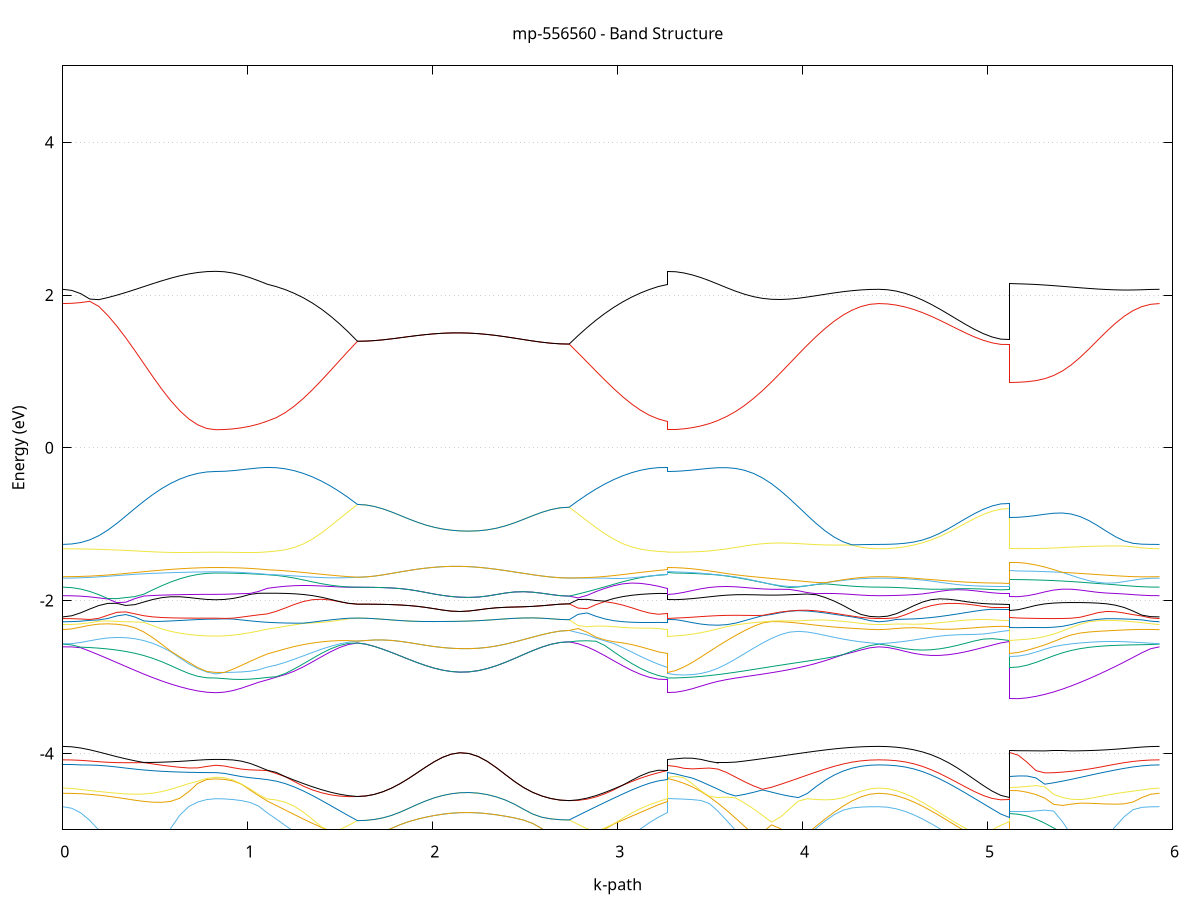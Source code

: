 set title 'mp-556560 - Band Structure'
set xlabel 'k-path'
set ylabel 'Energy (eV)'
set grid y
set yrange [-5:5]
set terminal png size 800,600
set output 'mp-556560_bands_gnuplot.png'
plot '-' using 1:2 with lines notitle, '-' using 1:2 with lines notitle, '-' using 1:2 with lines notitle, '-' using 1:2 with lines notitle, '-' using 1:2 with lines notitle, '-' using 1:2 with lines notitle, '-' using 1:2 with lines notitle, '-' using 1:2 with lines notitle, '-' using 1:2 with lines notitle, '-' using 1:2 with lines notitle, '-' using 1:2 with lines notitle, '-' using 1:2 with lines notitle, '-' using 1:2 with lines notitle, '-' using 1:2 with lines notitle, '-' using 1:2 with lines notitle, '-' using 1:2 with lines notitle, '-' using 1:2 with lines notitle, '-' using 1:2 with lines notitle, '-' using 1:2 with lines notitle, '-' using 1:2 with lines notitle, '-' using 1:2 with lines notitle, '-' using 1:2 with lines notitle, '-' using 1:2 with lines notitle, '-' using 1:2 with lines notitle, '-' using 1:2 with lines notitle, '-' using 1:2 with lines notitle, '-' using 1:2 with lines notitle, '-' using 1:2 with lines notitle, '-' using 1:2 with lines notitle, '-' using 1:2 with lines notitle, '-' using 1:2 with lines notitle, '-' using 1:2 with lines notitle, '-' using 1:2 with lines notitle, '-' using 1:2 with lines notitle, '-' using 1:2 with lines notitle, '-' using 1:2 with lines notitle, '-' using 1:2 with lines notitle, '-' using 1:2 with lines notitle, '-' using 1:2 with lines notitle, '-' using 1:2 with lines notitle, '-' using 1:2 with lines notitle, '-' using 1:2 with lines notitle, '-' using 1:2 with lines notitle, '-' using 1:2 with lines notitle, '-' using 1:2 with lines notitle, '-' using 1:2 with lines notitle, '-' using 1:2 with lines notitle, '-' using 1:2 with lines notitle, '-' using 1:2 with lines notitle, '-' using 1:2 with lines notitle, '-' using 1:2 with lines notitle, '-' using 1:2 with lines notitle, '-' using 1:2 with lines notitle, '-' using 1:2 with lines notitle, '-' using 1:2 with lines notitle, '-' using 1:2 with lines notitle, '-' using 1:2 with lines notitle, '-' using 1:2 with lines notitle, '-' using 1:2 with lines notitle, '-' using 1:2 with lines notitle, '-' using 1:2 with lines notitle, '-' using 1:2 with lines notitle, '-' using 1:2 with lines notitle, '-' using 1:2 with lines notitle, '-' using 1:2 with lines notitle, '-' using 1:2 with lines notitle, '-' using 1:2 with lines notitle, '-' using 1:2 with lines notitle, '-' using 1:2 with lines notitle, '-' using 1:2 with lines notitle, '-' using 1:2 with lines notitle, '-' using 1:2 with lines notitle, '-' using 1:2 with lines notitle, '-' using 1:2 with lines notitle, '-' using 1:2 with lines notitle, '-' using 1:2 with lines notitle, '-' using 1:2 with lines notitle, '-' using 1:2 with lines notitle, '-' using 1:2 with lines notitle, '-' using 1:2 with lines notitle, '-' using 1:2 with lines notitle, '-' using 1:2 with lines notitle, '-' using 1:2 with lines notitle, '-' using 1:2 with lines notitle, '-' using 1:2 with lines notitle, '-' using 1:2 with lines notitle, '-' using 1:2 with lines notitle, '-' using 1:2 with lines notitle, '-' using 1:2 with lines notitle, '-' using 1:2 with lines notitle, '-' using 1:2 with lines notitle, '-' using 1:2 with lines notitle, '-' using 1:2 with lines notitle, '-' using 1:2 with lines notitle, '-' using 1:2 with lines notitle, '-' using 1:2 with lines notitle
0.000000 -50.530952
0.048658 -50.530952
0.097316 -50.530952
0.145975 -50.530952
0.194633 -50.530952
0.243291 -50.530952
0.291949 -50.531052
0.340608 -50.531052
0.389266 -50.531052
0.437924 -50.531052
0.486582 -50.531052
0.535241 -50.531052
0.583899 -50.531052
0.632557 -50.531052
0.681215 -50.531052
0.729874 -50.531052
0.778532 -50.531052
0.827190 -50.531052
0.827190 -50.531052
0.873518 -50.531052
0.919847 -50.531052
0.966175 -50.531052
1.012503 -50.530952
1.058832 -50.530952
1.105160 -50.530952
1.105160 -50.530952
1.153977 -50.530952
1.202794 -50.530952
1.251612 -50.530852
1.300429 -50.530852
1.349246 -50.530852
1.398063 -50.530852
1.446881 -50.530752
1.495698 -50.530752
1.544515 -50.530752
1.593332 -50.530752
1.593332 -50.530752
1.639465 -50.530752
1.685597 -50.530752
1.731729 -50.530752
1.777861 -50.530752
1.823993 -50.530752
1.870126 -50.530752
1.916258 -50.530752
1.962390 -50.530752
2.008522 -50.530752
2.054655 -50.530752
2.100787 -50.530752
2.146919 -50.530752
2.146919 -50.530752
2.196163 -50.530752
2.245408 -50.530752
2.294652 -50.530752
2.343896 -50.530752
2.393141 -50.530752
2.442385 -50.530752
2.491630 -50.530752
2.540874 -50.530752
2.590118 -50.530752
2.639363 -50.530752
2.688607 -50.530752
2.737851 -50.530752
2.737851 -50.530752
2.786046 -50.530752
2.834242 -50.530752
2.882437 -50.530752
2.930632 -50.530852
2.978827 -50.530852
3.027022 -50.530852
3.075217 -50.530852
3.123412 -50.530852
3.171607 -50.530952
3.219802 -50.530952
3.267998 -50.530952
3.267998 -50.531052
3.313554 -50.531052
3.359110 -50.531052
3.404666 -50.531052
3.450223 -50.530952
3.495779 -50.530952
3.541335 -50.530952
3.541335 -50.530952
3.589734 -50.530952
3.638133 -50.530852
3.686532 -50.530852
3.734931 -50.530852
3.783330 -50.530752
3.831729 -50.530752
3.880128 -50.530752
3.928527 -50.530752
3.976926 -50.530752
4.025325 -50.530852
4.073724 -50.530852
4.122123 -50.530852
4.170522 -50.530952
4.218921 -50.530952
4.267320 -50.530952
4.315719 -50.530952
4.364118 -50.530952
4.412517 -50.530952
4.412517 -50.530952
4.459588 -50.530952
4.506660 -50.530952
4.553732 -50.530952
4.600803 -50.530952
4.647875 -50.530952
4.694947 -50.530952
4.742018 -50.530952
4.789090 -50.530852
4.836162 -50.530852
4.883233 -50.530852
4.930305 -50.530852
4.977377 -50.530752
5.024448 -50.530752
5.071520 -50.530752
5.118592 -50.530752
5.118592 -50.530752
5.166316 -50.530752
5.214041 -50.530752
5.261766 -50.530752
5.309491 -50.530752
5.357216 -50.530752
5.404941 -50.530752
5.452666 -50.530852
5.500391 -50.530852
5.548116 -50.530852
5.595841 -50.530852
5.643566 -50.530852
5.691291 -50.530952
5.739016 -50.530952
5.786741 -50.530952
5.834466 -50.530952
5.882191 -50.530952
5.929916 -50.530952
e
0.000000 -50.530452
0.048658 -50.530452
0.097316 -50.530452
0.145975 -50.530452
0.194633 -50.530452
0.243291 -50.530452
0.291949 -50.530452
0.340608 -50.530452
0.389266 -50.530452
0.437924 -50.530452
0.486582 -50.530452
0.535241 -50.530452
0.583899 -50.530452
0.632557 -50.530452
0.681215 -50.530452
0.729874 -50.530452
0.778532 -50.530452
0.827190 -50.530452
0.827190 -50.530452
0.873518 -50.530452
0.919847 -50.530452
0.966175 -50.530452
1.012503 -50.530452
1.058832 -50.530452
1.105160 -50.530552
1.105160 -50.530552
1.153977 -50.530552
1.202794 -50.530552
1.251612 -50.530552
1.300429 -50.530552
1.349246 -50.530552
1.398063 -50.530652
1.446881 -50.530652
1.495698 -50.530652
1.544515 -50.530652
1.593332 -50.530752
1.593332 -50.530752
1.639465 -50.530752
1.685597 -50.530752
1.731729 -50.530752
1.777861 -50.530752
1.823993 -50.530752
1.870126 -50.530752
1.916258 -50.530752
1.962390 -50.530752
2.008522 -50.530752
2.054655 -50.530752
2.100787 -50.530752
2.146919 -50.530752
2.146919 -50.530752
2.196163 -50.530752
2.245408 -50.530752
2.294652 -50.530752
2.343896 -50.530752
2.393141 -50.530752
2.442385 -50.530752
2.491630 -50.530752
2.540874 -50.530752
2.590118 -50.530752
2.639363 -50.530752
2.688607 -50.530752
2.737851 -50.530752
2.737851 -50.530752
2.786046 -50.530652
2.834242 -50.530652
2.882437 -50.530652
2.930632 -50.530652
2.978827 -50.530552
3.027022 -50.530552
3.075217 -50.530552
3.123412 -50.530552
3.171607 -50.530552
3.219802 -50.530552
3.267998 -50.530552
3.267998 -50.530452
3.313554 -50.530452
3.359110 -50.530452
3.404666 -50.530452
3.450223 -50.530452
3.495779 -50.530452
3.541335 -50.530452
3.541335 -50.530452
3.589734 -50.530552
3.638133 -50.530552
3.686532 -50.530552
3.734931 -50.530652
3.783330 -50.530652
3.831729 -50.530652
3.880128 -50.530652
3.928527 -50.530652
3.976926 -50.530652
4.025325 -50.530552
4.073724 -50.530552
4.122123 -50.530552
4.170522 -50.530452
4.218921 -50.530452
4.267320 -50.530452
4.315719 -50.530452
4.364118 -50.530452
4.412517 -50.530452
4.412517 -50.530452
4.459588 -50.530452
4.506660 -50.530452
4.553732 -50.530452
4.600803 -50.530452
4.647875 -50.530452
4.694947 -50.530452
4.742018 -50.530552
4.789090 -50.530552
4.836162 -50.530552
4.883233 -50.530552
4.930305 -50.530552
4.977377 -50.530652
5.024448 -50.530652
5.071520 -50.530652
5.118592 -50.530752
5.118592 -50.530752
5.166316 -50.530752
5.214041 -50.530752
5.261766 -50.530752
5.309491 -50.530752
5.357216 -50.530652
5.404941 -50.530652
5.452666 -50.530652
5.500391 -50.530652
5.548116 -50.530552
5.595841 -50.530552
5.643566 -50.530552
5.691291 -50.530552
5.739016 -50.530452
5.786741 -50.530452
5.834466 -50.530452
5.882191 -50.530452
5.929916 -50.530452
e
0.000000 -50.330452
0.048658 -50.330352
0.097316 -50.330252
0.145975 -50.329952
0.194633 -50.329552
0.243291 -50.329052
0.291949 -50.328452
0.340608 -50.327852
0.389266 -50.327252
0.437924 -50.327652
0.486582 -50.328252
0.535241 -50.328852
0.583899 -50.329452
0.632557 -50.329952
0.681215 -50.330352
0.729874 -50.330652
0.778532 -50.330752
0.827190 -50.330852
0.827190 -50.330852
0.873518 -50.330852
0.919847 -50.330852
0.966175 -50.330852
1.012503 -50.330852
1.058832 -50.330852
1.105160 -50.330752
1.105160 -50.330752
1.153977 -50.330752
1.202794 -50.330552
1.251612 -50.330352
1.300429 -50.330052
1.349246 -50.329652
1.398063 -50.329252
1.446881 -50.328752
1.495698 -50.328252
1.544515 -50.327652
1.593332 -50.327152
1.593332 -50.327152
1.639465 -50.327152
1.685597 -50.327152
1.731729 -50.327152
1.777861 -50.327152
1.823993 -50.327152
1.870126 -50.327152
1.916258 -50.327152
1.962390 -50.327152
2.008522 -50.327152
2.054655 -50.327152
2.100787 -50.327152
2.146919 -50.327152
2.146919 -50.327152
2.196163 -50.327152
2.245408 -50.327152
2.294652 -50.327152
2.343896 -50.327152
2.393141 -50.327152
2.442385 -50.327152
2.491630 -50.327152
2.540874 -50.327152
2.590118 -50.327152
2.639363 -50.327152
2.688607 -50.327152
2.737851 -50.327152
2.737851 -50.327152
2.786046 -50.327652
2.834242 -50.328152
2.882437 -50.328652
2.930632 -50.329152
2.978827 -50.329552
3.027022 -50.329952
3.075217 -50.330252
3.123412 -50.330452
3.171607 -50.330652
3.219802 -50.330752
3.267998 -50.330752
3.267998 -50.330852
3.313554 -50.330852
3.359110 -50.330852
3.404666 -50.330852
3.450223 -50.330852
3.495779 -50.330852
3.541335 -50.330752
3.541335 -50.330752
3.589734 -50.330752
3.638133 -50.330752
3.686532 -50.330752
3.734931 -50.330752
3.783330 -50.330652
3.831729 -50.330652
3.880128 -50.330652
3.928527 -50.330652
3.976926 -50.330552
4.025325 -50.330552
4.073724 -50.330552
4.122123 -50.330552
4.170522 -50.330452
4.218921 -50.330452
4.267320 -50.330452
4.315719 -50.330452
4.364118 -50.330452
4.412517 -50.330452
4.412517 -50.330452
4.459588 -50.330452
4.506660 -50.330352
4.553732 -50.330252
4.600803 -50.330152
4.647875 -50.330052
4.694947 -50.329852
4.742018 -50.329552
4.789090 -50.329352
4.836162 -50.329052
4.883233 -50.328752
4.930305 -50.328452
4.977377 -50.328152
5.024448 -50.327852
5.071520 -50.327452
5.118592 -50.327152
5.118592 -50.330652
5.166316 -50.330652
5.214041 -50.330652
5.261766 -50.330652
5.309491 -50.330652
5.357216 -50.330652
5.404941 -50.330552
5.452666 -50.330552
5.500391 -50.330552
5.548116 -50.330552
5.595841 -50.330552
5.643566 -50.330552
5.691291 -50.330452
5.739016 -50.330452
5.786741 -50.330452
5.834466 -50.330452
5.882191 -50.330452
5.929916 -50.330452
e
0.000000 -50.323752
0.048658 -50.323752
0.097316 -50.323952
0.145975 -50.324252
0.194633 -50.324652
0.243291 -50.325152
0.291949 -50.325752
0.340608 -50.326352
0.389266 -50.326952
0.437924 -50.326552
0.486582 -50.325952
0.535241 -50.325352
0.583899 -50.324752
0.632557 -50.324352
0.681215 -50.323952
0.729874 -50.323652
0.778532 -50.323452
0.827190 -50.323352
0.827190 -50.323352
0.873518 -50.323352
0.919847 -50.323352
0.966175 -50.323352
1.012503 -50.323452
1.058832 -50.323452
1.105160 -50.323452
1.105160 -50.323452
1.153977 -50.323552
1.202794 -50.323652
1.251612 -50.323952
1.300429 -50.324252
1.349246 -50.324552
1.398063 -50.325052
1.446881 -50.325452
1.495698 -50.326052
1.544515 -50.326552
1.593332 -50.327152
1.593332 -50.327152
1.639465 -50.327152
1.685597 -50.327152
1.731729 -50.327152
1.777861 -50.327152
1.823993 -50.327152
1.870126 -50.327152
1.916258 -50.327152
1.962390 -50.327152
2.008522 -50.327152
2.054655 -50.327152
2.100787 -50.327152
2.146919 -50.327152
2.146919 -50.327152
2.196163 -50.327152
2.245408 -50.327152
2.294652 -50.327152
2.343896 -50.327152
2.393141 -50.327152
2.442385 -50.327152
2.491630 -50.327152
2.540874 -50.327152
2.590118 -50.327152
2.639363 -50.327152
2.688607 -50.327152
2.737851 -50.327152
2.737851 -50.327152
2.786046 -50.326552
2.834242 -50.326052
2.882437 -50.325552
2.930632 -50.325052
2.978827 -50.324652
3.027022 -50.324252
3.075217 -50.323952
3.123412 -50.323752
3.171607 -50.323552
3.219802 -50.323452
3.267998 -50.323452
3.267998 -50.323352
3.313554 -50.323352
3.359110 -50.323352
3.404666 -50.323352
3.450223 -50.323352
3.495779 -50.323452
3.541335 -50.323452
3.541335 -50.323452
3.589734 -50.323452
3.638133 -50.323452
3.686532 -50.323452
3.734931 -50.323452
3.783330 -50.323552
3.831729 -50.323552
3.880128 -50.323552
3.928527 -50.323552
3.976926 -50.323652
4.025325 -50.323652
4.073724 -50.323652
4.122123 -50.323652
4.170522 -50.323652
4.218921 -50.323752
4.267320 -50.323752
4.315719 -50.323752
4.364118 -50.323752
4.412517 -50.323752
4.412517 -50.323752
4.459588 -50.323752
4.506660 -50.323852
4.553732 -50.323952
4.600803 -50.324052
4.647875 -50.324152
4.694947 -50.324352
4.742018 -50.324652
4.789090 -50.324852
4.836162 -50.325152
4.883233 -50.325452
4.930305 -50.325752
4.977377 -50.326052
5.024448 -50.326452
5.071520 -50.326752
5.118592 -50.327152
5.118592 -50.323552
5.166316 -50.323552
5.214041 -50.323552
5.261766 -50.323552
5.309491 -50.323552
5.357216 -50.323552
5.404941 -50.323652
5.452666 -50.323652
5.500391 -50.323652
5.548116 -50.323652
5.595841 -50.323652
5.643566 -50.323652
5.691291 -50.323752
5.739016 -50.323752
5.786741 -50.323752
5.834466 -50.323752
5.882191 -50.323752
5.929916 -50.323752
e
0.000000 -50.044152
0.048658 -50.044152
0.097316 -50.044152
0.145975 -50.044152
0.194633 -50.044152
0.243291 -50.044252
0.291949 -50.044252
0.340608 -50.044252
0.389266 -50.044252
0.437924 -50.044252
0.486582 -50.044252
0.535241 -50.044252
0.583899 -50.044252
0.632557 -50.044252
0.681215 -50.044252
0.729874 -50.044252
0.778532 -50.044252
0.827190 -50.044252
0.827190 -50.044252
0.873518 -50.044252
0.919847 -50.044252
0.966175 -50.044252
1.012503 -50.044252
1.058832 -50.044252
1.105160 -50.044252
1.105160 -50.044252
1.153977 -50.044152
1.202794 -50.044152
1.251612 -50.044152
1.300429 -50.044152
1.349246 -50.044152
1.398063 -50.044052
1.446881 -50.044052
1.495698 -50.044052
1.544515 -50.044052
1.593332 -50.043952
1.593332 -50.043952
1.639465 -50.043952
1.685597 -50.043952
1.731729 -50.043952
1.777861 -50.043952
1.823993 -50.043952
1.870126 -50.043952
1.916258 -50.043952
1.962390 -50.043952
2.008522 -50.043952
2.054655 -50.043952
2.100787 -50.043952
2.146919 -50.043952
2.146919 -50.043952
2.196163 -50.043952
2.245408 -50.043952
2.294652 -50.043952
2.343896 -50.043952
2.393141 -50.043952
2.442385 -50.043952
2.491630 -50.043952
2.540874 -50.043952
2.590118 -50.043952
2.639363 -50.043952
2.688607 -50.043952
2.737851 -50.043952
2.737851 -50.043952
2.786046 -50.044052
2.834242 -50.044052
2.882437 -50.044052
2.930632 -50.044052
2.978827 -50.044152
3.027022 -50.044152
3.075217 -50.044152
3.123412 -50.044152
3.171607 -50.044152
3.219802 -50.044252
3.267998 -50.044252
3.267998 -50.044252
3.313554 -50.044252
3.359110 -50.044252
3.404666 -50.044252
3.450223 -50.044252
3.495779 -50.044252
3.541335 -50.044252
3.541335 -50.044252
3.589734 -50.044152
3.638133 -50.044152
3.686532 -50.044152
3.734931 -50.044052
3.783330 -50.044052
3.831729 -50.044052
3.880128 -50.043952
3.928527 -50.043952
3.976926 -50.044052
4.025325 -50.044052
4.073724 -50.044052
4.122123 -50.044152
4.170522 -50.044152
4.218921 -50.044152
4.267320 -50.044152
4.315719 -50.044152
4.364118 -50.044152
4.412517 -50.044152
4.412517 -50.044152
4.459588 -50.044152
4.506660 -50.044152
4.553732 -50.044152
4.600803 -50.044152
4.647875 -50.044152
4.694947 -50.044152
4.742018 -50.044152
4.789090 -50.044152
4.836162 -50.044152
4.883233 -50.044052
4.930305 -50.044052
4.977377 -50.044052
5.024448 -50.044052
5.071520 -50.044052
5.118592 -50.043952
5.118592 -50.044052
5.166316 -50.044052
5.214041 -50.043952
5.261766 -50.043952
5.309491 -50.043952
5.357216 -50.043952
5.404941 -50.043952
5.452666 -50.044052
5.500391 -50.044052
5.548116 -50.044052
5.595841 -50.044052
5.643566 -50.044152
5.691291 -50.044152
5.739016 -50.044152
5.786741 -50.044152
5.834466 -50.044152
5.882191 -50.044152
5.929916 -50.044152
e
0.000000 -50.043752
0.048658 -50.043752
0.097316 -50.043752
0.145975 -50.043752
0.194633 -50.043752
0.243291 -50.043752
0.291949 -50.043652
0.340608 -50.043652
0.389266 -50.043652
0.437924 -50.043652
0.486582 -50.043652
0.535241 -50.043652
0.583899 -50.043652
0.632557 -50.043652
0.681215 -50.043652
0.729874 -50.043652
0.778532 -50.043652
0.827190 -50.043652
0.827190 -50.043652
0.873518 -50.043652
0.919847 -50.043652
0.966175 -50.043652
1.012503 -50.043652
1.058832 -50.043652
1.105160 -50.043752
1.105160 -50.043752
1.153977 -50.043752
1.202794 -50.043752
1.251612 -50.043752
1.300429 -50.043852
1.349246 -50.043852
1.398063 -50.043852
1.446881 -50.043852
1.495698 -50.043952
1.544515 -50.043952
1.593332 -50.043952
1.593332 -50.043952
1.639465 -50.043952
1.685597 -50.043952
1.731729 -50.043952
1.777861 -50.043952
1.823993 -50.043952
1.870126 -50.043952
1.916258 -50.043952
1.962390 -50.043952
2.008522 -50.043952
2.054655 -50.043952
2.100787 -50.043952
2.146919 -50.043952
2.146919 -50.043952
2.196163 -50.043952
2.245408 -50.043952
2.294652 -50.043952
2.343896 -50.043952
2.393141 -50.043952
2.442385 -50.043952
2.491630 -50.043952
2.540874 -50.043952
2.590118 -50.043952
2.639363 -50.043952
2.688607 -50.043952
2.737851 -50.043952
2.737851 -50.043952
2.786046 -50.043952
2.834242 -50.043952
2.882437 -50.043852
2.930632 -50.043852
2.978827 -50.043852
3.027022 -50.043852
3.075217 -50.043752
3.123412 -50.043752
3.171607 -50.043752
3.219802 -50.043752
3.267998 -50.043752
3.267998 -50.043652
3.313554 -50.043652
3.359110 -50.043652
3.404666 -50.043652
3.450223 -50.043652
3.495779 -50.043652
3.541335 -50.043752
3.541335 -50.043752
3.589734 -50.043752
3.638133 -50.043752
3.686532 -50.043852
3.734931 -50.043852
3.783330 -50.043852
3.831729 -50.043952
3.880128 -50.043952
3.928527 -50.043952
3.976926 -50.043952
4.025325 -50.043852
4.073724 -50.043852
4.122123 -50.043852
4.170522 -50.043752
4.218921 -50.043752
4.267320 -50.043752
4.315719 -50.043752
4.364118 -50.043752
4.412517 -50.043752
4.412517 -50.043752
4.459588 -50.043752
4.506660 -50.043752
4.553732 -50.043752
4.600803 -50.043752
4.647875 -50.043752
4.694947 -50.043752
4.742018 -50.043752
4.789090 -50.043852
4.836162 -50.043852
4.883233 -50.043852
4.930305 -50.043852
4.977377 -50.043952
5.024448 -50.043952
5.071520 -50.043952
5.118592 -50.043952
5.118592 -50.043952
5.166316 -50.043952
5.214041 -50.043952
5.261766 -50.043952
5.309491 -50.043952
5.357216 -50.043952
5.404941 -50.043952
5.452666 -50.043952
5.500391 -50.043852
5.548116 -50.043852
5.595841 -50.043852
5.643566 -50.043852
5.691291 -50.043752
5.739016 -50.043752
5.786741 -50.043752
5.834466 -50.043752
5.882191 -50.043752
5.929916 -50.043752
e
0.000000 -22.325652
0.048658 -22.323552
0.097316 -22.316852
0.145975 -22.305852
0.194633 -22.290852
0.243291 -22.272152
0.291949 -22.250352
0.340608 -22.225552
0.389266 -22.198652
0.437924 -22.170152
0.486582 -22.141052
0.535241 -22.111952
0.583899 -22.083652
0.632557 -22.057252
0.681215 -22.034252
0.729874 -22.015752
0.778532 -22.010752
0.827190 -22.012852
0.827190 -22.012852
0.873518 -22.013852
0.919847 -22.016952
0.966175 -22.022052
1.012503 -22.029252
1.058832 -22.038352
1.105160 -22.049552
1.105160 -22.049552
1.153977 -22.055052
1.202794 -22.058252
1.251612 -22.059452
1.300429 -22.058452
1.349246 -22.055452
1.398063 -22.050452
1.446881 -22.043752
1.495698 -22.035452
1.544515 -22.025852
1.593332 -22.015052
1.593332 -22.015052
1.639465 -22.014952
1.685597 -22.014952
1.731729 -22.014952
1.777861 -22.014952
1.823993 -22.014952
1.870126 -22.014852
1.916258 -22.014952
1.962390 -22.014952
2.008522 -22.015152
2.054655 -22.015352
2.100787 -22.015752
2.146919 -22.016252
2.146919 -22.016252
2.196163 -22.016852
2.245408 -22.017652
2.294652 -22.018352
2.343896 -22.019152
2.393141 -22.020152
2.442385 -22.020952
2.491630 -22.021752
2.540874 -22.022552
2.590118 -22.023152
2.639363 -22.023552
2.688607 -22.023752
2.737851 -22.023952
2.737851 -22.023952
2.786046 -22.034352
2.834242 -22.043652
2.882437 -22.051552
2.930632 -22.057952
2.978827 -22.062552
3.027022 -22.065452
3.075217 -22.066152
3.123412 -22.065152
3.171607 -22.061952
3.219802 -22.056752
3.267998 -22.049552
3.267998 -22.012852
3.313554 -22.013952
3.359110 -22.017252
3.404666 -22.022652
3.450223 -22.030152
3.495779 -22.039652
3.541335 -22.051052
3.541335 -22.051052
3.589734 -22.065352
3.638133 -22.081352
3.686532 -22.099052
3.734931 -22.118152
3.783330 -22.138252
3.831729 -22.159052
3.880128 -22.180152
3.928527 -22.201152
3.976926 -22.221752
4.025325 -22.241352
4.073724 -22.259452
4.122123 -22.275952
4.170522 -22.290552
4.218921 -22.302952
4.267320 -22.312752
4.315719 -22.320052
4.364118 -22.324352
4.412517 -22.325652
4.412517 -22.325652
4.459588 -22.324052
4.506660 -22.319252
4.553732 -22.311252
4.600803 -22.300052
4.647875 -22.285852
4.694947 -22.268852
4.742018 -22.249052
4.789090 -22.226852
4.836162 -22.202452
4.883233 -22.175952
4.930305 -22.147852
4.977377 -22.118352
5.024448 -22.088052
5.071520 -22.057652
5.118592 -22.035052
5.118592 -22.155052
5.166316 -22.156452
5.214041 -22.160752
5.261766 -22.167852
5.309491 -22.177452
5.357216 -22.189252
5.404941 -22.202652
5.452666 -22.217452
5.500391 -22.233052
5.548116 -22.248752
5.595841 -22.264152
5.643566 -22.278852
5.691291 -22.292152
5.739016 -22.303752
5.786741 -22.313152
5.834466 -22.320052
5.882191 -22.324352
5.929916 -22.325652
e
0.000000 -21.752952
0.048658 -21.755752
0.097316 -21.763852
0.145975 -21.776452
0.194633 -21.792752
0.243291 -21.811952
0.291949 -21.833352
0.340608 -21.856052
0.389266 -21.879352
0.437924 -21.902752
0.486582 -21.925252
0.535241 -21.946452
0.583899 -21.965352
0.632557 -21.981852
0.681215 -21.995052
0.729874 -22.004852
0.778532 -22.003552
0.827190 -21.999352
0.827190 -21.999352
0.873518 -21.997752
0.919847 -21.993052
0.966175 -21.985252
1.012503 -21.974652
1.058832 -21.961152
1.105160 -21.945152
1.105160 -21.945152
1.153977 -21.938052
1.202794 -21.936652
1.251612 -21.940052
1.300429 -21.947152
1.349246 -21.956652
1.398063 -21.967652
1.446881 -21.979352
1.495698 -21.991552
1.544515 -22.003652
1.593332 -22.015052
1.593332 -22.015052
1.639465 -22.014952
1.685597 -22.014952
1.731729 -22.014952
1.777861 -22.014952
1.823993 -22.014952
1.870126 -22.014852
1.916258 -22.014952
1.962390 -22.014952
2.008522 -22.015152
2.054655 -22.015352
2.100787 -22.015752
2.146919 -22.016252
2.146919 -22.016252
2.196163 -22.016852
2.245408 -22.017652
2.294652 -22.018352
2.343896 -22.019152
2.393141 -22.020152
2.442385 -22.020952
2.491630 -22.021752
2.540874 -22.022552
2.590118 -22.023152
2.639363 -22.023552
2.688607 -22.023752
2.737851 -22.023952
2.737851 -22.023952
2.786046 -22.012552
2.834242 -22.000652
2.882437 -21.988352
2.930632 -21.976052
2.978827 -21.964252
3.027022 -21.953252
3.075217 -21.943952
3.123412 -21.937352
3.171607 -21.934652
3.219802 -21.936952
3.267998 -21.945152
3.267998 -21.999352
3.313554 -21.998052
3.359110 -21.993652
3.404666 -21.986652
3.450223 -21.976852
3.495779 -21.964452
3.541335 -21.949752
3.541335 -21.949752
3.589734 -21.931752
3.638133 -21.911652
3.686532 -21.889652
3.734931 -21.866152
3.783330 -21.841852
3.831729 -21.816952
3.880128 -21.792052
3.928527 -21.769352
3.976926 -21.766852
4.025325 -21.764352
4.073724 -21.761952
4.122123 -21.759852
4.170522 -21.757952
4.218921 -21.756252
4.267320 -21.754852
4.315719 -21.753852
4.364118 -21.753152
4.412517 -21.752952
4.412517 -21.752952
4.459588 -21.753952
4.506660 -21.757152
4.553732 -21.762552
4.600803 -21.770452
4.647875 -21.780852
4.694947 -21.794052
4.742018 -21.810152
4.789090 -21.829252
4.836162 -21.851252
4.883233 -21.875752
4.930305 -21.902452
4.977377 -21.930852
5.024448 -21.960652
5.071520 -21.990752
5.118592 -22.013052
5.118592 -21.799752
5.166316 -21.798252
5.214041 -21.793552
5.261766 -21.785952
5.309491 -21.775852
5.357216 -21.770852
5.404941 -21.768952
5.452666 -21.767052
5.500391 -21.765052
5.548116 -21.763052
5.595841 -21.761052
5.643566 -21.759252
5.691291 -21.757552
5.739016 -21.756052
5.786741 -21.754752
5.834466 -21.753752
5.882191 -21.753152
5.929916 -21.752952
e
0.000000 -21.716852
0.048658 -21.717152
0.097316 -21.717852
0.145975 -21.719152
0.194633 -21.720952
0.243291 -21.723352
0.291949 -21.726352
0.340608 -21.730252
0.389266 -21.734952
0.437924 -21.740652
0.486582 -21.747352
0.535241 -21.755052
0.583899 -21.763552
0.632557 -21.772652
0.681215 -21.781752
0.729874 -21.789852
0.778532 -21.795552
0.827190 -21.797652
0.827190 -21.797652
0.873518 -21.797452
0.919847 -21.796852
0.966175 -21.795952
1.012503 -21.794752
1.058832 -21.793252
1.105160 -21.791352
1.105160 -21.791352
1.153977 -21.787352
1.202794 -21.779552
1.251612 -21.768852
1.300429 -21.756152
1.349246 -21.742652
1.398063 -21.729052
1.446881 -21.715852
1.495698 -21.703352
1.544515 -21.691752
1.593332 -21.680852
1.593332 -21.680852
1.639465 -21.680752
1.685597 -21.680952
1.731729 -21.681252
1.777861 -21.681552
1.823993 -21.681952
1.870126 -21.682352
1.916258 -21.682752
1.962390 -21.683152
2.008522 -21.683552
2.054655 -21.684052
2.100787 -21.684352
2.146919 -21.684652
2.146919 -21.684652
2.196163 -21.684952
2.245408 -21.685052
2.294652 -21.685252
2.343896 -21.685252
2.393141 -21.685352
2.442385 -21.685352
2.491630 -21.685352
2.540874 -21.685252
2.590118 -21.685252
2.639363 -21.685152
2.688607 -21.685152
2.737851 -21.685152
2.737851 -21.685152
2.786046 -21.694252
2.834242 -21.704152
2.882437 -21.714752
2.930632 -21.726052
2.978827 -21.738052
3.027022 -21.750252
3.075217 -21.762252
3.123412 -21.773452
3.171607 -21.782852
3.219802 -21.788952
3.267998 -21.791352
3.267998 -21.797652
3.313554 -21.797452
3.359110 -21.796852
3.404666 -21.795752
3.450223 -21.794452
3.495779 -21.792652
3.541335 -21.790752
3.541335 -21.790752
3.589734 -21.788452
3.638133 -21.785952
3.686532 -21.783252
3.734931 -21.780452
3.783330 -21.777652
3.831729 -21.774852
3.880128 -21.772152
3.928527 -21.767352
3.976926 -21.744152
4.025325 -21.722352
4.073724 -21.702552
4.122123 -21.705952
4.170522 -21.709052
4.218921 -21.711852
4.267320 -21.714052
4.315719 -21.715552
4.364118 -21.716552
4.412517 -21.716852
4.412517 -21.716852
4.459588 -21.716752
4.506660 -21.716352
4.553732 -21.715852
4.600803 -21.715052
4.647875 -21.713952
4.694947 -21.712652
4.742018 -21.711152
4.789090 -21.709552
4.836162 -21.707752
4.883233 -21.705852
4.930305 -21.703552
4.977377 -21.701252
5.024448 -21.698852
5.071520 -21.696752
5.118592 -21.695752
5.118592 -21.775452
5.166316 -21.775252
5.214041 -21.774552
5.261766 -21.773652
5.309491 -21.772352
5.357216 -21.763352
5.404941 -21.749052
5.452666 -21.733752
5.500391 -21.718052
5.548116 -21.703252
5.595841 -21.702352
5.643566 -21.705752
5.691291 -21.709052
5.739016 -21.711652
5.786741 -21.713952
5.834466 -21.715552
5.882191 -21.716552
5.929916 -21.716852
e
0.000000 -21.643352
0.048658 -21.642452
0.097316 -21.640252
0.145975 -21.637052
0.194633 -21.633352
0.243291 -21.629652
0.291949 -21.626052
0.340608 -21.622652
0.389266 -21.619352
0.437924 -21.616252
0.486582 -21.613452
0.535241 -21.610852
0.583899 -21.608552
0.632557 -21.606452
0.681215 -21.604552
0.729874 -21.603152
0.778532 -21.602252
0.827190 -21.601952
0.827190 -21.601952
0.873518 -21.602052
0.919847 -21.602352
0.966175 -21.603052
1.012503 -21.604852
1.058832 -21.608252
1.105160 -21.613552
1.105160 -21.613552
1.153977 -21.616952
1.202794 -21.621152
1.251612 -21.626252
1.300429 -21.632052
1.349246 -21.638452
1.398063 -21.645452
1.446881 -21.653152
1.495698 -21.661652
1.544515 -21.670752
1.593332 -21.680852
1.593332 -21.680852
1.639465 -21.680752
1.685597 -21.680952
1.731729 -21.681252
1.777861 -21.681552
1.823993 -21.681952
1.870126 -21.682352
1.916258 -21.682752
1.962390 -21.683152
2.008522 -21.683552
2.054655 -21.684052
2.100787 -21.684352
2.146919 -21.684652
2.146919 -21.684652
2.196163 -21.684952
2.245408 -21.685052
2.294652 -21.685252
2.343896 -21.685252
2.393141 -21.685352
2.442385 -21.685352
2.491630 -21.685352
2.540874 -21.685252
2.590118 -21.685252
2.639363 -21.685152
2.688607 -21.685152
2.737851 -21.685152
2.737851 -21.685152
2.786046 -21.676552
2.834242 -21.668652
2.882437 -21.661252
2.930632 -21.654252
2.978827 -21.647552
3.027022 -21.641152
3.075217 -21.635152
3.123412 -21.629352
3.171607 -21.623952
3.219802 -21.618552
3.267998 -21.613552
3.267998 -21.601952
3.313554 -21.603352
3.359110 -21.607152
3.404666 -21.612152
3.450223 -21.617952
3.495779 -21.624452
3.541335 -21.631352
3.541335 -21.631352
3.589734 -21.638952
3.638133 -21.646652
3.686532 -21.654452
3.734931 -21.661852
3.783330 -21.669052
3.831729 -21.675852
3.880128 -21.682152
3.928527 -21.687952
3.976926 -21.693252
4.025325 -21.698052
4.073724 -21.702252
4.122123 -21.685352
4.170522 -21.671352
4.218921 -21.660352
4.267320 -21.652452
4.315719 -21.647152
4.364118 -21.644252
4.412517 -21.643352
4.412517 -21.643352
4.459588 -21.643652
4.506660 -21.644452
4.553732 -21.646152
4.600803 -21.648452
4.647875 -21.651352
4.694947 -21.654752
4.742018 -21.658652
4.789090 -21.662752
4.836162 -21.666952
4.883233 -21.671252
4.930305 -21.675252
4.977377 -21.679252
5.024448 -21.682752
5.071520 -21.685452
5.118592 -21.686652
5.118592 -21.665852
5.166316 -21.666652
5.214041 -21.668552
5.261766 -21.671652
5.309491 -21.675452
5.357216 -21.679752
5.404941 -21.684252
5.452666 -21.688952
5.500391 -21.693352
5.548116 -21.696852
5.595841 -21.687252
5.643566 -21.674652
5.691291 -21.664052
5.739016 -21.655852
5.786741 -21.650052
5.834466 -21.646152
5.882191 -21.643952
5.929916 -21.643352
e
0.000000 -21.561252
0.048658 -21.561552
0.097316 -21.562152
0.145975 -21.563152
0.194633 -21.564552
0.243291 -21.566252
0.291949 -21.568352
0.340608 -21.570552
0.389266 -21.572952
0.437924 -21.575552
0.486582 -21.578052
0.535241 -21.580652
0.583899 -21.582852
0.632557 -21.584952
0.681215 -21.586652
0.729874 -21.587852
0.778532 -21.588552
0.827190 -21.588952
0.827190 -21.588952
0.873518 -21.589052
0.919847 -21.589152
0.966175 -21.589552
1.012503 -21.590252
1.058832 -21.590852
1.105160 -21.591752
1.105160 -21.591752
1.153977 -21.592652
1.202794 -21.593352
1.251612 -21.593952
1.300429 -21.594352
1.349246 -21.594552
1.398063 -21.594652
1.446881 -21.594552
1.495698 -21.594452
1.544515 -21.594052
1.593332 -21.593652
1.593332 -21.593652
1.639465 -21.593552
1.685597 -21.593452
1.731729 -21.593252
1.777861 -21.592952
1.823993 -21.592752
1.870126 -21.592252
1.916258 -21.591752
1.962390 -21.591252
2.008522 -21.590552
2.054655 -21.589852
2.100787 -21.589252
2.146919 -21.588452
2.146919 -21.588452
2.196163 -21.587552
2.245408 -21.586652
2.294652 -21.585652
2.343896 -21.584652
2.393141 -21.583852
2.442385 -21.582952
2.491630 -21.582252
2.540874 -21.581552
2.590118 -21.580952
2.639363 -21.580552
2.688607 -21.580352
2.737851 -21.580252
2.737851 -21.580252
2.786046 -21.581152
2.834242 -21.582352
2.882437 -21.583752
2.930632 -21.585152
2.978827 -21.586552
3.027022 -21.587952
3.075217 -21.589052
3.123412 -21.590152
3.171607 -21.591052
3.219802 -21.591552
3.267998 -21.591752
3.267998 -21.588952
3.313554 -21.588052
3.359110 -21.585952
3.404666 -21.583452
3.450223 -21.581252
3.495779 -21.579052
3.541335 -21.577952
3.541335 -21.577952
3.589734 -21.578752
3.638133 -21.579452
3.686532 -21.580252
3.734931 -21.580952
3.783330 -21.581652
3.831729 -21.582052
3.880128 -21.582352
3.928527 -21.582352
3.976926 -21.582052
4.025325 -21.581252
4.073724 -21.579652
4.122123 -21.577452
4.170522 -21.574552
4.218921 -21.571152
4.267320 -21.567452
4.315719 -21.564252
4.364118 -21.562052
4.412517 -21.561252
4.412517 -21.561252
4.459588 -21.561852
4.506660 -21.563452
4.553732 -21.565952
4.600803 -21.568952
4.647875 -21.572052
4.694947 -21.575052
4.742018 -21.577652
4.789090 -21.579752
4.836162 -21.581252
4.883233 -21.582452
4.930305 -21.583052
4.977377 -21.583452
5.024448 -21.583652
5.071520 -21.583652
5.118592 -21.583652
5.118592 -21.602752
5.166316 -21.602352
5.214041 -21.601452
5.261766 -21.600152
5.309491 -21.598552
5.357216 -21.596752
5.404941 -21.594852
5.452666 -21.592852
5.500391 -21.590452
5.548116 -21.587652
5.595841 -21.584152
5.643566 -21.580152
5.691291 -21.575452
5.739016 -21.570652
5.786741 -21.566352
5.834466 -21.563352
5.882191 -21.561752
5.929916 -21.561252
e
0.000000 -21.551352
0.048658 -21.551552
0.097316 -21.552252
0.145975 -21.553052
0.194633 -21.554252
0.243291 -21.555752
0.291949 -21.557452
0.340608 -21.559352
0.389266 -21.561352
0.437924 -21.563552
0.486582 -21.565652
0.535241 -21.567852
0.583899 -21.569752
0.632557 -21.571752
0.681215 -21.573352
0.729874 -21.574752
0.778532 -21.575652
0.827190 -21.575852
0.827190 -21.575852
0.873518 -21.576452
0.919847 -21.578252
0.966175 -21.580952
1.012503 -21.583852
1.058832 -21.586052
1.105160 -21.587052
1.105160 -21.587052
1.153977 -21.588452
1.202794 -21.589552
1.251612 -21.590352
1.300429 -21.590952
1.349246 -21.591452
1.398063 -21.592052
1.446881 -21.592452
1.495698 -21.592852
1.544515 -21.593252
1.593332 -21.593652
1.593332 -21.593652
1.639465 -21.593552
1.685597 -21.593452
1.731729 -21.593252
1.777861 -21.592952
1.823993 -21.592752
1.870126 -21.592252
1.916258 -21.591752
1.962390 -21.591252
2.008522 -21.590552
2.054655 -21.589852
2.100787 -21.589252
2.146919 -21.588452
2.146919 -21.588452
2.196163 -21.587552
2.245408 -21.586652
2.294652 -21.585652
2.343896 -21.584652
2.393141 -21.583852
2.442385 -21.582952
2.491630 -21.582252
2.540874 -21.581552
2.590118 -21.580952
2.639363 -21.580552
2.688607 -21.580352
2.737851 -21.580252
2.737851 -21.580252
2.786046 -21.579652
2.834242 -21.579252
2.882437 -21.579252
2.930632 -21.579552
2.978827 -21.580152
3.027022 -21.580852
3.075217 -21.581852
3.123412 -21.583052
3.171607 -21.584352
3.219802 -21.585752
3.267998 -21.587052
3.267998 -21.575852
3.313554 -21.575852
3.359110 -21.576052
3.404666 -21.576352
3.450223 -21.576752
3.495779 -21.577352
3.541335 -21.576952
3.541335 -21.576952
3.589734 -21.574952
3.638133 -21.572852
3.686532 -21.570852
3.734931 -21.568852
3.783330 -21.566852
3.831729 -21.565052
3.880128 -21.563252
3.928527 -21.561352
3.976926 -21.559752
4.025325 -21.558152
4.073724 -21.556652
4.122123 -21.555252
4.170522 -21.554052
4.218921 -21.553152
4.267320 -21.552552
4.315719 -21.551952
4.364118 -21.551552
4.412517 -21.551352
4.412517 -21.551352
4.459588 -21.551552
4.506660 -21.551952
4.553732 -21.552552
4.600803 -21.553252
4.647875 -21.554152
4.694947 -21.555152
4.742018 -21.556352
4.789090 -21.557652
4.836162 -21.558952
4.883233 -21.560152
4.930305 -21.561252
4.977377 -21.562252
5.024448 -21.563152
5.071520 -21.563552
5.118592 -21.563752
5.118592 -21.576252
5.166316 -21.576052
5.214041 -21.575552
5.261766 -21.574752
5.309491 -21.573552
5.357216 -21.572152
5.404941 -21.570552
5.452666 -21.568752
5.500391 -21.566952
5.548116 -21.565052
5.595841 -21.563152
5.643566 -21.561452
5.691291 -21.559752
5.739016 -21.557952
5.786741 -21.556052
5.834466 -21.553852
5.882191 -21.552052
5.929916 -21.551352
e
0.000000 -6.568252
0.048658 -6.555152
0.097316 -6.516252
0.145975 -6.452452
0.194633 -6.365852
0.243291 -6.350352
0.291949 -6.363452
0.340608 -6.381252
0.389266 -6.405452
0.437924 -6.438052
0.486582 -6.480652
0.535241 -6.533252
0.583899 -6.592152
0.632557 -6.651352
0.681215 -6.704252
0.729874 -6.745452
0.778532 -6.771552
0.827190 -6.780552
0.827190 -6.780552
0.873518 -6.778852
0.919847 -6.773952
0.966175 -6.766152
1.012503 -6.755752
1.058832 -6.743252
1.105160 -6.729352
1.105160 -6.729352
1.153977 -6.708252
1.202794 -6.672652
1.251612 -6.622452
1.300429 -6.557752
1.349246 -6.479352
1.398063 -6.388052
1.446881 -6.285152
1.495698 -6.172652
1.544515 -6.053452
1.593332 -5.932752
1.593332 -5.932752
1.639465 -5.943652
1.685597 -5.974152
1.731729 -6.018852
1.777861 -6.071152
1.823993 -6.125552
1.870126 -6.178052
1.916258 -6.225952
1.962390 -6.267352
2.008522 -6.301052
2.054655 -6.326152
2.100787 -6.342052
2.146919 -6.348452
2.146919 -6.348452
2.196163 -6.344652
2.245408 -6.329752
2.294652 -6.304252
2.343896 -6.268552
2.393141 -6.223752
2.442385 -6.171452
2.491630 -6.114152
2.540874 -6.056152
2.590118 -6.003352
2.639363 -5.962352
2.688607 -5.937552
2.737851 -5.929352
2.737851 -5.929352
2.786046 -6.051452
2.834242 -6.168152
2.882437 -6.277252
2.930632 -6.376952
2.978827 -6.465752
3.027022 -6.542752
3.075217 -6.606952
3.123412 -6.657852
3.171607 -6.695252
3.219802 -6.718952
3.267998 -6.729352
3.267998 -6.780552
3.313554 -6.778852
3.359110 -6.773952
3.404666 -6.766052
3.450223 -6.755552
3.495779 -6.743052
3.541335 -6.729052
3.541335 -6.729052
3.589734 -6.713352
3.638133 -6.697252
3.686532 -6.681452
3.734931 -6.666252
3.783330 -6.651952
3.831729 -6.638752
3.880128 -6.626752
3.928527 -6.616052
3.976926 -6.606452
4.025325 -6.598052
4.073724 -6.590752
4.122123 -6.584552
4.170522 -6.579452
4.218921 -6.575352
4.267320 -6.572152
4.315719 -6.569952
4.364118 -6.568652
4.412517 -6.568252
4.412517 -6.568252
4.459588 -6.564252
4.506660 -6.552552
4.553732 -6.533252
4.600803 -6.506452
4.647875 -6.472652
4.694947 -6.432152
4.742018 -6.385552
4.789090 -6.333452
4.836162 -6.276752
4.883233 -6.216252
4.930305 -6.153252
4.977377 -6.089752
5.024448 -6.028752
5.071520 -5.975252
5.118592 -5.939552
5.118592 -6.700252
5.166316 -6.697252
5.214041 -6.688952
5.261766 -6.676652
5.309491 -6.662252
5.357216 -6.647352
5.404941 -6.633252
5.452666 -6.620452
5.500391 -6.609352
5.548116 -6.599852
5.595841 -6.591852
5.643566 -6.585152
5.691291 -6.579752
5.739016 -6.575552
5.786741 -6.572252
5.834466 -6.569952
5.882191 -6.568652
5.929916 -6.568252
e
0.000000 -6.325952
0.048658 -6.326852
0.097316 -6.329452
0.145975 -6.333952
0.194633 -6.340752
0.243291 -6.264652
0.291949 -6.199752
0.340608 -6.190352
0.389266 -6.191152
0.437924 -6.194252
0.486582 -6.198152
0.535241 -6.202152
0.583899 -6.206052
0.632557 -6.209552
0.681215 -6.212452
0.729874 -6.214652
0.778532 -6.215952
0.827190 -6.216452
0.827190 -6.216452
0.873518 -6.210452
0.919847 -6.192652
0.966175 -6.163352
1.012503 -6.123152
1.058832 -6.073052
1.105160 -6.014052
1.105160 -6.014052
1.153977 -5.980652
1.202794 -5.947052
1.251612 -5.909252
1.300429 -5.868152
1.349246 -5.824452
1.398063 -5.779452
1.446881 -5.752152
1.495698 -5.757052
1.544515 -5.822952
1.593332 -5.932752
1.593332 -5.932752
1.639465 -5.943652
1.685597 -5.974152
1.731729 -6.018852
1.777861 -6.071152
1.823993 -6.125552
1.870126 -6.178052
1.916258 -6.225952
1.962390 -6.267352
2.008522 -6.301052
2.054655 -6.326152
2.100787 -6.342052
2.146919 -6.348452
2.146919 -6.348452
2.196163 -6.344652
2.245408 -6.329752
2.294652 -6.304252
2.343896 -6.268552
2.393141 -6.223752
2.442385 -6.171452
2.491630 -6.114152
2.540874 -6.056152
2.590118 -6.003352
2.639363 -5.962352
2.688607 -5.937552
2.737851 -5.929352
2.737851 -5.929352
2.786046 -5.805052
2.834242 -5.684352
2.882437 -5.681852
2.930632 -5.733252
2.978827 -5.783252
3.027022 -5.830652
3.075217 -5.874752
3.123412 -5.915152
3.171607 -5.951352
3.219802 -5.982952
3.267998 -6.014052
3.267998 -6.216452
3.313554 -6.210552
3.359110 -6.193052
3.404666 -6.164052
3.450223 -6.124252
3.495779 -6.074152
3.541335 -6.014652
3.541335 -6.014652
3.589734 -5.968452
3.638133 -5.914752
3.686532 -5.854452
3.734931 -5.789852
3.783330 -5.725952
3.831729 -5.672452
3.880128 -5.708952
3.928527 -5.803852
3.976926 -5.896352
4.025325 -5.982552
4.073724 -6.060652
4.122123 -6.129652
4.170522 -6.188852
4.218921 -6.237752
4.267320 -6.276152
4.315719 -6.303752
4.364118 -6.320352
4.412517 -6.325952
4.412517 -6.325952
4.459588 -6.322752
4.506660 -6.313252
4.553732 -6.297652
4.600803 -6.275952
4.647875 -6.248552
4.694947 -6.215752
4.742018 -6.178252
4.789090 -6.136652
4.836162 -6.091952
4.883233 -6.045752
4.930305 -6.000352
4.977377 -5.959752
5.024448 -5.930352
5.071520 -5.920352
5.118592 -5.932952
5.118592 -6.284552
5.166316 -6.284352
5.214041 -6.283552
5.261766 -6.282352
5.309491 -6.280952
5.357216 -6.279352
5.404941 -6.277652
5.452666 -6.275952
5.500391 -6.274552
5.548116 -6.273452
5.595841 -6.273252
5.643566 -6.274252
5.691291 -6.277252
5.739016 -6.283452
5.786741 -6.293952
5.834466 -6.308052
5.882191 -6.320752
5.929916 -6.325952
e
0.000000 -6.161852
0.048658 -6.161952
0.097316 -6.162252
0.145975 -6.162352
0.194633 -6.161352
0.243291 -6.152352
0.291949 -6.086452
0.340608 -5.947452
0.389266 -5.786852
0.437924 -5.778652
0.486582 -5.883052
0.535241 -5.966552
0.583899 -6.028252
0.632557 -6.071152
0.681215 -6.099752
0.729874 -6.117752
0.778532 -6.127652
0.827190 -6.130752
0.827190 -6.130752
0.873518 -6.127452
0.919847 -6.117652
0.966175 -6.101052
1.012503 -6.077652
1.058832 -6.047152
1.105160 -6.009552
1.105160 -6.009552
1.153977 -5.975552
1.202794 -5.934952
1.251612 -5.893252
1.300429 -5.851552
1.349246 -5.811652
1.398063 -5.776452
1.446881 -5.735052
1.495698 -5.694552
1.544515 -5.661952
1.593332 -5.639852
1.593332 -5.639852
1.639465 -5.643052
1.685597 -5.650152
1.731729 -5.657552
1.777861 -5.663652
1.823993 -5.668252
1.870126 -5.671952
1.916258 -5.675052
1.962390 -5.677952
2.008522 -5.681052
2.054655 -5.684352
2.100787 -5.688152
2.146919 -5.692152
2.146919 -5.692152
2.196163 -5.696652
2.245408 -5.701052
2.294652 -5.704652
2.343896 -5.707152
2.393141 -5.707652
2.442385 -5.705052
2.491630 -5.697652
2.540874 -5.682952
2.590118 -5.657552
2.639363 -5.620052
2.688607 -5.577452
2.737851 -5.555452
2.737851 -5.555452
2.786046 -5.586252
2.834242 -5.631352
2.882437 -5.628152
2.930632 -5.669052
2.978827 -5.720752
3.027022 -5.774352
3.075217 -5.827352
3.123412 -5.878652
3.171607 -5.927152
3.219802 -5.972452
3.267998 -6.009552
3.267998 -6.130752
3.313554 -6.127652
3.359110 -6.118352
3.404666 -6.102552
3.450223 -6.080152
3.495779 -6.050952
3.541335 -6.014652
3.541335 -6.014652
3.589734 -5.942352
3.638133 -5.862352
3.686532 -5.776952
3.734931 -5.690352
3.783330 -5.618752
3.831729 -5.626852
3.880128 -5.643752
3.928527 -5.649752
3.976926 -5.694052
4.025325 -5.767352
4.073724 -5.848252
4.122123 -5.925552
4.170522 -5.994652
4.218921 -6.053352
4.267320 -6.100152
4.315719 -6.134252
4.364118 -6.154852
4.412517 -6.161852
4.412517 -6.161852
4.459588 -6.157552
4.506660 -6.144752
4.553732 -6.123752
4.600803 -6.094552
4.647875 -6.057852
4.694947 -6.014052
4.742018 -5.963952
4.789090 -5.908552
4.836162 -5.849152
4.883233 -5.787252
4.930305 -5.724752
4.977377 -5.664652
5.024448 -5.612452
5.071520 -5.578852
5.118592 -5.570152
5.118592 -6.176652
5.166316 -6.168552
5.214041 -6.143952
5.261766 -6.102152
5.309491 -6.042452
5.357216 -5.965352
5.404941 -5.873652
5.452666 -5.780152
5.500391 -5.741652
5.548116 -5.734752
5.595841 -5.739052
5.643566 -5.813152
5.691291 -5.922352
5.739016 -6.016252
5.786741 -6.086652
5.834466 -6.131752
5.882191 -6.154952
5.929916 -6.161852
e
0.000000 -5.728652
0.048658 -5.723852
0.097316 -5.709552
0.145975 -5.686052
0.194633 -5.653952
0.243291 -5.615252
0.291949 -5.576052
0.340608 -5.570152
0.389266 -5.662852
0.437924 -5.641652
0.486582 -5.591352
0.535241 -5.585152
0.583899 -5.586052
0.632557 -5.588552
0.681215 -5.591152
0.729874 -5.593352
0.778532 -5.594852
0.827190 -5.595352
0.827190 -5.595352
0.873518 -5.590752
0.919847 -5.577052
0.966175 -5.554352
1.012503 -5.522652
1.058832 -5.482152
1.105160 -5.433452
1.105160 -5.433452
1.153977 -5.400552
1.202794 -5.365752
1.251612 -5.347152
1.300429 -5.357352
1.349246 -5.364652
1.398063 -5.392152
1.446881 -5.488052
1.495698 -5.576252
1.544515 -5.621552
1.593332 -5.639852
1.593332 -5.639852
1.639465 -5.643052
1.685597 -5.650152
1.731729 -5.657552
1.777861 -5.663652
1.823993 -5.668252
1.870126 -5.671952
1.916258 -5.675052
1.962390 -5.677952
2.008522 -5.681052
2.054655 -5.684352
2.100787 -5.688152
2.146919 -5.692152
2.146919 -5.692152
2.196163 -5.696652
2.245408 -5.701052
2.294652 -5.704652
2.343896 -5.707152
2.393141 -5.707652
2.442385 -5.705052
2.491630 -5.697652
2.540874 -5.682952
2.590118 -5.657552
2.639363 -5.620052
2.688607 -5.577452
2.737851 -5.555452
2.737851 -5.555452
2.786046 -5.549552
2.834242 -5.566852
2.882437 -5.540752
2.930632 -5.434252
2.978827 -5.367152
3.027022 -5.363952
3.075217 -5.357452
3.123412 -5.347852
3.171607 -5.360952
3.219802 -5.398852
3.267998 -5.433452
3.267998 -5.595352
3.313554 -5.591052
3.359110 -5.578252
3.404666 -5.556952
3.450223 -5.527352
3.495779 -5.489752
3.541335 -5.444852
3.541335 -5.444852
3.589734 -5.391652
3.638133 -5.343352
3.686532 -5.339452
3.734931 -5.379852
3.783330 -5.434252
3.831729 -5.424952
3.880128 -5.430152
3.928527 -5.500452
3.976926 -5.566052
4.025325 -5.606852
4.073724 -5.635852
4.122123 -5.659752
4.170522 -5.680252
4.218921 -5.697352
4.267320 -5.710852
4.315719 -5.720752
4.364118 -5.726652
4.412517 -5.728652
4.412517 -5.728652
4.459588 -5.725852
4.506660 -5.717552
4.553732 -5.703852
4.600803 -5.684852
4.647875 -5.661052
4.694947 -5.632552
4.742018 -5.600252
4.789090 -5.564652
4.836162 -5.527252
4.883233 -5.490352
4.930305 -5.459852
4.977377 -5.457052
5.024448 -5.484352
5.071520 -5.506052
5.118592 -5.510752
5.118592 -5.752052
5.166316 -5.751552
5.214041 -5.750152
5.261766 -5.747952
5.309491 -5.744752
5.357216 -5.740652
5.404941 -5.734752
5.452666 -5.719552
5.500391 -5.653652
5.548116 -5.612752
5.595841 -5.673452
5.643566 -5.713152
5.691291 -5.715452
5.739016 -5.716152
5.786741 -5.718552
5.834466 -5.722752
5.882191 -5.726952
5.929916 -5.728652
e
0.000000 -5.668052
0.048658 -5.663852
0.097316 -5.651652
0.145975 -5.632052
0.194633 -5.606352
0.243291 -5.577552
0.291949 -5.554252
0.340608 -5.551952
0.389266 -5.540252
0.437924 -5.503052
0.486582 -5.363052
0.535241 -5.291352
0.583899 -5.266752
0.632557 -5.249052
0.681215 -5.237352
0.729874 -5.230352
0.778532 -5.226852
0.827190 -5.225752
0.827190 -5.225752
0.873518 -5.227952
0.919847 -5.234752
0.966175 -5.246052
1.012503 -5.261752
1.058832 -5.281652
1.105160 -5.305252
1.105160 -5.305252
1.153977 -5.320352
1.202794 -5.334652
1.251612 -5.331652
1.300429 -5.306752
1.349246 -5.320352
1.398063 -5.368452
1.446881 -5.367552
1.495698 -5.359752
1.544515 -5.341452
1.593332 -5.308852
1.593332 -5.308852
1.639465 -5.306852
1.685597 -5.305752
1.731729 -5.311152
1.777861 -5.323252
1.823993 -5.339352
1.870126 -5.357152
1.916258 -5.374652
1.962390 -5.390452
2.008522 -5.403652
2.054655 -5.413552
2.100787 -5.419552
2.146919 -5.421652
2.146919 -5.421652
2.196163 -5.419552
2.245408 -5.413152
2.294652 -5.402952
2.343896 -5.389552
2.393141 -5.373652
2.442385 -5.356352
2.491630 -5.339152
2.540874 -5.324052
2.590118 -5.314552
2.639363 -5.316152
2.688607 -5.332252
2.737851 -5.345552
2.737851 -5.345552
2.786046 -5.355652
2.834242 -5.361252
2.882437 -5.365152
2.930632 -5.367352
2.978827 -5.334652
3.027022 -5.269452
3.075217 -5.281052
3.123412 -5.320552
3.171607 -5.335452
3.219802 -5.320952
3.267998 -5.305252
3.267998 -5.225752
3.313554 -5.227252
3.359110 -5.231652
3.404666 -5.238952
3.450223 -5.249152
3.495779 -5.262252
3.541335 -5.277852
3.541335 -5.277852
3.589734 -5.296852
3.638133 -5.317852
3.686532 -5.337652
3.734931 -5.359752
3.783330 -5.375352
3.831729 -5.383552
3.880128 -5.420052
3.928527 -5.472252
3.976926 -5.509652
4.025325 -5.542852
4.073724 -5.572252
4.122123 -5.597652
4.170522 -5.619152
4.218921 -5.636752
4.267320 -5.650452
4.315719 -5.660252
4.364118 -5.666052
4.412517 -5.668052
4.412517 -5.668052
4.459588 -5.665452
4.506660 -5.657852
4.553732 -5.645152
4.600803 -5.627352
4.647875 -5.604552
4.694947 -5.577052
4.742018 -5.545052
4.789090 -5.509852
4.836162 -5.473352
4.883233 -5.440452
4.930305 -5.420852
4.977377 -5.411252
5.024448 -5.398952
5.071520 -5.387252
5.118592 -5.372652
5.118592 -5.170152
5.166316 -5.173552
5.214041 -5.183852
5.261766 -5.201452
5.309491 -5.226752
5.357216 -5.259252
5.404941 -5.297952
5.452666 -5.339652
5.500391 -5.377252
5.548116 -5.417752
5.595841 -5.491952
5.643566 -5.544252
5.691291 -5.585752
5.739016 -5.618952
5.786741 -5.643152
5.834466 -5.658352
5.882191 -5.665852
5.929916 -5.668052
e
0.000000 -5.514252
0.048658 -5.514552
0.097316 -5.515452
0.145975 -5.516752
0.194633 -5.517952
0.243291 -5.517352
0.291949 -5.509252
0.340608 -5.477852
0.389266 -5.423652
0.437924 -5.360552
0.486582 -5.321952
0.535241 -5.235652
0.583899 -5.178252
0.632557 -5.132752
0.681215 -5.099952
0.729874 -5.079152
0.778532 -5.068152
0.827190 -5.064652
0.827190 -5.064652
0.873518 -5.066352
0.919847 -5.071452
0.966175 -5.080052
1.012503 -5.092252
1.058832 -5.107752
1.105160 -5.126252
1.105160 -5.126252
1.153977 -5.137552
1.202794 -5.149152
1.251612 -5.160652
1.300429 -5.175652
1.349246 -5.194752
1.398063 -5.198152
1.446881 -5.199952
1.495698 -5.217652
1.544515 -5.262652
1.593332 -5.308852
1.593332 -5.308852
1.639465 -5.306852
1.685597 -5.305752
1.731729 -5.311152
1.777861 -5.323252
1.823993 -5.339352
1.870126 -5.357152
1.916258 -5.374652
1.962390 -5.390452
2.008522 -5.403652
2.054655 -5.413552
2.100787 -5.419552
2.146919 -5.421652
2.146919 -5.421652
2.196163 -5.419552
2.245408 -5.413152
2.294652 -5.402952
2.343896 -5.389552
2.393141 -5.373652
2.442385 -5.356352
2.491630 -5.339152
2.540874 -5.324052
2.590118 -5.314552
2.639363 -5.316152
2.688607 -5.332252
2.737851 -5.345452
2.737851 -5.345452
2.786046 -5.324952
2.834242 -5.295452
2.882437 -5.265152
2.930632 -5.238152
2.978827 -5.215252
3.027022 -5.213252
3.075217 -5.199552
3.123412 -5.177552
3.171607 -5.158152
3.219802 -5.140952
3.267998 -5.126252
3.267998 -5.064652
3.313554 -5.067152
3.359110 -5.074552
3.404666 -5.087252
3.450223 -5.105452
3.495779 -5.129152
3.541335 -5.157352
3.541335 -5.157352
3.589734 -5.189552
3.638133 -5.213052
3.686532 -5.191252
3.734931 -5.237652
3.783330 -5.320752
3.831729 -5.381452
3.880128 -5.344552
3.928527 -5.264652
3.976926 -5.203752
4.025325 -5.235852
4.073724 -5.296952
4.122123 -5.353152
4.170522 -5.401752
4.218921 -5.441952
4.267320 -5.473452
4.315719 -5.496052
4.364118 -5.509652
4.412517 -5.514252
4.412517 -5.514252
4.459588 -5.511552
4.506660 -5.503352
4.553732 -5.489852
4.600803 -5.471052
4.647875 -5.447052
4.694947 -5.418152
4.742018 -5.384652
4.789090 -5.347852
4.836162 -5.310452
4.883233 -5.282452
4.930305 -5.281052
4.977377 -5.284052
5.024448 -5.288852
5.071520 -5.316452
5.118592 -5.342952
5.118592 -4.791852
5.166316 -4.797052
5.214041 -4.819452
5.261766 -4.860552
5.309491 -4.914252
5.357216 -4.975752
5.404941 -5.041752
5.452666 -5.113752
5.500391 -5.247852
5.548116 -5.344152
5.595841 -5.332252
5.643566 -5.365852
5.691291 -5.407452
5.739016 -5.444652
5.786741 -5.474552
5.834466 -5.496452
5.882191 -5.509752
5.929916 -5.514252
e
0.000000 -4.698052
0.048658 -4.718452
0.097316 -4.779652
0.145975 -4.877852
0.194633 -5.003352
0.243291 -5.143552
0.291949 -5.281152
0.340608 -5.375752
0.389266 -5.384152
0.437924 -5.355752
0.486582 -5.294152
0.535241 -5.169552
0.583899 -4.979152
0.632557 -4.809252
0.681215 -4.695652
0.729874 -4.636752
0.778532 -4.604452
0.827190 -4.593352
0.827190 -4.593352
0.873518 -4.595952
0.919847 -4.604052
0.966175 -4.618252
1.012503 -4.642552
1.058832 -4.690752
1.105160 -4.778052
1.105160 -4.778052
1.153977 -4.859252
1.202794 -4.943552
1.251612 -5.025952
1.300429 -5.094252
1.349246 -5.119452
1.398063 -5.103852
1.446881 -5.084552
1.495698 -5.124252
1.544515 -5.134752
1.593332 -5.120852
1.593332 -5.120852
1.639465 -5.110552
1.685597 -5.079752
1.731729 -5.033052
1.777861 -4.980752
1.823993 -4.933052
1.870126 -4.893852
1.916258 -4.861952
1.962390 -4.835352
2.008522 -4.813252
2.054655 -4.795752
2.100787 -4.783152
2.146919 -4.775852
2.146919 -4.775852
2.196163 -4.774252
2.245408 -4.778852
2.294652 -4.789052
2.343896 -4.803852
2.393141 -4.822552
2.442385 -4.844952
2.491630 -4.873452
2.540874 -4.916952
2.590118 -4.984152
2.639363 -5.057352
2.688607 -5.109352
2.737851 -5.126852
2.737851 -5.126852
2.786046 -5.127552
2.834242 -5.105652
2.882437 -5.070852
2.930632 -5.101952
2.978827 -5.143352
3.027022 -5.136452
3.075217 -5.069752
3.123412 -4.987952
3.171607 -4.907852
3.219802 -4.835852
3.267998 -4.778052
3.267998 -4.593352
3.313554 -4.594852
3.359110 -4.598952
3.404666 -4.605352
3.450223 -4.616352
3.495779 -4.656452
3.541335 -4.754752
3.541335 -4.754752
3.589734 -4.880052
3.638133 -5.007652
3.686532 -5.129752
3.734931 -5.121652
3.783330 -5.172352
3.831729 -5.271352
3.880128 -5.310552
3.928527 -5.248052
3.976926 -5.148352
4.025325 -5.072852
4.073724 -4.978952
4.122123 -4.885052
4.170522 -4.802452
4.218921 -4.743652
4.267320 -4.714152
4.315719 -4.702952
4.364118 -4.699052
4.412517 -4.698052
4.412517 -4.698052
4.459588 -4.705152
4.506660 -4.725852
4.553732 -4.759352
4.600803 -4.804152
4.647875 -4.858252
4.694947 -4.919752
4.742018 -4.986152
4.789090 -5.054452
4.836162 -5.119052
4.883233 -5.166252
4.930305 -5.174352
4.977377 -5.172952
5.024448 -5.184052
5.071520 -5.197452
5.118592 -5.198052
5.118592 -4.758852
5.166316 -4.761452
5.214041 -4.760852
5.261766 -4.753052
5.309491 -4.742652
5.357216 -4.755552
5.404941 -4.893452
5.452666 -5.065852
5.500391 -5.163352
5.548116 -5.216652
5.595841 -5.204452
5.643566 -5.091552
5.691291 -4.956252
5.739016 -4.828652
5.786741 -4.737052
5.834466 -4.706052
5.882191 -4.699352
5.929916 -4.698052
e
0.000000 -4.522252
0.048658 -4.523752
0.097316 -4.528252
0.145975 -4.535952
0.194633 -4.546652
0.243291 -4.560452
0.291949 -4.576752
0.340608 -4.594652
0.389266 -4.612552
0.437924 -4.628352
0.486582 -4.639052
0.535241 -4.640752
0.583899 -4.627452
0.632557 -4.587252
0.681215 -4.500052
0.729874 -4.393252
0.778532 -4.341852
0.827190 -4.334152
0.827190 -4.334152
0.873518 -4.339852
0.919847 -4.360252
0.966175 -4.403452
1.012503 -4.479852
1.058832 -4.552552
1.105160 -4.623552
1.105160 -4.623552
1.153977 -4.682252
1.202794 -4.741652
1.251612 -4.800852
1.300429 -4.859052
1.349246 -4.915152
1.398063 -4.968152
1.446881 -5.029952
1.495698 -5.059452
1.544515 -5.094752
1.593332 -5.120852
1.593332 -5.120852
1.639465 -5.110552
1.685597 -5.079752
1.731729 -5.033052
1.777861 -4.980752
1.823993 -4.933052
1.870126 -4.893852
1.916258 -4.861952
1.962390 -4.835352
2.008522 -4.813252
2.054655 -4.795752
2.100787 -4.783152
2.146919 -4.775852
2.146919 -4.775852
2.196163 -4.774252
2.245408 -4.778852
2.294652 -4.789052
2.343896 -4.803852
2.393141 -4.822552
2.442385 -4.844952
2.491630 -4.873452
2.540874 -4.916952
2.590118 -4.984152
2.639363 -5.057352
2.688607 -5.109352
2.737851 -5.126852
2.737851 -5.126852
2.786046 -5.105652
2.834242 -5.069652
2.882437 -5.031952
2.930632 -4.991552
2.978827 -4.924852
3.027022 -4.873852
3.075217 -4.823052
3.123412 -4.772552
3.171607 -4.722252
3.219802 -4.672552
3.267998 -4.623552
3.267998 -4.334152
3.313554 -4.355452
3.359110 -4.392452
3.404666 -4.439452
3.450223 -4.497952
3.495779 -4.568852
3.541335 -4.650752
3.541335 -4.650752
3.589734 -4.746652
3.638133 -4.849052
3.686532 -4.955652
3.734931 -5.064352
3.783330 -5.033552
3.831729 -4.936352
3.880128 -4.985452
3.928527 -5.067052
3.976926 -5.126252
4.025325 -5.048752
4.073724 -4.951352
4.122123 -4.857852
4.170522 -4.770152
4.218921 -4.690652
4.267320 -4.622352
4.315719 -4.568852
4.364118 -4.534252
4.412517 -4.522252
4.412517 -4.522252
4.459588 -4.530152
4.506660 -4.553252
4.553732 -4.589452
4.600803 -4.636152
4.647875 -4.691152
4.694947 -4.752252
4.742018 -4.817952
4.789090 -4.886652
4.836162 -4.956452
4.883233 -5.024352
4.930305 -5.087452
4.977377 -5.143352
5.024448 -5.181652
5.071520 -5.184252
5.118592 -5.183652
5.118592 -4.481052
5.166316 -4.488552
5.214041 -4.508652
5.261766 -4.538952
5.309491 -4.585352
5.357216 -4.667252
5.404941 -4.681152
5.452666 -4.664552
5.500391 -4.651852
5.548116 -4.652352
5.595841 -4.657852
5.643566 -4.662652
5.691291 -4.664652
5.739016 -4.660852
5.786741 -4.636052
5.834466 -4.578052
5.882191 -4.534752
5.929916 -4.522252
e
0.000000 -4.453652
0.048658 -4.459152
0.097316 -4.471752
0.145975 -4.485652
0.194633 -4.498752
0.243291 -4.510852
0.291949 -4.521652
0.340608 -4.530152
0.389266 -4.534352
0.437924 -4.531952
0.486582 -4.520952
0.535241 -4.500052
0.583899 -4.469952
0.632557 -4.433652
0.681215 -4.396152
0.729874 -4.363752
0.778532 -4.327952
0.827190 -4.311652
0.827190 -4.311652
0.873518 -4.319552
0.919847 -4.347752
0.966175 -4.402252
1.012503 -4.464252
1.058832 -4.539552
1.105160 -4.597052
1.105160 -4.597052
1.153977 -4.609452
1.202794 -4.639252
1.251612 -4.691752
1.300429 -4.768352
1.349246 -4.862452
1.398063 -4.960352
1.446881 -5.016752
1.495698 -4.998852
1.544515 -4.942452
1.593332 -4.880452
1.593332 -4.880452
1.639465 -4.876552
1.685597 -4.864452
1.731729 -4.843352
1.777861 -4.811852
1.823993 -4.769452
1.870126 -4.719652
1.916258 -4.668752
1.962390 -4.622052
2.008522 -4.582252
2.054655 -4.550852
2.100787 -4.528452
2.146919 -4.515552
2.146919 -4.515552
2.196163 -4.512352
2.245408 -4.520252
2.294652 -4.539052
2.343896 -4.569052
2.393141 -4.610952
2.442385 -4.665752
2.491630 -4.731452
2.540874 -4.794552
2.590118 -4.835852
2.639363 -4.857352
2.688607 -4.868052
2.737851 -4.871452
2.737851 -4.871452
2.786046 -4.929552
2.834242 -4.986252
2.882437 -5.024652
2.930632 -4.975552
2.978827 -4.921952
3.027022 -4.850052
3.075217 -4.782252
3.123412 -4.722652
3.171607 -4.672552
3.219802 -4.631452
3.267998 -4.597052
3.267998 -4.311652
3.313554 -4.299752
3.359110 -4.321352
3.404666 -4.398452
3.450223 -4.489452
3.495779 -4.561152
3.541335 -4.577752
3.541335 -4.577752
3.589734 -4.572352
3.638133 -4.582652
3.686532 -4.650452
3.734931 -4.727352
3.783330 -4.811452
3.831729 -4.898852
3.880128 -4.833752
3.928527 -4.728952
3.976926 -4.624952
4.025325 -4.593652
4.073724 -4.603952
4.122123 -4.608352
4.170522 -4.602852
4.218921 -4.579852
4.267320 -4.538752
4.315719 -4.495352
4.364118 -4.464552
4.412517 -4.453652
4.412517 -4.453652
4.459588 -4.462352
4.506660 -4.487752
4.553732 -4.527752
4.600803 -4.579552
4.647875 -4.640352
4.694947 -4.707552
4.742018 -4.778352
4.789090 -4.850252
4.836162 -4.920552
4.883233 -4.985552
4.930305 -5.034652
4.977377 -5.041052
5.024448 -5.000452
5.071520 -4.941252
5.118592 -4.893952
5.118592 -4.446052
5.166316 -4.442352
5.214041 -4.433252
5.261766 -4.420552
5.309491 -4.438852
5.357216 -4.535752
5.404941 -4.577552
5.452666 -4.599452
5.500391 -4.605152
5.548116 -4.591452
5.595841 -4.569552
5.643566 -4.547252
5.691291 -4.526852
5.739016 -4.509352
5.786741 -4.494352
5.834466 -4.479652
5.882191 -4.462952
5.929916 -4.453652
e
0.000000 -4.150752
0.048658 -4.150752
0.097316 -4.150952
0.145975 -4.152552
0.194633 -4.156952
0.243291 -4.165752
0.291949 -4.178252
0.340608 -4.192252
0.389266 -4.205652
0.437924 -4.217152
0.486582 -4.226752
0.535241 -4.234252
0.583899 -4.240052
0.632557 -4.244352
0.681215 -4.247652
0.729874 -4.249852
0.778532 -4.251352
0.827190 -4.251852
0.827190 -4.251852
0.873518 -4.261452
0.919847 -4.283352
0.966175 -4.303952
1.012503 -4.318552
1.058832 -4.330052
1.105160 -4.343352
1.105160 -4.343352
1.153977 -4.363252
1.202794 -4.395752
1.251612 -4.439052
1.300429 -4.491452
1.349246 -4.550752
1.398063 -4.614752
1.446881 -4.681252
1.495698 -4.748552
1.544515 -4.815352
1.593332 -4.880452
1.593332 -4.880452
1.639465 -4.876552
1.685597 -4.864452
1.731729 -4.843352
1.777861 -4.811852
1.823993 -4.769452
1.870126 -4.719652
1.916258 -4.668752
1.962390 -4.622052
2.008522 -4.582252
2.054655 -4.550852
2.100787 -4.528452
2.146919 -4.515552
2.146919 -4.515552
2.196163 -4.512352
2.245408 -4.520252
2.294652 -4.539052
2.343896 -4.569052
2.393141 -4.610952
2.442385 -4.665752
2.491630 -4.731452
2.540874 -4.794552
2.590118 -4.835852
2.639363 -4.857352
2.688607 -4.868052
2.737851 -4.871452
2.737851 -4.871452
2.786046 -4.813252
2.834242 -4.755552
2.882437 -4.698652
2.930632 -4.642452
2.978827 -4.586952
3.027022 -4.532452
3.075217 -4.480352
3.123412 -4.432352
3.171607 -4.391052
3.219802 -4.360052
3.267998 -4.343352
3.267998 -4.251852
3.313554 -4.269952
3.359110 -4.297452
3.404666 -4.323552
3.450223 -4.368352
3.495779 -4.417652
3.541335 -4.467652
3.541335 -4.467652
3.589734 -4.522652
3.638133 -4.557652
3.686532 -4.536252
3.734931 -4.509552
3.783330 -4.478352
3.831729 -4.506452
3.880128 -4.535852
3.928527 -4.559652
3.976926 -4.578852
4.025325 -4.525152
4.073724 -4.433052
4.122123 -4.351852
4.170522 -4.284252
4.218921 -4.231552
4.267320 -4.193352
4.315719 -4.168452
4.364118 -4.154952
4.412517 -4.150752
4.412517 -4.150752
4.459588 -4.153352
4.506660 -4.161852
4.553732 -4.177952
4.600803 -4.203152
4.647875 -4.238152
4.694947 -4.282352
4.742018 -4.334552
4.789090 -4.393152
4.836162 -4.456452
4.883233 -4.522652
4.930305 -4.590452
4.977377 -4.658552
5.024448 -4.726652
5.071520 -4.793852
5.118592 -4.842552
5.118592 -4.296252
5.166316 -4.295652
5.214041 -4.296152
5.261766 -4.321552
5.309491 -4.403052
5.357216 -4.385052
5.404941 -4.363652
5.452666 -4.340052
5.500391 -4.314952
5.548116 -4.289352
5.595841 -4.264152
5.643566 -4.240052
5.691291 -4.217152
5.739016 -4.196052
5.786741 -4.177552
5.834466 -4.163152
5.882191 -4.153952
5.929916 -4.150752
e
0.000000 -4.084552
0.048658 -4.086152
0.097316 -4.091252
0.145975 -4.099552
0.194633 -4.108952
0.243291 -4.116552
0.291949 -4.120752
0.340608 -4.122152
0.389266 -4.121952
0.437924 -4.120652
0.486582 -4.137952
0.535241 -4.154652
0.583899 -4.169352
0.632557 -4.182052
0.681215 -4.190952
0.729874 -4.189852
0.778532 -4.170652
0.827190 -4.155552
0.827190 -4.155552
0.873518 -4.165352
0.919847 -4.187152
0.966175 -4.205852
1.012503 -4.215752
1.058832 -4.219552
1.105160 -4.225152
1.105160 -4.225152
1.153977 -4.263552
1.202794 -4.305952
1.251612 -4.368352
1.300429 -4.428752
1.349246 -4.477652
1.398063 -4.514952
1.446881 -4.541752
1.495698 -4.558852
1.544515 -4.566352
1.593332 -4.564352
1.593332 -4.564352
1.639465 -4.557252
1.685597 -4.536052
1.731729 -4.501452
1.777861 -4.454352
1.823993 -4.395852
1.870126 -4.328052
1.916258 -4.254152
1.962390 -4.179152
2.008522 -4.109052
2.054655 -4.050452
2.100787 -4.009652
2.146919 -3.991852
2.146919 -3.991852
2.196163 -4.001352
2.245408 -4.040052
2.294652 -4.104052
2.343896 -4.186352
2.393141 -4.277652
2.442385 -4.367652
2.491630 -4.446952
2.540874 -4.510252
2.590118 -4.557752
2.639363 -4.591152
2.688607 -4.611352
2.737851 -4.618052
2.737851 -4.618052
2.786046 -4.615352
2.834242 -4.599452
2.882437 -4.570752
2.930632 -4.529652
2.978827 -4.477452
3.027022 -4.417152
3.075217 -4.368952
3.123412 -4.324852
3.171607 -4.286452
3.219802 -4.253752
3.267998 -4.225152
3.267998 -4.155552
3.313554 -4.170852
3.359110 -4.195352
3.404666 -4.202852
3.450223 -4.197052
3.495779 -4.192152
3.541335 -4.205052
3.541335 -4.205052
3.589734 -4.250552
3.638133 -4.310852
3.686532 -4.371452
3.734931 -4.425352
3.783330 -4.470152
3.831729 -4.443452
3.880128 -4.405752
3.928527 -4.366052
3.976926 -4.325252
4.025325 -4.284152
4.073724 -4.243752
4.122123 -4.205152
4.170522 -4.169752
4.218921 -4.139052
4.267320 -4.114752
4.315719 -4.097752
4.364118 -4.087852
4.412517 -4.084552
4.412517 -4.084552
4.459588 -4.087152
4.506660 -4.095452
4.553732 -4.111252
4.600803 -4.135752
4.647875 -4.169952
4.694947 -4.213252
4.742018 -4.264452
4.789090 -4.321352
4.836162 -4.381752
4.883233 -4.442752
4.930305 -4.500952
4.977377 -4.551852
5.024448 -4.589452
5.071520 -4.607852
5.118592 -4.609152
5.118592 -3.989552
5.166316 -4.023852
5.214041 -4.116752
5.261766 -4.225352
5.309491 -4.255052
5.357216 -4.252852
5.404941 -4.245252
5.452666 -4.234752
5.500391 -4.221452
5.548116 -4.204852
5.595841 -4.185152
5.643566 -4.163252
5.691291 -4.141352
5.739016 -4.121552
5.786741 -4.105352
5.834466 -4.093752
5.882191 -4.086852
5.929916 -4.084552
e
0.000000 -3.908452
0.048658 -3.913952
0.097316 -3.929552
0.145975 -3.953052
0.194633 -3.981652
0.243291 -4.012452
0.291949 -4.042952
0.340608 -4.071252
0.389266 -4.096652
0.437924 -4.118752
0.486582 -4.118252
0.535241 -4.114952
0.583899 -4.110452
0.632557 -4.104552
0.681215 -4.097052
0.729874 -4.088752
0.778532 -4.081752
0.827190 -4.078952
0.827190 -4.078952
0.873518 -4.079952
0.919847 -4.085852
0.966175 -4.101852
1.012503 -4.131052
1.058832 -4.173652
1.105160 -4.220052
1.105160 -4.220052
1.153977 -4.248952
1.202794 -4.303652
1.251612 -4.350452
1.300429 -4.394652
1.349246 -4.436552
1.398063 -4.474552
1.446881 -4.507452
1.495698 -4.534152
1.544515 -4.553452
1.593332 -4.564352
1.593332 -4.564352
1.639465 -4.557252
1.685597 -4.536052
1.731729 -4.501452
1.777861 -4.454352
1.823993 -4.395852
1.870126 -4.328052
1.916258 -4.254152
1.962390 -4.179152
2.008522 -4.109052
2.054655 -4.050452
2.100787 -4.009652
2.146919 -3.991852
2.146919 -3.991852
2.196163 -4.001352
2.245408 -4.040052
2.294652 -4.104052
2.343896 -4.186352
2.393141 -4.277652
2.442385 -4.367652
2.491630 -4.446952
2.540874 -4.510252
2.590118 -4.557752
2.639363 -4.591152
2.688607 -4.611352
2.737851 -4.618052
2.737851 -4.618052
2.786046 -4.607952
2.834242 -4.585752
2.882437 -4.552952
2.930632 -4.511852
2.978827 -4.465352
3.027022 -4.416752
3.075217 -4.353452
3.123412 -4.293752
3.171607 -4.246652
3.219802 -4.220452
3.267998 -4.220052
3.267998 -4.078952
3.313554 -4.070952
3.359110 -4.061652
3.404666 -4.063352
3.450223 -4.078752
3.495779 -4.104352
3.541335 -4.124652
3.541335 -4.124652
3.589734 -4.124652
3.638133 -4.113952
3.686532 -4.100052
3.734931 -4.084952
3.783330 -4.069052
3.831729 -4.052652
3.880128 -4.035952
3.928527 -4.019052
3.976926 -4.002152
4.025325 -3.985652
4.073724 -3.969852
4.122123 -3.955052
4.170522 -3.941652
4.218921 -3.930152
4.267320 -3.920852
4.315719 -3.914052
4.364118 -3.909852
4.412517 -3.908452
4.412517 -3.908452
4.459588 -3.911152
4.506660 -3.919152
4.553732 -3.932752
4.600803 -3.952752
4.647875 -3.980452
4.694947 -4.017352
4.742018 -4.064552
4.789090 -4.122252
4.836162 -4.189552
4.883233 -4.264252
4.930305 -4.343152
4.977377 -4.421552
5.024448 -4.493252
5.071520 -4.549552
5.118592 -4.575052
5.118592 -3.964752
5.166316 -3.965052
5.214041 -3.965752
5.261766 -3.966752
5.309491 -3.967652
5.357216 -3.968252
5.404941 -3.968252
5.452666 -3.967652
5.500391 -3.965952
5.548116 -3.963252
5.595841 -3.959052
5.643566 -3.953152
5.691291 -3.945452
5.739016 -3.936152
5.786741 -3.926152
5.834466 -3.917152
5.882191 -3.910752
5.929916 -3.908452
e
0.000000 -2.605252
0.048658 -2.606252
0.097316 -2.617152
0.145975 -2.662152
0.194633 -2.710252
0.243291 -2.760052
0.291949 -2.810752
0.340608 -2.861752
0.389266 -2.912252
0.437924 -2.961352
0.486582 -3.008152
0.535241 -3.051852
0.583899 -3.091652
0.632557 -3.127252
0.681215 -3.157852
0.729874 -3.182552
0.778532 -3.199352
0.827190 -3.205352
0.827190 -3.205352
0.873518 -3.198352
0.919847 -3.177852
0.966175 -3.146252
1.012503 -3.107852
1.058832 -3.069152
1.105160 -3.037752
1.105160 -3.037752
1.153977 -3.002352
1.202794 -2.967952
1.251612 -2.923652
1.300429 -2.867152
1.349246 -2.802852
1.398063 -2.735752
1.446881 -2.671052
1.495698 -2.615052
1.544515 -2.574352
1.593332 -2.555052
1.593332 -2.555052
1.639465 -2.570452
1.685597 -2.600352
1.731729 -2.637452
1.777861 -2.679152
1.823993 -2.723452
1.870126 -2.768152
1.916258 -2.811252
1.962390 -2.850552
2.008522 -2.884352
2.054655 -2.910852
2.100787 -2.928552
2.146919 -2.936352
2.146919 -2.936352
2.196163 -2.932952
2.245408 -2.917252
2.294652 -2.889952
2.343896 -2.852752
2.393141 -2.807852
2.442385 -2.757852
2.491630 -2.705652
2.540874 -2.654752
2.590118 -2.608852
2.639363 -2.572052
2.688607 -2.548052
2.737851 -2.539852
2.737851 -2.539852
2.786046 -2.564352
2.834242 -2.604752
2.882437 -2.658652
2.930632 -2.721052
2.978827 -2.787052
3.027022 -2.852352
3.075217 -2.912952
3.123412 -2.964752
3.171607 -3.004152
3.219802 -3.028452
3.267998 -3.037752
3.267998 -3.205352
3.313554 -3.199052
3.359110 -3.180852
3.404666 -3.152952
3.450223 -3.119652
3.495779 -3.086252
3.541335 -3.057552
3.541335 -3.057552
3.589734 -3.033552
3.638133 -3.013952
3.686532 -2.996452
3.734931 -2.979452
3.783330 -2.962152
3.831729 -2.943952
3.880128 -2.924252
3.928527 -2.902652
3.976926 -2.878652
4.025325 -2.851652
4.073724 -2.821052
4.122123 -2.786552
4.170522 -2.747952
4.218921 -2.707952
4.267320 -2.678452
4.315719 -2.646352
4.364118 -2.617752
4.412517 -2.605252
4.412517 -2.605252
4.459588 -2.613552
4.506660 -2.635652
4.553732 -2.664152
4.600803 -2.690252
4.647875 -2.708752
4.694947 -2.717752
4.742018 -2.717252
4.789090 -2.708052
4.836162 -2.691452
4.883233 -2.668952
4.930305 -2.642152
4.977377 -2.612952
5.024448 -2.583052
5.071520 -2.554352
5.118592 -2.529952
5.118592 -3.287652
5.166316 -3.283852
5.214041 -3.272452
5.261766 -3.253552
5.309491 -3.227652
5.357216 -3.195652
5.404941 -3.158452
5.452666 -3.116752
5.500391 -3.071252
5.548116 -3.022652
5.595841 -2.971352
5.643566 -2.917752
5.691291 -2.861952
5.739016 -2.803952
5.786741 -2.743652
5.834466 -2.682952
5.882191 -2.629452
5.929916 -2.605252
e
0.000000 -2.569152
0.048658 -2.580552
0.097316 -2.609452
0.145975 -2.614652
0.194633 -2.622452
0.243291 -2.633052
0.291949 -2.647252
0.340608 -2.665652
0.389266 -2.689152
0.437924 -2.718852
0.486582 -2.755852
0.535241 -2.800252
0.583899 -2.851052
0.632557 -2.904352
0.681215 -2.953652
0.729874 -2.991352
0.778532 -3.010652
0.827190 -3.013452
0.827190 -3.013452
0.873518 -3.021452
0.919847 -3.030252
0.966175 -3.032252
1.012503 -3.028052
1.058832 -3.018852
1.105160 -3.005952
1.105160 -3.005952
1.153977 -2.996252
1.202794 -2.953752
1.251612 -2.894252
1.300429 -2.827652
1.349246 -2.758452
1.398063 -2.691552
1.446881 -2.632552
1.495698 -2.587052
1.544515 -2.559952
1.593332 -2.555052
1.593332 -2.555052
1.639465 -2.570452
1.685597 -2.600352
1.731729 -2.637452
1.777861 -2.679152
1.823993 -2.723452
1.870126 -2.768152
1.916258 -2.811252
1.962390 -2.850552
2.008522 -2.884352
2.054655 -2.910852
2.100787 -2.928552
2.146919 -2.936352
2.146919 -2.936352
2.196163 -2.932952
2.245408 -2.917252
2.294652 -2.889952
2.343896 -2.852752
2.393141 -2.807852
2.442385 -2.757852
2.491630 -2.705652
2.540874 -2.654752
2.590118 -2.608852
2.639363 -2.572052
2.688607 -2.548052
2.737851 -2.539852
2.737851 -2.539852
2.786046 -2.528352
2.834242 -2.525652
2.882437 -2.531652
2.930632 -2.587652
2.978827 -2.669352
3.027022 -2.748652
3.075217 -2.821852
3.123412 -2.886452
3.171607 -2.939952
3.219802 -2.980352
3.267998 -3.005952
3.267998 -3.013452
3.313554 -3.012152
3.359110 -3.008052
3.404666 -3.001452
3.450223 -2.992552
3.495779 -2.981652
3.541335 -2.968852
3.541335 -2.968852
3.589734 -2.953652
3.638133 -2.937052
3.686532 -2.919352
3.734931 -2.901052
3.783330 -2.882452
3.831729 -2.863852
3.880128 -2.845552
3.928527 -2.827552
3.976926 -2.809952
4.025325 -2.792352
4.073724 -2.774352
4.122123 -2.755052
4.170522 -2.733352
4.218921 -2.706052
4.267320 -2.662952
4.315719 -2.622252
4.364118 -2.589152
4.412517 -2.569152
4.412517 -2.569152
4.459588 -2.585152
4.506660 -2.609452
4.553732 -2.629752
4.600803 -2.642852
4.647875 -2.647552
4.694947 -2.643452
4.742018 -2.631152
4.789090 -2.611552
4.836162 -2.586252
4.883233 -2.557152
4.930305 -2.527552
4.977377 -2.504352
5.024448 -2.498052
5.071520 -2.508552
5.118592 -2.527252
5.118592 -2.877552
5.166316 -2.869252
5.214041 -2.845352
5.261766 -2.809052
5.309491 -2.766052
5.357216 -2.722452
5.404941 -2.683752
5.452666 -2.652452
5.500391 -2.628852
5.548116 -2.611752
5.595841 -2.599852
5.643566 -2.591752
5.691291 -2.586152
5.739016 -2.582252
5.786741 -2.579452
5.834466 -2.577352
5.882191 -2.574752
5.929916 -2.569152
e
0.000000 -2.564952
0.048658 -2.563352
0.097316 -2.547552
0.145975 -2.526052
0.194633 -2.504752
0.243291 -2.489152
0.291949 -2.482552
0.340608 -2.485752
0.389266 -2.498852
0.437924 -2.522852
0.486582 -2.559552
0.535241 -2.609252
0.583899 -2.669452
0.632557 -2.749552
0.681215 -2.827052
0.729874 -2.888052
0.778532 -2.934652
0.827190 -2.960452
0.827190 -2.960452
0.873518 -2.940452
0.919847 -2.938252
0.966175 -2.934052
1.012503 -2.924752
1.058832 -2.905652
1.105160 -2.870852
1.105160 -2.870852
1.153977 -2.843952
1.202794 -2.808352
1.251612 -2.767452
1.300429 -2.723652
1.349246 -2.679352
1.398063 -2.636952
1.446881 -2.598652
1.495698 -2.566952
1.544515 -2.543852
1.593332 -2.529852
1.593332 -2.529852
1.639465 -2.522352
1.685597 -2.515452
1.731729 -2.515052
1.777861 -2.521352
1.823993 -2.533252
1.870126 -2.549252
1.916258 -2.567452
1.962390 -2.585452
2.008522 -2.601652
2.054655 -2.614652
2.100787 -2.623652
2.146919 -2.628452
2.146919 -2.628452
2.196163 -2.628952
2.245408 -2.623852
2.294652 -2.612352
2.343896 -2.594252
2.393141 -2.570152
2.442385 -2.541552
2.491630 -2.510152
2.540874 -2.477952
2.590118 -2.446952
2.639363 -2.419352
2.688607 -2.398852
2.737851 -2.390852
2.737851 -2.390852
2.786046 -2.419552
2.834242 -2.447452
2.882437 -2.492252
2.930632 -2.526752
2.978827 -2.561052
3.027022 -2.614852
3.075217 -2.672152
3.123412 -2.729452
3.171607 -2.783652
3.219802 -2.832152
3.267998 -2.870852
3.267998 -2.960452
3.313554 -2.969852
3.359110 -2.973952
3.404666 -2.968752
3.450223 -2.953852
3.495779 -2.926952
3.541335 -2.886252
3.541335 -2.886252
3.589734 -2.829352
3.638133 -2.763452
3.686532 -2.693252
3.734931 -2.622752
3.783330 -2.555552
3.831729 -2.495052
3.880128 -2.445652
3.928527 -2.413152
3.976926 -2.402452
4.025325 -2.411052
4.073724 -2.430952
4.122123 -2.455352
4.170522 -2.480452
4.218921 -2.503752
4.267320 -2.523852
4.315719 -2.539952
4.364118 -2.552952
4.412517 -2.564952
4.412517 -2.564952
4.459588 -2.556652
4.506660 -2.546052
4.553732 -2.532252
4.600803 -2.515652
4.647875 -2.497552
4.694947 -2.479852
4.742018 -2.464752
4.789090 -2.453952
4.836162 -2.447652
4.883233 -2.444352
4.930305 -2.442252
4.977377 -2.437452
5.024448 -2.423052
5.071520 -2.404152
5.118592 -2.395252
5.118592 -2.731952
5.166316 -2.726152
5.214041 -2.706552
5.261766 -2.673952
5.309491 -2.635952
5.357216 -2.603752
5.404941 -2.581652
5.452666 -2.566352
5.500391 -2.554852
5.548116 -2.545752
5.595841 -2.539052
5.643566 -2.535252
5.691291 -2.535052
5.739016 -2.538152
5.786741 -2.543752
5.834466 -2.550452
5.882191 -2.557452
5.929916 -2.564952
e
0.000000 -2.380152
0.048658 -2.370052
0.097316 -2.347452
0.145975 -2.322952
0.194633 -2.307652
0.243291 -2.304152
0.291949 -2.309352
0.340608 -2.324452
0.389266 -2.356052
0.437924 -2.410352
0.486582 -2.485052
0.535241 -2.571752
0.583899 -2.662252
0.632557 -2.736452
0.681215 -2.807252
0.729874 -2.876752
0.778532 -2.927052
0.827190 -2.940352
0.827190 -2.940352
0.873518 -2.939952
0.919847 -2.898352
0.966175 -2.847952
1.012503 -2.795752
1.058832 -2.745352
1.105160 -2.698652
1.105160 -2.698652
1.153977 -2.665552
1.202794 -2.631752
1.251612 -2.601252
1.300429 -2.575852
1.349246 -2.555552
1.398063 -2.540052
1.446881 -2.529352
1.495698 -2.523552
1.544515 -2.523352
1.593332 -2.529852
1.593332 -2.529852
1.639465 -2.522352
1.685597 -2.515452
1.731729 -2.515052
1.777861 -2.521352
1.823993 -2.533252
1.870126 -2.549252
1.916258 -2.567452
1.962390 -2.585452
2.008522 -2.601652
2.054655 -2.614652
2.100787 -2.623652
2.146919 -2.628452
2.146919 -2.628452
2.196163 -2.628952
2.245408 -2.623852
2.294652 -2.612352
2.343896 -2.594252
2.393141 -2.570152
2.442385 -2.541552
2.491630 -2.510152
2.540874 -2.477952
2.590118 -2.446952
2.639363 -2.419352
2.688607 -2.398852
2.737851 -2.390852
2.737851 -2.390852
2.786046 -2.366052
2.834242 -2.412552
2.882437 -2.477352
2.930632 -2.514552
2.978827 -2.538152
3.027022 -2.553352
3.075217 -2.575052
3.123412 -2.603652
3.171607 -2.636952
3.219802 -2.670452
3.267998 -2.698652
3.267998 -2.940352
3.313554 -2.915752
3.359110 -2.868252
3.404666 -2.807552
3.450223 -2.739052
3.495779 -2.667652
3.541335 -2.596652
3.541335 -2.596652
3.589734 -2.524152
3.638133 -2.455852
3.686532 -2.392752
3.734931 -2.336852
3.783330 -2.292552
3.831729 -2.274552
3.880128 -2.276152
3.928527 -2.283452
3.976926 -2.294752
4.025325 -2.308152
4.073724 -2.321852
4.122123 -2.334552
4.170522 -2.345652
4.218921 -2.354852
4.267320 -2.362552
4.315719 -2.369452
4.364118 -2.376352
4.412517 -2.380152
4.412517 -2.380152
4.459588 -2.374652
4.506660 -2.364852
4.553732 -2.357352
4.600803 -2.354852
4.647875 -2.359552
4.694947 -2.368052
4.742018 -2.374352
4.789090 -2.375352
4.836162 -2.371152
4.883233 -2.363952
4.930305 -2.355552
4.977377 -2.347352
5.024448 -2.340552
5.071520 -2.336652
5.118592 -2.335852
5.118592 -2.690752
5.166316 -2.678452
5.214041 -2.649952
5.261766 -2.616252
5.309491 -2.579552
5.357216 -2.536352
5.404941 -2.489352
5.452666 -2.449752
5.500391 -2.424852
5.548116 -2.411152
5.595841 -2.402552
5.643566 -2.395852
5.691291 -2.389752
5.739016 -2.384152
5.786741 -2.379652
5.834466 -2.377052
5.882191 -2.377752
5.929916 -2.380152
e
0.000000 -2.314252
0.048658 -2.311952
0.097316 -2.304452
0.145975 -2.290552
0.194633 -2.270252
0.243291 -2.265752
0.291949 -2.271752
0.340608 -2.276652
0.389266 -2.279552
0.437924 -2.284552
0.486582 -2.327652
0.535241 -2.370652
0.583899 -2.402752
0.632557 -2.426152
0.681215 -2.443152
0.729874 -2.455052
0.778532 -2.462052
0.827190 -2.464452
0.827190 -2.464452
0.873518 -2.461352
0.919847 -2.452252
0.966175 -2.437952
1.012503 -2.419552
1.058832 -2.398052
1.105160 -2.374252
1.105160 -2.374252
1.153977 -2.355652
1.202794 -2.336652
1.251612 -2.317752
1.300429 -2.299452
1.349246 -2.291952
1.398063 -2.285052
1.446881 -2.273152
1.495698 -2.256452
1.544515 -2.238952
1.593332 -2.228752
1.593332 -2.228752
1.639465 -2.230752
1.685597 -2.236352
1.731729 -2.244252
1.777861 -2.253052
1.823993 -2.261052
1.870126 -2.267352
1.916258 -2.271552
1.962390 -2.273652
2.008522 -2.274052
2.054655 -2.273352
2.100787 -2.272152
2.146919 -2.270552
2.146919 -2.270552
2.196163 -2.267652
2.245408 -2.262652
2.294652 -2.255652
2.343896 -2.247452
2.393141 -2.239152
2.442385 -2.232052
2.491630 -2.227452
2.540874 -2.226552
2.590118 -2.230352
2.639363 -2.237952
2.688607 -2.246352
2.737851 -2.250152
2.737851 -2.250152
2.786046 -2.326152
2.834242 -2.341752
2.882437 -2.333352
2.930632 -2.334152
2.978827 -2.341252
3.027022 -2.350252
3.075217 -2.357052
3.123412 -2.359952
3.171607 -2.360852
3.219802 -2.364552
3.267998 -2.374252
3.267998 -2.464452
3.313554 -2.461552
3.359110 -2.453052
3.404666 -2.439152
3.450223 -2.420352
3.495779 -2.397252
3.541335 -2.370852
3.541335 -2.370852
3.589734 -2.341752
3.638133 -2.318552
3.686532 -2.302452
3.734931 -2.288952
3.783330 -2.279052
3.831729 -2.268652
3.880128 -2.264552
3.928527 -2.266352
3.976926 -2.264352
4.025325 -2.258552
4.073724 -2.254252
4.122123 -2.254952
4.170522 -2.261052
4.218921 -2.271252
4.267320 -2.284052
4.315719 -2.297752
4.364118 -2.309352
4.412517 -2.314252
4.412517 -2.314252
4.459588 -2.310952
4.506660 -2.306552
4.553732 -2.306852
4.600803 -2.309452
4.647875 -2.307352
4.694947 -2.299652
4.742018 -2.288852
4.789090 -2.276952
4.836162 -2.265352
4.883233 -2.255452
4.930305 -2.248852
4.977377 -2.247152
5.024448 -2.250752
5.071520 -2.257252
5.118592 -2.260652
5.118592 -2.516052
5.166316 -2.513552
5.214041 -2.505752
5.261766 -2.491852
5.309491 -2.470052
5.357216 -2.438452
5.404941 -2.397452
5.452666 -2.352052
5.500391 -2.309952
5.548116 -2.277052
5.595841 -2.262452
5.643566 -2.259552
5.691291 -2.261152
5.739016 -2.267152
5.786741 -2.276952
5.834466 -2.288252
5.882191 -2.302752
5.929916 -2.314252
e
0.000000 -2.277152
0.048658 -2.274952
0.097316 -2.269552
0.145975 -2.258052
0.194633 -2.252752
0.243291 -2.234152
0.291949 -2.200452
0.340608 -2.182752
0.389266 -2.214052
0.437924 -2.265352
0.486582 -2.274552
0.535241 -2.271352
0.583899 -2.266452
0.632557 -2.260452
0.681215 -2.254052
0.729874 -2.248152
0.778532 -2.243852
0.827190 -2.242252
0.827190 -2.242252
0.873518 -2.239052
0.919847 -2.241552
0.966175 -2.252852
1.012503 -2.264852
1.058832 -2.275452
1.105160 -2.283852
1.105160 -2.283852
1.153977 -2.289352
1.202794 -2.293152
1.251612 -2.295252
1.300429 -2.295052
1.349246 -2.282252
1.398063 -2.266552
1.446881 -2.252452
1.495698 -2.240152
1.544515 -2.230752
1.593332 -2.228752
1.593332 -2.228752
1.639465 -2.230752
1.685597 -2.236352
1.731729 -2.244252
1.777861 -2.253052
1.823993 -2.261052
1.870126 -2.267352
1.916258 -2.271552
1.962390 -2.273652
2.008522 -2.274052
2.054655 -2.273352
2.100787 -2.272152
2.146919 -2.270552
2.146919 -2.270552
2.196163 -2.267652
2.245408 -2.262652
2.294652 -2.255652
2.343896 -2.247452
2.393141 -2.239152
2.442385 -2.232052
2.491630 -2.227452
2.540874 -2.226552
2.590118 -2.230352
2.639363 -2.237952
2.688607 -2.246352
2.737851 -2.250152
2.737851 -2.250152
2.786046 -2.179752
2.834242 -2.161452
2.882437 -2.204652
2.930632 -2.239552
2.978827 -2.262752
3.027022 -2.276152
3.075217 -2.283152
3.123412 -2.286152
3.171607 -2.286852
3.219802 -2.285952
3.267998 -2.283852
3.267998 -2.242252
3.313554 -2.249552
3.359110 -2.267452
3.404666 -2.288752
3.450223 -2.307052
3.495779 -2.318552
3.541335 -2.321652
3.541335 -2.321652
3.589734 -2.315052
3.638133 -2.294452
3.686532 -2.262952
3.734931 -2.229652
3.783330 -2.198152
3.831729 -2.181252
3.880128 -2.158952
3.928527 -2.138552
3.976926 -2.131952
4.025325 -2.136052
4.073724 -2.146952
4.122123 -2.162052
4.170522 -2.179052
4.218921 -2.196152
4.267320 -2.212752
4.315719 -2.232952
4.364118 -2.262352
4.412517 -2.277152
4.412517 -2.277152
4.459588 -2.266952
4.506660 -2.246752
4.553732 -2.242852
4.600803 -2.239452
4.647875 -2.232252
4.694947 -2.221652
4.742018 -2.208352
4.789090 -2.192652
4.836162 -2.175252
4.883233 -2.156852
4.930305 -2.138752
4.977377 -2.122852
5.024448 -2.113252
5.071520 -2.115352
5.118592 -2.118152
5.118592 -2.354152
5.166316 -2.354452
5.214041 -2.355052
5.261766 -2.355052
5.309491 -2.353452
5.357216 -2.348452
5.404941 -2.336852
5.452666 -2.313552
5.500391 -2.282052
5.548116 -2.260552
5.595841 -2.245152
5.643566 -2.236452
5.691291 -2.236752
5.739016 -2.240552
5.786741 -2.244852
5.834466 -2.252452
5.882191 -2.268752
5.929916 -2.277152
e
0.000000 -2.234952
0.048658 -2.236452
0.097316 -2.240752
0.145975 -2.247052
0.194633 -2.231852
0.243291 -2.191952
0.291949 -2.153752
0.340608 -2.147652
0.389266 -2.172952
0.437924 -2.197852
0.486582 -2.213052
0.535241 -2.221252
0.583899 -2.225552
0.632557 -2.227952
0.681215 -2.229152
0.729874 -2.229752
0.778532 -2.230052
0.827190 -2.230152
0.827190 -2.230152
0.873518 -2.233252
0.919847 -2.229752
0.966175 -2.216252
1.012503 -2.201052
1.058832 -2.186552
1.105160 -2.174052
1.105160 -2.174052
1.153977 -2.140552
1.202794 -2.096952
1.251612 -2.050852
1.300429 -2.012052
1.349246 -1.988152
1.398063 -1.982052
1.446881 -1.991852
1.495698 -2.013152
1.544515 -2.037952
1.593332 -2.046352
1.593332 -2.046352
1.639465 -2.046652
1.685597 -2.047452
1.731729 -2.049252
1.777861 -2.052352
1.823993 -2.057252
1.870126 -2.064552
1.916258 -2.074952
1.962390 -2.088952
2.008522 -2.106052
2.054655 -2.123952
2.100787 -2.137852
2.146919 -2.142652
2.146919 -2.142652
2.196163 -2.136252
2.245408 -2.121652
2.294652 -2.105752
2.343896 -2.094152
2.393141 -2.087652
2.442385 -2.084052
2.491630 -2.080652
2.540874 -2.075452
2.590118 -2.067252
2.639363 -2.056752
2.688607 -2.046752
2.737851 -2.042352
2.737851 -2.042352
2.786046 -2.097852
2.834242 -2.105252
2.882437 -2.052652
2.930632 -2.012952
2.978827 -2.031752
3.027022 -2.058352
3.075217 -2.092952
3.123412 -2.130652
3.171607 -2.162652
3.219802 -2.178752
3.267998 -2.174052
3.267998 -2.230152
3.313554 -2.228452
3.359110 -2.223852
3.404666 -2.217052
3.450223 -2.209452
3.495779 -2.202352
3.541335 -2.196852
3.541335 -2.196852
3.589734 -2.193252
3.638133 -2.192152
3.686532 -2.193052
3.734931 -2.194752
3.783330 -2.193352
3.831729 -2.170752
3.880128 -2.149552
3.928527 -2.136352
3.976926 -2.127152
4.025325 -2.126152
4.073724 -2.134052
4.122123 -2.148052
4.170522 -2.165252
4.218921 -2.183852
4.267320 -2.202452
4.315719 -2.219052
4.364118 -2.230752
4.412517 -2.234952
4.412517 -2.234952
4.459588 -2.233452
4.506660 -2.224652
4.553732 -2.187152
4.600803 -2.141552
4.647875 -2.099252
4.694947 -2.066152
4.742018 -2.045452
4.789090 -2.036552
4.836162 -2.037052
4.883233 -2.044652
4.930305 -2.058552
4.977377 -2.076052
5.024448 -2.089452
5.071520 -2.090652
5.118592 -2.089052
5.118592 -2.226652
5.166316 -2.228052
5.214041 -2.230752
5.261766 -2.232952
5.309491 -2.234452
5.357216 -2.234952
5.404941 -2.234152
5.452666 -2.230452
5.500391 -2.217952
5.548116 -2.189352
5.595841 -2.158052
5.643566 -2.141952
5.691291 -2.145652
5.739016 -2.162752
5.786741 -2.183652
5.834466 -2.201552
5.882191 -2.227052
5.929916 -2.234952
e
0.000000 -2.213152
0.048658 -2.198552
0.097316 -2.159452
0.145975 -2.109952
0.194633 -2.064652
0.243291 -2.036452
0.291949 -2.035252
0.340608 -2.063552
0.389266 -2.052952
0.437924 -2.018752
0.486582 -1.985652
0.535241 -1.961452
0.583899 -1.949452
0.632557 -1.949752
0.681215 -1.959452
0.729874 -1.973152
0.778532 -1.984652
0.827190 -1.989052
0.827190 -1.989052
0.873518 -1.984852
0.919847 -1.971852
0.966175 -1.949552
1.012503 -1.918152
1.058832 -1.904052
1.105160 -1.903652
1.105160 -1.903652
1.153977 -1.903552
1.202794 -1.905652
1.251612 -1.910752
1.300429 -1.919852
1.349246 -1.934352
1.398063 -1.955452
1.446881 -1.982952
1.495698 -2.012352
1.544515 -2.034652
1.593332 -2.046352
1.593332 -2.046352
1.639465 -2.046652
1.685597 -2.047452
1.731729 -2.049252
1.777861 -2.052352
1.823993 -2.057252
1.870126 -2.064552
1.916258 -2.074952
1.962390 -2.088952
2.008522 -2.106052
2.054655 -2.123952
2.100787 -2.137852
2.146919 -2.142652
2.146919 -2.142652
2.196163 -2.136252
2.245408 -2.121652
2.294652 -2.105752
2.343896 -2.094152
2.393141 -2.087652
2.442385 -2.084052
2.491630 -2.080652
2.540874 -2.075452
2.590118 -2.067252
2.639363 -2.056752
2.688607 -2.046752
2.737851 -2.042352
2.737851 -2.042352
2.786046 -1.985652
2.834242 -1.983352
2.882437 -1.998452
2.930632 -2.007652
2.978827 -1.973052
3.027022 -1.947952
3.075217 -1.930552
3.123412 -1.918852
3.171607 -1.911152
3.219802 -1.906252
3.267998 -1.903652
3.267998 -1.989052
3.313554 -1.987352
3.359110 -1.982152
3.404666 -1.973752
3.450223 -1.962652
3.495779 -1.950352
3.541335 -1.938552
3.541335 -1.938552
3.589734 -1.928652
3.638133 -1.923152
3.686532 -1.921952
3.734931 -1.923752
3.783330 -1.926652
3.831729 -1.928352
3.880128 -1.927152
3.928527 -1.923252
3.976926 -1.918352
4.025325 -1.913652
4.073724 -1.923252
4.122123 -1.959052
4.170522 -2.005652
4.218921 -2.063252
4.267320 -2.126552
4.315719 -2.181352
4.364118 -2.207352
4.412517 -2.213152
4.412517 -2.213152
4.459588 -2.203852
4.506660 -2.171552
4.553732 -2.121752
4.600803 -2.067052
4.647875 -2.019152
4.694947 -1.987852
4.742018 -1.976952
4.789090 -1.981752
4.836162 -1.995652
4.883233 -2.013052
4.930305 -2.028452
4.977377 -2.038952
5.024448 -2.044752
5.071520 -2.047252
5.118592 -2.047852
5.118592 -2.130152
5.166316 -2.118652
5.214041 -2.091352
5.261766 -2.062752
5.309491 -2.043052
5.357216 -2.032252
5.404941 -2.027052
5.452666 -2.025252
5.500391 -2.025552
5.548116 -2.027852
5.595841 -2.032652
5.643566 -2.041952
5.691291 -2.059552
5.739016 -2.090252
5.786741 -2.136552
5.834466 -2.190252
5.882191 -2.210052
5.929916 -2.213152
e
0.000000 -1.935752
0.048658 -1.937152
0.097316 -1.941652
0.145975 -1.950652
0.194633 -1.964752
0.243291 -1.978352
0.291949 -2.026152
0.340608 -2.020852
0.389266 -1.974352
0.437924 -1.940352
0.486582 -1.933352
0.535241 -1.928452
0.583899 -1.924752
0.632557 -1.922152
0.681215 -1.920252
0.729874 -1.918952
0.778532 -1.918252
0.827190 -1.918052
0.827190 -1.918052
0.873518 -1.916752
0.919847 -1.913552
0.966175 -1.909652
1.012503 -1.906152
1.058832 -1.879952
1.105160 -1.840052
1.105160 -1.840052
1.153977 -1.824352
1.202794 -1.812352
1.251612 -1.804752
1.300429 -1.801952
1.349246 -1.803652
1.398063 -1.808652
1.446881 -1.815152
1.495698 -1.821152
1.544515 -1.824852
1.593332 -1.825052
1.593332 -1.825052
1.639465 -1.825652
1.685597 -1.827152
1.731729 -1.829752
1.777861 -1.834452
1.823993 -1.842452
1.870126 -1.855052
1.916258 -1.872452
1.962390 -1.893052
2.008522 -1.914152
2.054655 -1.932452
2.100787 -1.946352
2.146919 -1.955052
2.146919 -1.955052
2.196163 -1.958152
2.245408 -1.953552
2.294652 -1.940352
2.343896 -1.920652
2.393141 -1.900652
2.442385 -1.886952
2.491630 -1.883352
2.540874 -1.889752
2.590118 -1.903452
2.639363 -1.920352
2.688607 -1.935052
2.737851 -1.941152
2.737851 -1.941152
2.786046 -1.964452
2.834242 -1.931552
2.882437 -1.882452
2.930632 -1.839952
2.978827 -1.805352
3.027022 -1.780752
3.075217 -1.770152
3.123412 -1.774452
3.171607 -1.789552
3.219802 -1.811852
3.267998 -1.840052
3.267998 -1.918052
3.313554 -1.910452
3.359110 -1.891352
3.404666 -1.867552
3.450223 -1.845252
3.495779 -1.828152
3.541335 -1.818052
3.541335 -1.818052
3.589734 -1.815252
3.638133 -1.819452
3.686532 -1.828252
3.734931 -1.838552
3.783330 -1.847152
3.831729 -1.851652
3.880128 -1.851552
3.928527 -1.853652
3.976926 -1.871352
4.025325 -1.895052
4.073724 -1.909152
4.122123 -1.906352
4.170522 -1.907252
4.218921 -1.912152
4.267320 -1.919752
4.315719 -1.927752
4.364118 -1.933652
4.412517 -1.935752
4.412517 -1.935752
4.459588 -1.934852
4.506660 -1.932152
4.553732 -1.927952
4.600803 -1.921852
4.647875 -1.912352
4.694947 -1.897252
4.742018 -1.878552
4.789090 -1.863652
4.836162 -1.857252
4.883233 -1.860652
4.930305 -1.871252
4.977377 -1.884752
5.024448 -1.897452
5.071520 -1.906352
5.118592 -1.909552
5.118592 -1.952152
5.166316 -1.948552
5.214041 -1.936552
5.261766 -1.914452
5.309491 -1.886052
5.357216 -1.862052
5.404941 -1.850052
5.452666 -1.850952
5.500391 -1.861552
5.548116 -1.876852
5.595841 -1.891452
5.643566 -1.901152
5.691291 -1.906752
5.739016 -1.913352
5.786741 -1.921852
5.834466 -1.929452
5.882191 -1.934252
5.929916 -1.935752
e
0.000000 -1.823752
0.048658 -1.830152
0.097316 -1.849052
0.145975 -1.880152
0.194633 -1.922052
0.243291 -1.972652
0.291949 -1.974052
0.340608 -1.960252
0.389266 -1.948052
0.437924 -1.916252
0.486582 -1.859152
0.535241 -1.805052
0.583899 -1.756452
0.632557 -1.714952
0.681215 -1.681752
0.729874 -1.657752
0.778532 -1.643352
0.827190 -1.638552
0.827190 -1.638552
0.873518 -1.639152
0.919847 -1.641052
0.966175 -1.644252
1.012503 -1.648752
1.058832 -1.654352
1.105160 -1.661052
1.105160 -1.661052
1.153977 -1.670052
1.202794 -1.684952
1.251612 -1.704952
1.300429 -1.728752
1.349246 -1.754152
1.398063 -1.778052
1.446881 -1.797752
1.495698 -1.812052
1.544515 -1.821052
1.593332 -1.825052
1.593332 -1.825052
1.639465 -1.825652
1.685597 -1.827152
1.731729 -1.829752
1.777861 -1.834452
1.823993 -1.842452
1.870126 -1.855052
1.916258 -1.872452
1.962390 -1.893052
2.008522 -1.914152
2.054655 -1.932452
2.100787 -1.946352
2.146919 -1.955052
2.146919 -1.955052
2.196163 -1.958152
2.245408 -1.953552
2.294652 -1.940352
2.343896 -1.920652
2.393141 -1.900652
2.442385 -1.886952
2.491630 -1.883352
2.540874 -1.889752
2.590118 -1.903452
2.639363 -1.920352
2.688607 -1.935052
2.737851 -1.941152
2.737851 -1.941152
2.786046 -1.914052
2.834242 -1.884252
2.882437 -1.852552
2.930632 -1.819552
2.978827 -1.786252
3.027022 -1.753952
3.075217 -1.724452
3.123412 -1.699552
3.171607 -1.680252
3.219802 -1.667352
3.267998 -1.661052
3.267998 -1.638552
3.313554 -1.639252
3.359110 -1.641252
3.404666 -1.644752
3.450223 -1.649652
3.495779 -1.655952
3.541335 -1.664052
3.541335 -1.664052
3.589734 -1.678352
3.638133 -1.696452
3.686532 -1.717052
3.734931 -1.739552
3.783330 -1.763052
3.831729 -1.787552
3.880128 -1.812452
3.928527 -1.827652
3.976926 -1.821252
4.025325 -1.806052
4.073724 -1.788952
4.122123 -1.780452
4.170522 -1.790252
4.218921 -1.801252
4.267320 -1.810752
4.315719 -1.817952
4.364118 -1.822252
4.412517 -1.823752
4.412517 -1.823752
4.459588 -1.824852
4.506660 -1.828152
4.553732 -1.833352
4.600803 -1.839852
4.647875 -1.846452
4.694947 -1.850952
4.742018 -1.851452
4.789090 -1.848252
4.836162 -1.844552
4.883233 -1.843052
4.930305 -1.844952
4.977377 -1.849452
5.024448 -1.854652
5.071520 -1.858852
5.118592 -1.860452
5.118592 -1.724452
5.166316 -1.725052
5.214041 -1.726752
5.261766 -1.729552
5.309491 -1.733352
5.357216 -1.738152
5.404941 -1.743852
5.452666 -1.750652
5.500391 -1.758452
5.548116 -1.767152
5.595841 -1.775952
5.643566 -1.783652
5.691291 -1.792952
5.739016 -1.802752
5.786741 -1.811452
5.834466 -1.818252
5.882191 -1.822352
5.929916 -1.823752
e
0.000000 -1.705852
0.048658 -1.704752
0.097316 -1.701452
0.145975 -1.696052
0.194633 -1.689152
0.243291 -1.681052
0.291949 -1.672552
0.340608 -1.664152
0.389266 -1.656252
0.437924 -1.649252
0.486582 -1.643452
0.535241 -1.638552
0.583899 -1.634552
0.632557 -1.630952
0.681215 -1.627952
0.729874 -1.625452
0.778532 -1.623852
0.827190 -1.623352
0.827190 -1.623352
0.873518 -1.624252
0.919847 -1.627152
0.966175 -1.631952
1.012503 -1.638552
1.058832 -1.646952
1.105160 -1.656852
1.105160 -1.656852
1.153977 -1.662352
1.202794 -1.669052
1.251612 -1.676652
1.300429 -1.684752
1.349246 -1.692452
1.398063 -1.698552
1.446881 -1.701952
1.495698 -1.702152
1.544515 -1.699452
1.593332 -1.693952
1.593332 -1.693952
1.639465 -1.689952
1.685597 -1.678952
1.731729 -1.662852
1.777861 -1.644152
1.823993 -1.624652
1.870126 -1.605952
1.916258 -1.589052
1.962390 -1.574752
2.008522 -1.563552
2.054655 -1.555752
2.100787 -1.551752
2.146919 -1.551552
2.146919 -1.551552
2.196163 -1.555452
2.245408 -1.563552
2.294652 -1.575252
2.343896 -1.590052
2.393141 -1.606852
2.442385 -1.624952
2.491630 -1.643352
2.540874 -1.661352
2.590118 -1.677752
2.639363 -1.691452
2.688607 -1.700652
2.737851 -1.703952
2.737851 -1.703952
2.786046 -1.704552
2.834242 -1.704752
2.882437 -1.704952
2.930632 -1.705552
2.978827 -1.706652
3.027022 -1.706652
3.075217 -1.701852
3.123412 -1.690952
3.171607 -1.678052
3.219802 -1.666252
3.267998 -1.656852
3.267998 -1.623352
3.313554 -1.624452
3.359110 -1.627852
3.404666 -1.633352
3.450223 -1.641052
3.495779 -1.650952
3.541335 -1.662952
3.541335 -1.662952
3.589734 -1.675152
3.638133 -1.690452
3.686532 -1.710852
3.734931 -1.734952
3.783330 -1.761052
3.831729 -1.785452
3.880128 -1.804152
3.928527 -1.815352
3.976926 -1.815552
4.025325 -1.804852
4.073724 -1.787352
4.122123 -1.766852
4.170522 -1.750052
4.218921 -1.735052
4.267320 -1.722652
4.315719 -1.713452
4.364118 -1.707752
4.412517 -1.705852
4.412517 -1.705852
4.459588 -1.706652
4.506660 -1.709252
4.553732 -1.713852
4.600803 -1.720952
4.647875 -1.731052
4.694947 -1.744252
4.742018 -1.759552
4.789090 -1.775352
4.836162 -1.789652
4.883233 -1.800252
4.930305 -1.806852
4.977377 -1.810952
5.024448 -1.813652
5.071520 -1.815252
5.118592 -1.815852
5.118592 -1.611552
5.166316 -1.612152
5.214041 -1.613752
5.261766 -1.616452
5.309491 -1.620152
5.357216 -1.624852
5.404941 -1.630952
5.452666 -1.669452
5.500391 -1.707052
5.548116 -1.739152
5.595841 -1.761552
5.643566 -1.771852
5.691291 -1.767352
5.739016 -1.751952
5.786741 -1.732852
5.834466 -1.716552
5.882191 -1.707852
5.929916 -1.705852
e
0.000000 -1.687052
0.048658 -1.686052
0.097316 -1.683452
0.145975 -1.679052
0.194633 -1.672752
0.243291 -1.664752
0.291949 -1.655052
0.340608 -1.644352
0.389266 -1.633052
0.437924 -1.621752
0.486582 -1.610852
0.535241 -1.600752
0.583899 -1.591552
0.632557 -1.583452
0.681215 -1.576752
0.729874 -1.571552
0.778532 -1.568152
0.827190 -1.566952
0.827190 -1.566952
0.873518 -1.567552
0.919847 -1.569452
0.966175 -1.572952
1.012503 -1.578352
1.058832 -1.586052
1.105160 -1.595952
1.105160 -1.595952
1.153977 -1.602052
1.202794 -1.610252
1.251612 -1.620052
1.300429 -1.631152
1.349246 -1.642852
1.398063 -1.654752
1.446881 -1.666352
1.495698 -1.677052
1.544515 -1.686352
1.593332 -1.693952
1.593332 -1.693952
1.639465 -1.689952
1.685597 -1.678952
1.731729 -1.662852
1.777861 -1.644152
1.823993 -1.624652
1.870126 -1.605952
1.916258 -1.589052
1.962390 -1.574752
2.008522 -1.563552
2.054655 -1.555752
2.100787 -1.551752
2.146919 -1.551552
2.146919 -1.551552
2.196163 -1.555452
2.245408 -1.563552
2.294652 -1.575252
2.343896 -1.590052
2.393141 -1.606852
2.442385 -1.624952
2.491630 -1.643352
2.540874 -1.661352
2.590118 -1.677752
2.639363 -1.691452
2.688607 -1.700652
2.737851 -1.703952
2.737851 -1.703952
2.786046 -1.702152
2.834242 -1.698552
2.882437 -1.692552
2.930632 -1.683852
2.978827 -1.672552
3.027022 -1.659352
3.075217 -1.645152
3.123412 -1.630852
3.171607 -1.617552
3.219802 -1.605652
3.267998 -1.595952
3.267998 -1.566952
3.313554 -1.568852
3.359110 -1.574652
3.404666 -1.583852
3.450223 -1.596252
3.495779 -1.611152
3.541335 -1.627652
3.541335 -1.627652
3.589734 -1.645652
3.638133 -1.662052
3.686532 -1.675752
3.734931 -1.687552
3.783330 -1.698752
3.831729 -1.709652
3.880128 -1.720452
3.928527 -1.731052
3.976926 -1.741652
4.025325 -1.752252
4.073724 -1.762752
4.122123 -1.764852
4.170522 -1.746152
4.218921 -1.726852
4.267320 -1.710252
4.315719 -1.697652
4.364118 -1.689652
4.412517 -1.687052
4.412517 -1.687052
4.459588 -1.688352
4.506660 -1.692452
4.553732 -1.698852
4.600803 -1.707052
4.647875 -1.715852
4.694947 -1.724752
4.742018 -1.733752
4.789090 -1.742452
4.836162 -1.750652
4.883233 -1.757652
4.930305 -1.763152
4.977377 -1.767052
5.024448 -1.769652
5.071520 -1.771152
5.118592 -1.771652
5.118592 -1.496852
5.166316 -1.500952
5.214041 -1.513352
5.261766 -1.533452
5.309491 -1.560552
5.357216 -1.593452
5.404941 -1.629952
5.452666 -1.636852
5.500391 -1.644052
5.548116 -1.651552
5.595841 -1.659352
5.643566 -1.667152
5.691291 -1.674452
5.739016 -1.680952
5.786741 -1.686052
5.834466 -1.688752
5.882191 -1.688252
5.929916 -1.687052
e
0.000000 -1.321652
0.048658 -1.322052
0.097316 -1.323452
0.145975 -1.325652
0.194633 -1.328752
0.243291 -1.332652
0.291949 -1.337352
0.340608 -1.342852
0.389266 -1.348952
0.437924 -1.355252
0.486582 -1.361252
0.535241 -1.366252
0.583899 -1.369452
0.632557 -1.370552
0.681215 -1.369852
0.729874 -1.368252
0.778532 -1.366752
0.827190 -1.366152
0.827190 -1.366152
0.873518 -1.366752
0.919847 -1.368252
0.966175 -1.370052
1.012503 -1.370852
1.058832 -1.368952
1.105160 -1.361952
1.105160 -1.361952
1.153977 -1.351552
1.202794 -1.333952
1.251612 -1.304452
1.300429 -1.258652
1.349246 -1.194852
1.398063 -1.115352
1.446881 -1.025152
1.495698 -0.929852
1.544515 -0.833952
1.593332 -0.741052
1.593332 -0.741052
1.639465 -0.747952
1.685597 -0.768252
1.731729 -0.799852
1.777861 -0.839852
1.823993 -0.884752
1.870126 -0.930352
1.916258 -0.973252
1.962390 -1.010452
2.008522 -1.040452
2.054655 -1.063052
2.100787 -1.078552
2.146919 -1.087552
2.146919 -1.087552
2.196163 -1.090452
2.245408 -1.086252
2.294652 -1.074052
2.343896 -1.052752
2.393141 -1.021752
2.442385 -0.981952
2.491630 -0.936052
2.540874 -0.888352
2.590118 -0.844252
2.639363 -0.808552
2.688607 -0.785452
2.737851 -0.777352
2.737851 -0.777352
2.786046 -0.865552
2.834242 -0.954952
2.882437 -1.042552
2.930632 -1.124352
2.978827 -1.196152
3.027022 -1.254152
3.075217 -1.296952
3.123412 -1.326052
3.171607 -1.344552
3.219802 -1.355752
3.267998 -1.361952
3.267998 -1.366152
3.313554 -1.365852
3.359110 -1.364652
3.404666 -1.362052
3.450223 -1.357452
3.495779 -1.349852
3.541335 -1.338552
3.541335 -1.338552
3.589734 -1.322852
3.638133 -1.304252
3.686532 -1.285252
3.734931 -1.268252
3.783330 -1.255452
3.831729 -1.247852
3.880128 -1.245752
3.928527 -1.248152
3.976926 -1.253752
4.025325 -1.260652
4.073724 -1.267052
4.122123 -1.271452
4.170522 -1.273252
4.218921 -1.272552
4.267320 -1.273752
4.315719 -1.301652
4.364118 -1.316852
4.412517 -1.321652
4.412517 -1.321652
4.459588 -1.318852
4.506660 -1.310152
4.553732 -1.295152
4.600803 -1.272952
4.647875 -1.243352
4.694947 -1.205952
4.742018 -1.160252
4.789090 -1.106352
4.836162 -1.046552
4.883233 -0.984452
4.930305 -0.924652
4.977377 -0.871652
5.024448 -0.829952
5.071520 -0.803152
5.118592 -0.793952
5.118592 -1.319252
5.166316 -1.319352
5.214041 -1.319252
5.261766 -1.318252
5.309491 -1.315652
5.357216 -1.311352
5.404941 -1.305752
5.452666 -1.299852
5.500391 -1.294552
5.548116 -1.290252
5.595841 -1.286952
5.643566 -1.284852
5.691291 -1.284152
5.739016 -1.286452
5.786741 -1.295252
5.834466 -1.309152
5.882191 -1.318552
5.929916 -1.321652
e
0.000000 -1.264452
0.048658 -1.258652
0.097316 -1.239752
0.145975 -1.204652
0.194633 -1.150552
0.243291 -1.077552
0.291949 -0.989852
0.340608 -0.893552
0.389266 -0.795152
0.437924 -0.699952
0.486582 -0.611752
0.535241 -0.532952
0.583899 -0.465152
0.632557 -0.409252
0.681215 -0.365652
0.729874 -0.334552
0.778532 -0.315852
0.827190 -0.309652
0.827190 -0.309652
0.873518 -0.306852
0.919847 -0.298952
0.966175 -0.287352
1.012503 -0.274452
1.058832 -0.263052
1.105160 -0.256552
1.105160 -0.256552
1.153977 -0.260352
1.202794 -0.274652
1.251612 -0.299452
1.300429 -0.334552
1.349246 -0.379852
1.398063 -0.434952
1.446881 -0.499252
1.495698 -0.572352
1.544515 -0.653252
1.593332 -0.741052
1.593332 -0.741052
1.639465 -0.747952
1.685597 -0.768252
1.731729 -0.799852
1.777861 -0.839852
1.823993 -0.884752
1.870126 -0.930352
1.916258 -0.973252
1.962390 -1.010452
2.008522 -1.040452
2.054655 -1.063052
2.100787 -1.078552
2.146919 -1.087552
2.146919 -1.087552
2.196163 -1.090452
2.245408 -1.086252
2.294652 -1.074052
2.343896 -1.052752
2.393141 -1.021752
2.442385 -0.981952
2.491630 -0.936052
2.540874 -0.888352
2.590118 -0.844252
2.639363 -0.808552
2.688607 -0.785452
2.737851 -0.777352
2.737851 -0.777352
2.786046 -0.692752
2.834242 -0.613152
2.882437 -0.540052
2.930632 -0.474052
2.978827 -0.416052
3.027022 -0.366452
3.075217 -0.325652
3.123412 -0.294052
3.171607 -0.271852
3.219802 -0.259352
3.267998 -0.256552
3.267998 -0.309652
3.313554 -0.307352
3.359110 -0.300752
3.404666 -0.290852
3.450223 -0.279352
3.495779 -0.268352
3.541335 -0.260752
3.541335 -0.260752
3.589734 -0.259852
3.638133 -0.269952
3.686532 -0.294452
3.734931 -0.335452
3.783330 -0.394152
3.831729 -0.469852
3.880128 -0.560652
3.928527 -0.662952
3.976926 -0.772452
4.025325 -0.883852
4.073724 -0.990852
4.122123 -1.087452
4.170522 -1.168152
4.218921 -1.230152
4.267320 -1.270252
4.315719 -1.267452
4.364118 -1.265252
4.412517 -1.264452
4.412517 -1.264452
4.459588 -1.263052
4.506660 -1.258552
4.553732 -1.249452
4.600803 -1.233352
4.647875 -1.207352
4.694947 -1.168852
4.742018 -1.118052
4.789090 -1.057552
4.836162 -0.991352
4.883233 -0.923952
4.930305 -0.860152
4.977377 -0.804552
5.024448 -0.761352
5.071520 -0.733852
5.118592 -0.724452
5.118592 -0.912252
5.166316 -0.909152
5.214041 -0.899952
5.261766 -0.885852
5.309491 -0.869652
5.357216 -0.856352
5.404941 -0.853252
5.452666 -0.866652
5.500391 -0.900052
5.548116 -0.952752
5.595841 -1.019852
5.643566 -1.093252
5.691291 -1.163052
5.739016 -1.218352
5.786741 -1.250352
5.834466 -1.261152
5.882191 -1.263952
5.929916 -1.264452
e
0.000000 1.888548
0.048658 1.891848
0.097316 1.901648
0.145975 1.917748
0.194633 1.851748
0.243291 1.732948
0.291949 1.594348
0.340608 1.439948
0.389266 1.274348
0.437924 1.103048
0.486582 0.931948
0.535241 0.767648
0.583899 0.616748
0.632557 0.485448
0.681215 0.378848
0.729874 0.300548
0.778532 0.252948
0.827190 0.237048
0.827190 0.237048
0.873518 0.239648
0.919847 0.247748
0.966175 0.261848
1.012503 0.282748
1.058832 0.311448
1.105160 0.349348
1.105160 0.349348
1.153977 0.394548
1.202794 0.460748
1.251612 0.545648
1.300429 0.646148
1.349246 0.759348
1.398063 0.881648
1.446881 1.009648
1.495698 1.140048
1.544515 1.269348
1.593332 1.394948
1.593332 1.394948
1.639465 1.397248
1.685597 1.403748
1.731729 1.413948
1.777861 1.426748
1.823993 1.441148
1.870126 1.455848
1.916258 1.469948
1.962390 1.482348
2.008522 1.492548
2.054655 1.499948
2.100787 1.504148
2.146919 1.504848
2.146919 1.504848
2.196163 1.501848
2.245408 1.494848
2.294652 1.484248
2.343896 1.470448
2.393141 1.454048
2.442385 1.435848
2.491630 1.417048
2.540874 1.398748
2.590118 1.382448
2.639363 1.369448
2.688607 1.361048
2.737851 1.358148
2.737851 1.358148
2.786046 1.242548
2.834242 1.123948
2.882437 1.004748
2.930632 0.887348
2.978827 0.774648
3.027022 0.669448
3.075217 0.574548
3.123412 0.492648
3.171607 0.426448
3.219802 0.377948
3.267998 0.349348
3.267998 0.237048
3.313554 0.239948
3.359110 0.248748
3.404666 0.264048
3.450223 0.286548
3.495779 0.317048
3.541335 0.356848
3.541335 0.356848
3.589734 0.410348
3.638133 0.476348
3.686532 0.555248
3.734931 0.646748
3.783330 0.749448
3.831729 0.861348
3.880128 0.979848
3.928527 1.101948
3.976926 1.224348
4.025325 1.344048
4.073724 1.457948
4.122123 1.563248
4.170522 1.657248
4.218921 1.737648
4.267320 1.802348
4.315719 1.849848
4.364118 1.878748
4.412517 1.888548
4.412517 1.888548
4.459588 1.883548
4.506660 1.868648
4.553732 1.844348
4.600803 1.811248
4.647875 1.770248
4.694947 1.722548
4.742018 1.669648
4.789090 1.613648
4.836162 1.556648
4.883233 1.501348
4.930305 1.450548
4.977377 1.407448
5.024448 1.374548
5.071520 1.354148
5.118592 1.347248
5.118592 0.856148
5.166316 0.858248
5.214041 0.865348
5.261766 0.879748
5.309491 0.905448
5.357216 0.946448
5.404941 1.006248
5.452666 1.086048
5.500391 1.183448
5.548116 1.293448
5.595841 1.409348
5.643566 1.523748
5.691291 1.630048
5.739016 1.722448
5.786741 1.796348
5.834466 1.848548
5.882191 1.878848
5.929916 1.888548
e
0.000000 2.075148
0.048658 2.060648
0.097316 2.017848
0.145975 1.947548
0.194633 1.939648
0.243291 1.966848
0.291949 1.998448
0.340608 2.033548
0.389266 2.071148
0.437924 2.110048
0.486582 2.148948
0.535241 2.186348
0.583899 2.220948
0.632557 2.251448
0.681215 2.276448
0.729874 2.295148
0.778532 2.306748
0.827190 2.310548
0.827190 2.310548
0.873518 2.304948
0.919847 2.288448
0.966175 2.262048
1.012503 2.227348
1.058832 2.186548
1.105160 2.142148
1.105160 2.142148
1.153977 2.110548
1.202794 2.070948
1.251612 2.022448
1.300429 1.964248
1.349246 1.895748
1.398063 1.816348
1.446881 1.725948
1.495698 1.624948
1.544515 1.514148
1.593332 1.394948
1.593332 1.394948
1.639465 1.397248
1.685597 1.403748
1.731729 1.413948
1.777861 1.426748
1.823993 1.441148
1.870126 1.455848
1.916258 1.469948
1.962390 1.482348
2.008522 1.492548
2.054655 1.499948
2.100787 1.504148
2.146919 1.504848
2.146919 1.504848
2.196163 1.501848
2.245408 1.494848
2.294652 1.484248
2.343896 1.470448
2.393141 1.454048
2.442385 1.435848
2.491630 1.417048
2.540874 1.398748
2.590118 1.382448
2.639363 1.369448
2.688607 1.361048
2.737851 1.358148
2.737851 1.358148
2.786046 1.468948
2.834242 1.573248
2.882437 1.670048
2.930632 1.758648
2.978827 1.838548
3.027022 1.909748
3.075217 1.972348
3.123412 2.026548
3.171607 2.072748
3.219802 2.111148
3.267998 2.142148
3.267998 2.310548
3.313554 2.305048
3.359110 2.288848
3.404666 2.262848
3.450223 2.228548
3.495779 2.188048
3.541335 2.143848
3.541335 2.143848
3.589734 2.095848
3.638133 2.050348
3.686532 2.010448
3.734931 1.978748
3.783330 1.956548
3.831729 1.944548
3.880128 1.941848
3.928527 1.947048
3.976926 1.958448
4.025325 1.973948
4.073724 1.991748
4.122123 2.010248
4.170522 2.027948
4.218921 2.043848
4.267320 2.057048
4.315719 2.066948
4.364118 2.073048
4.412517 2.075148
4.412517 2.075148
4.459588 2.069248
4.506660 2.051648
4.553732 2.022848
4.600803 1.983648
4.647875 1.935048
4.694947 1.878448
4.742018 1.815748
4.789090 1.748848
4.836162 1.680248
4.883233 1.612848
4.930305 1.549748
4.977377 1.494548
5.024448 1.451048
5.071520 1.422948
5.118592 1.413248
5.118592 2.148048
5.166316 2.146948
5.214041 2.143548
5.261766 2.138248
5.309491 2.131148
5.357216 2.122948
5.404941 2.113848
5.452666 2.104548
5.500391 2.095248
5.548116 2.086548
5.595841 2.078748
5.643566 2.072448
5.691291 2.067848
5.739016 2.065648
5.786741 2.066248
5.834466 2.069348
5.882191 2.073348
5.929916 2.075148
e
0.000000 5.860048
0.048658 5.874948
0.097316 5.919748
0.145975 5.993948
0.194633 6.096548
0.243291 6.226448
0.291949 6.382148
0.340608 6.561948
0.389266 6.763748
0.437924 6.985248
0.486582 7.224248
0.535241 7.478148
0.583899 7.744848
0.632557 8.021648
0.681215 8.305748
0.729874 8.593548
0.778532 8.874348
0.827190 9.056848
0.827190 9.056848
0.873518 9.065948
0.919847 9.093048
0.966175 9.137848
1.012503 9.199848
1.058832 9.278448
1.105160 9.372548
1.105160 9.372548
1.153977 9.293948
1.202794 9.145448
1.251612 9.001948
1.300429 8.871848
1.349246 8.758348
1.398063 8.663348
1.446881 8.588548
1.495698 8.534948
1.544515 8.503348
1.593332 8.494048
1.593332 8.494048
1.639465 8.503748
1.685597 8.532648
1.731729 8.580248
1.777861 8.646248
1.823993 8.729948
1.870126 8.830448
1.916258 8.946848
1.962390 9.078048
2.008522 9.223148
2.054655 9.380648
2.100787 9.548748
2.146919 9.698848
2.146919 9.698848
2.196163 9.543048
2.245408 9.351748
2.294652 9.169648
2.343896 8.999548
2.393141 8.843548
2.442385 8.703548
2.491630 8.581148
2.540874 8.478248
2.590118 8.396448
2.639363 8.336948
2.688607 8.300848
2.737851 8.288648
2.737851 8.288648
2.786046 8.298648
2.834242 8.331648
2.882437 8.387048
2.930632 8.464148
2.978827 8.561648
3.027022 8.677848
3.075217 8.810948
3.123412 8.958648
3.171607 9.117748
3.219802 9.280048
3.267998 9.372548
3.267998 9.056848
3.313554 9.064748
3.359110 9.088848
3.404666 9.128848
3.450223 9.184548
3.495779 9.255648
3.541335 9.341748
3.541335 9.341748
3.589734 9.147148
3.638133 8.846648
3.686532 8.550348
3.734931 8.260648
3.783330 7.979148
3.831729 7.707448
3.880128 7.447048
3.928527 7.199648
3.976926 6.967048
4.025325 6.751148
4.073724 6.554048
4.122123 6.377848
4.170522 6.224548
4.218921 6.095948
4.267320 5.993948
4.315719 5.919848
4.364118 5.875048
4.412517 5.860048
4.412517 5.860048
4.459588 5.874148
4.506660 5.916348
4.553732 5.986048
4.600803 6.082148
4.647875 6.203248
4.694947 6.347748
4.742018 6.513748
4.789090 6.699348
4.836162 6.902648
4.883233 7.121748
4.930305 7.354648
4.977377 7.599548
5.024448 7.855048
5.071520 8.119348
5.118592 8.376948
5.118592 9.026248
5.166316 8.830448
5.214041 8.548848
5.261766 8.264148
5.309491 7.984248
5.357216 7.712048
5.404941 7.450248
5.452666 7.200948
5.500391 6.966548
5.548116 6.749148
5.595841 6.551148
5.643566 6.374548
5.691291 6.221348
5.739016 6.093448
5.786741 5.992248
5.834466 5.919048
5.882191 5.874748
5.929916 5.860048
e
0.000000 11.227048
0.048658 11.226148
0.097316 11.223648
0.145975 11.219448
0.194633 11.214048
0.243291 11.207448
0.291949 11.200148
0.340608 11.192348
0.389266 11.184448
0.437924 11.176648
0.486582 11.169348
0.535241 10.987448
0.583899 10.721148
0.632557 10.436448
0.681215 10.142848
0.729874 9.847248
0.778532 9.561348
0.827190 9.377148
0.827190 9.377148
0.873518 9.383948
0.919847 9.404148
0.966175 9.437448
1.012503 9.483548
1.058832 9.542048
1.105160 9.480348
1.105160 9.480348
1.153977 9.311348
1.202794 9.154148
1.251612 9.010348
1.300429 8.881448
1.349246 8.768748
1.398063 8.673748
1.446881 8.597748
1.495698 8.541848
1.544515 8.507048
1.593332 8.494048
1.593332 8.494048
1.639465 8.503748
1.685597 8.532648
1.731729 8.580248
1.777861 8.646248
1.823993 8.729948
1.870126 8.830448
1.916258 8.946848
1.962390 9.078048
2.008522 9.223148
2.054655 9.380648
2.100787 9.548748
2.146919 9.698848
2.146919 9.698848
2.196163 9.543048
2.245408 9.351748
2.294652 9.169648
2.343896 8.999548
2.393141 8.843548
2.442385 8.703548
2.491630 8.581148
2.540874 8.478248
2.590118 8.396448
2.639363 8.336948
2.688607 8.300848
2.737851 8.288648
2.737851 8.288648
2.786046 8.301748
2.834242 8.337348
2.882437 8.394848
2.930632 8.473148
2.978827 8.570848
3.027022 8.686748
3.075217 8.818948
3.123412 8.966048
3.171607 9.126348
3.219802 9.298248
3.267998 9.480348
3.267998 9.377148
3.313554 9.382948
3.359110 9.400348
3.404666 9.428848
3.450223 9.467848
3.495779 9.512148
3.541335 9.439048
3.541335 9.439048
3.589734 9.449148
3.638133 9.572348
3.686532 9.710548
3.734931 9.863048
3.783330 10.028648
3.831729 10.206448
3.880128 10.381448
3.928527 10.529548
3.976926 10.680948
4.025325 10.831448
4.073724 10.973548
4.122123 11.096148
4.170522 11.184848
4.218921 11.231648
4.267320 11.243948
4.315719 11.238848
4.364118 11.230648
4.412517 11.227048
4.412517 11.227048
4.459588 11.228948
4.506660 11.232248
4.553732 11.228048
4.600803 11.193848
4.647875 11.090548
4.694947 10.901648
4.742018 10.657548
4.789090 10.387148
4.836162 10.104948
4.883233 9.817348
4.930305 9.528048
4.977377 9.239448
5.024448 8.952948
5.071520 8.670148
5.118592 8.406448
5.118592 9.283548
5.166316 9.481548
5.214041 9.769548
5.261766 10.064348
5.309491 10.357948
5.357216 10.645748
5.404941 10.922248
5.452666 11.174048
5.500391 11.193148
5.548116 11.197748
5.595841 11.202548
5.643566 11.207548
5.691291 11.212548
5.739016 11.217148
5.786741 11.221248
5.834466 11.224348
5.882191 11.226348
5.929916 11.227048
e
0.000000 12.108048
0.048658 12.096648
0.097316 12.063448
0.145975 12.011948
0.194633 11.946648
0.243291 11.871948
0.291949 11.792048
0.340608 11.710348
0.389266 11.570748
0.437924 11.413448
0.486582 11.221848
0.535241 11.162548
0.583899 11.156748
0.632557 11.152148
0.681215 11.148748
0.729874 11.146748
0.778532 11.146048
0.827190 11.145848
0.827190 11.145848
0.873518 10.949548
0.919847 10.670248
0.966175 10.375148
1.012503 10.076048
1.058832 9.777148
1.105160 9.612248
1.105160 9.612248
1.153977 9.807348
1.202794 10.087048
1.251612 10.376148
1.300429 10.665648
1.349246 10.949848
1.398063 11.220648
1.446881 11.464248
1.495698 11.658248
1.544515 11.781048
1.593332 11.830248
1.593332 11.830248
1.639465 11.798248
1.685597 11.705648
1.731729 11.563748
1.777861 11.388548
1.823993 11.193848
1.870126 10.988748
1.916258 10.779148
1.962390 10.568448
2.008522 10.359048
2.054655 10.152848
2.100787 9.952448
2.146919 9.786248
2.146919 9.786248
2.196163 9.943448
2.245408 10.155648
2.294652 10.378448
2.343896 10.609348
2.393141 10.846748
2.442385 11.088848
2.491630 11.332848
2.540874 11.575048
2.590118 11.808248
2.639363 12.017948
2.688607 12.175448
2.737851 12.236648
2.737851 12.236648
2.786046 12.166348
2.834242 12.076648
2.882437 11.917348
2.930632 11.639448
2.978827 11.339448
3.027022 11.031448
3.075217 10.721648
3.123412 10.413548
3.171607 10.110148
3.219802 9.819048
3.267998 9.612248
3.267998 11.145848
3.313554 10.919348
3.359110 10.639448
3.404666 10.348848
3.450223 10.056048
3.495779 9.769348
3.541335 9.613048
3.541335 9.613048
3.589734 9.676548
3.638133 9.765548
3.686532 9.867748
3.734931 9.981548
3.783330 10.105848
3.831729 10.239548
3.880128 10.395248
3.928527 10.594148
3.976926 10.801648
4.025325 11.016348
4.073724 11.236648
4.122123 11.460248
4.170522 11.684248
4.218921 11.904048
4.267320 12.098748
4.315719 12.114248
4.364118 12.111048
4.412517 12.108048
4.412517 12.108048
4.459588 12.105748
4.506660 12.086748
4.553732 11.996048
4.600803 11.842748
4.647875 11.727948
4.694947 11.690048
4.742018 11.704548
4.789090 11.743348
4.836162 11.791448
4.883233 11.840648
4.930305 11.886248
4.977377 11.925448
5.024448 11.956748
5.071520 11.979148
5.118592 11.988748
5.118592 11.182348
5.166316 11.182048
5.214041 11.181748
5.261766 11.181748
5.309491 11.182648
5.357216 11.184248
5.404941 11.186848
5.452666 11.195148
5.500391 11.404948
5.548116 11.588548
5.595841 11.731648
5.643566 11.831048
5.691291 11.908248
5.739016 11.974748
5.786741 12.030048
5.834466 12.072248
5.882191 12.098948
5.929916 12.108048
e
0.000000 12.479448
0.048658 12.430848
0.097316 12.343048
0.145975 12.233748
0.194633 12.110848
0.243291 11.980748
0.291949 11.847348
0.340608 11.711848
0.389266 11.629848
0.437924 11.552748
0.486582 11.481148
0.535241 11.416348
0.583899 11.359548
0.632557 11.311648
0.681215 11.261648
0.729874 11.222148
0.778532 11.198648
0.827190 11.190848
0.827190 11.190848
0.873518 11.199648
0.919847 11.226148
0.966175 11.270048
1.012503 11.330848
1.058832 11.408148
1.105160 11.478348
1.105160 11.478348
1.153977 11.501048
1.202794 11.528848
1.251612 11.562048
1.300429 11.600748
1.349246 11.644848
1.398063 11.693148
1.446881 11.743448
1.495698 11.790748
1.544515 11.825448
1.593332 11.830248
1.593332 11.830248
1.639465 11.798248
1.685597 11.705648
1.731729 11.563748
1.777861 11.388548
1.823993 11.193848
1.870126 10.988748
1.916258 10.779148
1.962390 10.568448
2.008522 10.359048
2.054655 10.152848
2.100787 9.952448
2.146919 9.786248
2.146919 9.786248
2.196163 9.943448
2.245408 10.155648
2.294652 10.378448
2.343896 10.609348
2.393141 10.846748
2.442385 11.088848
2.491630 11.332848
2.540874 11.575048
2.590118 11.808248
2.639363 12.017948
2.688607 12.175448
2.737851 12.236648
2.737851 12.236648
2.786046 12.247148
2.834242 12.138848
2.882437 11.984048
2.930632 11.895048
2.978827 11.812248
3.027022 11.736848
3.075217 11.669348
3.123412 11.609848
3.171607 11.558248
3.219802 11.514448
3.267998 11.478348
3.267998 11.190848
3.313554 11.231048
3.359110 11.259248
3.404666 11.305848
3.450223 11.370148
3.495779 11.451248
3.541335 11.548448
3.541335 11.548448
3.589734 11.594148
3.638133 11.644448
3.686532 11.698448
3.734931 11.755148
3.783330 11.813348
3.831729 11.871248
3.880128 11.926648
3.928527 11.976248
3.976926 12.014748
4.025325 12.034548
4.073724 12.030648
4.122123 12.015848
4.170522 12.019448
4.218921 12.055048
4.267320 12.112248
4.315719 12.295048
4.364118 12.428648
4.412517 12.479448
4.412517 12.479448
4.459588 12.432448
4.506660 12.320948
4.553732 12.236648
4.600803 12.227648
4.647875 12.235748
4.694947 12.190348
4.742018 12.151348
4.789090 12.119148
4.836162 12.093448
4.883233 12.073348
4.930305 12.057848
4.977377 12.045548
5.024448 12.035148
5.071520 12.025848
5.118592 12.020748
5.118592 11.257048
5.166316 11.263348
5.214041 11.282348
5.261766 11.313048
5.309491 11.354648
5.357216 11.406448
5.404941 11.467248
5.452666 11.535848
5.500391 11.610848
5.548116 11.691648
5.595841 11.782348
5.643566 11.898048
5.691291 12.023348
5.739016 12.146048
5.786741 12.261748
5.834466 12.364448
5.882191 12.444348
5.929916 12.479448
e
0.000000 12.515348
0.048658 12.537948
0.097316 12.509048
0.145975 12.432748
0.194633 12.345648
0.243291 12.255848
0.291949 12.168548
0.340608 12.086948
0.389266 11.997148
0.437924 11.803948
0.486582 11.630948
0.535241 11.495948
0.583899 11.394748
0.632557 11.318448
0.681215 11.273248
0.729874 11.245048
0.778532 11.227548
0.827190 11.221548
0.827190 11.221548
0.873518 11.305148
0.919847 11.346848
0.966175 11.374748
1.012503 11.404048
1.058832 11.438348
1.105160 11.501148
1.105160 11.501148
1.153977 11.562348
1.202794 11.637048
1.251612 11.725048
1.300429 11.826848
1.349246 11.943148
1.398063 12.076148
1.446881 12.231348
1.495698 12.417848
1.544515 12.643648
1.593332 12.905248
1.593332 12.905248
1.639465 12.819248
1.685597 12.738848
1.731729 12.703948
1.777861 12.707748
1.823993 12.740148
1.870126 12.793948
1.916258 12.864348
1.962390 12.947948
2.008522 13.042148
2.054655 13.144048
2.100787 13.250648
2.146919 13.355248
2.146919 13.355248
2.196163 13.442548
2.245408 13.449748
2.294652 13.383948
2.343896 13.299848
2.393141 13.216748
2.442385 13.141148
2.491630 13.076048
2.540874 13.024248
2.590118 12.988548
2.639363 12.974248
2.688607 12.987148
2.737851 13.007248
2.737851 13.007248
2.786046 12.828348
2.834242 12.651348
2.882437 12.483448
2.930632 12.323948
2.978827 12.172548
3.027022 12.030048
3.075217 11.898148
3.123412 11.777948
3.171607 11.670748
3.219802 11.578148
3.267998 11.501148
3.267998 11.221548
3.313554 11.332748
3.359110 11.404048
3.404666 11.442248
3.450223 11.474948
3.495779 11.509648
3.541335 11.548548
3.541335 11.548548
3.589734 11.668148
3.638133 11.803348
3.686532 11.952648
3.734931 12.114848
3.783330 12.288448
3.831729 12.472348
3.880128 12.664848
3.928527 12.709948
3.976926 12.554048
4.025325 12.434748
4.073724 12.360448
4.122123 12.324048
4.170522 12.305548
4.218921 12.296348
4.267320 12.314048
4.315719 12.379048
4.364118 12.463448
4.412517 12.515348
4.412517 12.515348
4.459588 12.479048
4.506660 12.409348
4.553732 12.346348
4.600803 12.288548
4.647875 12.247348
4.694947 12.277548
4.742018 12.315148
4.789090 12.358648
4.836162 12.407348
4.883233 12.461148
4.930305 12.519648
4.977377 12.582448
5.024448 12.648548
5.071520 12.715648
5.118592 12.774948
5.118592 11.324548
5.166316 11.330948
5.214041 11.350248
5.261766 11.382548
5.309491 11.428348
5.357216 11.488948
5.404941 11.566548
5.452666 11.665148
5.500391 11.788248
5.548116 11.923848
5.595841 12.031048
5.643566 12.117248
5.691291 12.202548
5.739016 12.289348
5.786741 12.373148
5.834466 12.445648
5.882191 12.496348
5.929916 12.515348
e
0.000000 12.583048
0.048658 12.563148
0.097316 12.551048
0.145975 12.543348
0.194633 12.510148
0.243291 12.442848
0.291949 12.333348
0.340608 12.181148
0.389266 12.012648
0.437924 11.946348
0.486582 11.888548
0.535241 11.839048
0.583899 11.797848
0.632557 11.764648
0.681215 11.739148
0.729874 11.721148
0.778532 11.710448
0.827190 11.706848
0.827190 11.706848
0.873518 11.825448
0.919847 12.080948
0.966175 12.377548
1.012503 12.687648
1.058832 13.002848
1.105160 13.318248
1.105160 13.318248
1.153977 13.515548
1.202794 13.707148
1.251612 13.735448
1.300429 13.527048
1.349246 13.339648
1.398063 13.180148
1.446881 13.057748
1.495698 12.984748
1.544515 12.974448
1.593332 12.905248
1.593332 12.905248
1.639465 12.819248
1.685597 12.738848
1.731729 12.703948
1.777861 12.707748
1.823993 12.740148
1.870126 12.793948
1.916258 12.864348
1.962390 12.947948
2.008522 13.042148
2.054655 13.144048
2.100787 13.250648
2.146919 13.355248
2.146919 13.355248
2.196163 13.442548
2.245408 13.449748
2.294652 13.383948
2.343896 13.299848
2.393141 13.216748
2.442385 13.141148
2.491630 13.076048
2.540874 13.024248
2.590118 12.988548
2.639363 12.974248
2.688607 12.987148
2.737851 13.007248
2.737851 13.007248
2.786046 13.099248
2.834242 13.040148
2.882437 13.102148
2.930632 13.232448
2.978827 13.399148
3.027022 13.588848
3.075217 13.794648
3.123412 13.864148
3.171607 13.687548
3.219802 13.504148
3.267998 13.318248
3.267998 11.706848
3.313554 11.794948
3.359110 12.014648
3.404666 12.284948
3.450223 12.568748
3.495779 12.852848
3.541335 13.128148
3.541335 13.128148
3.589734 13.397648
3.638133 13.612248
3.686532 13.675448
3.734931 13.525348
3.783330 13.311048
3.831729 13.095348
3.880128 12.892748
3.928527 12.864248
3.976926 13.068048
4.025325 13.139748
4.073724 12.994348
4.122123 12.873748
4.170522 12.782548
4.218921 12.720048
4.267320 12.679148
4.315719 12.647348
4.364118 12.612948
4.412517 12.583048
4.412517 12.583048
4.459588 12.607948
4.506660 12.654748
4.553732 12.700248
4.600803 12.740148
4.647875 12.774048
4.694947 12.802848
4.742018 12.827448
4.789090 12.848948
4.836162 12.867948
4.883233 12.883748
4.930305 12.893948
4.977377 12.893548
5.024448 12.875548
5.071520 12.836548
5.118592 12.786048
5.118592 11.746148
5.166316 11.749148
5.214041 11.758348
5.261766 11.773748
5.309491 11.795648
5.357216 11.824348
5.404941 11.860448
5.452666 11.905048
5.500391 11.961948
5.548116 12.044848
5.595841 12.177548
5.643566 12.325948
5.691291 12.449448
5.739016 12.534548
5.786741 12.582248
5.834466 12.599248
5.882191 12.593448
5.929916 12.583048
e
0.000000 13.634248
0.048658 13.657448
0.097316 13.721948
0.145975 13.816048
0.194633 13.929148
0.243291 14.053948
0.291949 14.127048
0.340608 14.084948
0.389266 14.092848
0.437924 14.144648
0.486582 14.230348
0.535241 14.340048
0.583899 14.464248
0.632557 14.593148
0.681215 14.715548
0.729874 14.818448
0.778532 14.887948
0.827190 14.912648
0.827190 14.912648
0.873518 14.887348
0.919847 14.819048
0.966175 14.723248
1.012503 14.613548
1.058832 14.498048
1.105160 14.379148
1.105160 14.379148
1.153977 14.182048
1.202794 13.957748
1.251612 13.873648
1.300429 13.931548
1.349246 13.813348
1.398063 13.636748
1.446881 13.455348
1.495698 13.284548
1.544515 13.133648
1.593332 13.031248
1.593332 13.031248
1.639465 13.158948
1.685597 13.360148
1.731729 13.582448
1.777861 13.814548
1.823993 14.046748
1.870126 14.255948
1.916258 14.317948
1.962390 14.237348
2.008522 14.132748
2.054655 14.023648
2.100787 13.916448
2.146919 13.818848
2.146919 13.818848
2.196163 13.747148
2.245408 13.763848
2.294652 13.860048
2.343896 13.977048
2.393141 14.084948
2.442385 14.149148
2.491630 14.114848
2.540874 13.970548
2.590118 13.770048
2.639363 13.558648
2.688607 13.374648
2.737851 13.288348
2.737851 13.288348
2.786046 13.184948
2.834242 13.363448
2.882437 13.541948
2.930632 13.718748
2.978827 13.889148
3.027022 14.030348
3.075217 14.015248
3.123412 14.010648
3.171607 14.223548
3.219802 14.368348
3.267998 14.379148
3.267998 14.912648
3.313554 14.867348
3.359110 14.771548
3.404666 14.664948
3.450223 14.561048
3.495779 14.464448
3.541335 14.376848
3.541335 14.376848
3.589734 14.294048
3.638133 14.200248
3.686532 14.054948
3.734931 14.028548
3.783330 13.960048
3.831729 13.826048
3.880128 13.658348
3.928527 13.479748
3.976926 13.303848
4.025325 13.272448
4.073724 13.469048
4.122123 13.637848
4.170522 13.741848
4.218921 13.773848
4.267320 13.761448
4.315719 13.717748
4.364118 13.661448
4.412517 13.634248
4.412517 13.634248
4.459588 13.657048
4.506660 13.699748
4.553732 13.734448
4.600803 13.759048
4.647875 13.776048
4.694947 13.782048
4.742018 13.765048
4.789090 13.710048
4.836162 13.623248
4.883233 13.526148
4.930305 13.435548
4.977377 13.363148
5.024448 13.319348
5.071520 13.308748
5.118592 13.318748
5.118592 14.887648
5.166316 14.858348
5.214041 14.779148
5.261766 14.667148
5.309491 14.538748
5.357216 14.406248
5.404941 14.279048
5.452666 14.164048
5.500391 14.067148
5.548116 13.993348
5.595841 13.945248
5.643566 13.917348
5.691291 13.888948
5.739016 13.837248
5.786741 13.767848
5.834466 13.700548
5.882191 13.651948
5.929916 13.634248
e
0.000000 14.027548
0.048658 14.042948
0.097316 14.088648
0.145975 14.161748
0.194633 14.258548
0.243291 14.209348
0.291949 14.186148
0.340608 14.322848
0.389266 14.460748
0.437924 14.596848
0.486582 14.727948
0.535241 14.850848
0.583899 14.962748
0.632557 15.060948
0.681215 15.142848
0.729874 15.205648
0.778532 15.245448
0.827190 15.259248
0.827190 15.259248
0.873518 15.246148
0.919847 15.207448
0.966175 15.144748
1.012503 15.059448
1.058832 14.952948
1.105160 14.799948
1.105160 14.799948
1.153977 14.702748
1.202794 14.536548
1.251612 14.374748
1.300429 14.309548
1.349246 14.400948
1.398063 14.137448
1.446881 13.819548
1.495698 13.504748
1.544515 13.202348
1.593332 13.031248
1.593332 13.031248
1.639465 13.158948
1.685597 13.360148
1.731729 13.582448
1.777861 13.814548
1.823993 14.046748
1.870126 14.255948
1.916258 14.317948
1.962390 14.237348
2.008522 14.132748
2.054655 14.023648
2.100787 13.916448
2.146919 13.818848
2.146919 13.818848
2.196163 13.747148
2.245408 13.763848
2.294652 13.860048
2.343896 13.977048
2.393141 14.084948
2.442385 14.149148
2.491630 14.114848
2.540874 13.970548
2.590118 13.770048
2.639363 13.558648
2.688607 13.374648
2.737851 13.288348
2.737851 13.288348
2.786046 13.546648
2.834242 13.822948
2.882437 14.085948
2.930632 14.294048
2.978827 14.358048
3.027022 14.288248
3.075217 14.314348
3.123412 14.452948
3.171607 14.561248
3.219802 14.608448
3.267998 14.799948
3.267998 15.259248
3.313554 15.299848
3.359110 15.373948
3.404666 15.422048
3.450223 15.230248
3.495779 14.971748
3.541335 14.711048
3.541335 14.711048
3.589734 14.441948
3.638133 14.222048
3.686532 14.160048
3.734931 14.107748
3.783330 14.064048
3.831729 14.028448
3.880128 14.000148
3.928527 13.978848
3.976926 13.963948
4.025325 13.956648
4.073724 13.960748
4.122123 13.987948
4.170522 14.056948
4.218921 14.129548
4.267320 14.126848
4.315719 14.078148
4.364118 14.039948
4.412517 14.027548
4.412517 14.027548
4.459588 14.035648
4.506660 14.059348
4.553732 14.096548
4.600803 14.140648
4.647875 14.167748
4.694947 14.127448
4.742018 14.032648
4.789090 13.927248
4.836162 13.820248
4.883233 13.714448
4.930305 13.614648
4.977377 13.524248
5.024448 13.445848
5.071520 13.383248
5.118592 13.349348
5.118592 15.174748
5.166316 15.170148
5.214041 15.154948
5.261766 15.126948
5.309491 15.086048
5.357216 15.031648
5.404941 14.953748
5.452666 14.834048
5.500391 14.702648
5.548116 14.574048
5.595841 14.456048
5.643566 14.359648
5.691291 14.291648
5.739016 14.223748
5.786741 14.149548
5.834466 14.085948
5.882191 14.043148
5.929916 14.027548
e
0.000000 14.028448
0.048658 14.054848
0.097316 14.126048
0.145975 14.217648
0.194633 14.267948
0.243291 14.375348
0.291949 14.508448
0.340608 14.654948
0.389266 14.812148
0.437924 14.977248
0.486582 15.146748
0.535241 15.315648
0.583899 15.452748
0.632557 15.559448
0.681215 15.671848
0.729874 15.790348
0.778532 15.892048
0.827190 15.909948
0.827190 15.909948
0.873518 15.804248
0.919847 15.650848
0.966175 15.495348
1.012503 15.303148
1.058832 15.049548
1.105160 14.826848
1.105160 14.826848
1.153977 14.760748
1.202794 14.759548
1.251612 14.770848
1.300429 14.738548
1.349246 14.461748
1.398063 14.551548
1.446881 14.668948
1.495698 14.748848
1.544515 14.795748
1.593332 14.820448
1.593332 14.820448
1.639465 14.810348
1.685597 14.780348
1.731729 14.731548
1.777861 14.666748
1.823993 14.591448
1.870126 14.526948
1.916258 14.594548
1.962390 14.785648
2.008522 14.976548
2.054655 15.141248
2.100787 15.268148
2.146919 15.349348
2.146919 15.349348
2.196163 15.379248
2.245408 15.347948
2.294652 15.259848
2.343896 15.128548
2.393141 14.976848
2.442385 14.844048
2.491630 14.790248
2.540874 14.830948
2.590118 14.914948
2.639363 14.999748
2.688607 15.060748
2.737851 15.082848
2.737851 15.082848
2.786046 15.058548
2.834242 14.992848
2.882437 14.887948
2.930632 14.787648
2.978827 14.778848
3.027022 14.717748
3.075217 14.652748
3.123412 14.596848
3.171607 14.599248
3.219802 14.729748
3.267998 14.826848
3.267998 15.909948
3.313554 15.850048
3.359110 15.692448
3.404666 15.476248
3.450223 15.415848
3.495779 15.363448
3.541335 15.287348
3.541335 15.287348
3.589734 15.197148
3.638133 15.106148
3.686532 15.018348
3.734931 14.936048
3.783330 14.860048
3.831729 14.790948
3.880128 14.728748
3.928527 14.673048
3.976926 14.623348
4.025325 14.578748
4.073724 14.538348
4.122123 14.501048
4.170522 14.469848
4.218921 14.401448
4.267320 14.275348
4.315719 14.153248
4.364118 14.062448
4.412517 14.028448
4.412517 14.028448
4.459588 14.063248
4.506660 14.161248
4.553732 14.284648
4.600803 14.363148
4.647875 14.352148
4.694947 14.287548
4.742018 14.214848
4.789090 14.176948
4.836162 14.188948
4.883233 14.239448
4.930305 14.315448
4.977377 14.408048
5.024448 14.507548
5.071520 14.596648
5.118592 14.637548
5.118592 15.536148
5.166316 15.508848
5.214041 15.439248
5.261766 15.344148
5.309491 15.232848
5.357216 15.112048
5.404941 14.995248
5.452666 14.902748
5.500391 14.806748
5.548116 14.700048
5.595841 14.588748
5.643566 14.483248
5.691291 14.399348
5.739016 14.310748
5.786741 14.201648
5.834466 14.109848
5.882191 14.049248
5.929916 14.028448
e
0.000000 14.531948
0.048658 14.549948
0.097316 14.603348
0.145975 14.690448
0.194633 14.629648
0.243291 14.671148
0.291949 14.787148
0.340608 14.913148
0.389266 15.032748
0.437924 15.143548
0.486582 15.248048
0.535241 15.349748
0.583899 15.477648
0.632557 15.624548
0.681215 15.747348
0.729874 15.837748
0.778532 15.912048
0.827190 15.997048
0.827190 15.997048
0.873518 15.932248
0.919847 15.768248
0.966175 15.548548
1.012503 15.344548
1.058832 15.203248
1.105160 15.075348
1.105160 15.075348
1.153977 15.011248
1.202794 14.977848
1.251612 14.919348
1.300429 14.786048
1.349246 14.801548
1.398063 14.815348
1.446881 14.826048
1.495698 14.831848
1.544515 14.830948
1.593332 14.820448
1.593332 14.820448
1.639465 14.810348
1.685597 14.780348
1.731729 14.731548
1.777861 14.666748
1.823993 14.591448
1.870126 14.526948
1.916258 14.594548
1.962390 14.785648
2.008522 14.976548
2.054655 15.141248
2.100787 15.268148
2.146919 15.349348
2.146919 15.349348
2.196163 15.379248
2.245408 15.347948
2.294652 15.259848
2.343896 15.128548
2.393141 14.976848
2.442385 14.844048
2.491630 14.790248
2.540874 14.830948
2.590118 14.914948
2.639363 14.999748
2.688607 15.060748
2.737851 15.082848
2.737851 15.082848
2.786046 15.062748
2.834242 15.005248
2.882437 14.937048
2.930632 14.862948
2.978827 14.788748
3.027022 14.863948
3.075217 14.940148
3.123412 14.984648
3.171607 15.010048
3.219802 15.034148
3.267998 15.075348
3.267998 15.997048
3.313554 15.957148
3.359110 15.903648
3.404666 15.861348
3.450223 15.840248
3.495779 15.709948
3.541335 15.557848
3.541335 15.557848
3.589734 15.391648
3.638133 15.237948
3.686532 15.124148
3.734931 15.082648
3.783330 15.105348
3.831729 15.123248
3.880128 15.086248
3.928527 15.004948
3.976926 14.906048
4.025325 14.805448
4.073724 14.708648
4.122123 14.614148
4.170522 14.514548
4.218921 14.463348
4.267320 14.498148
4.315719 14.525248
4.364118 14.531548
4.412517 14.531948
4.412517 14.531948
4.459588 14.537548
4.506660 14.551648
4.553732 14.564748
4.600803 14.544748
4.647875 14.472548
4.694947 14.460748
4.742018 14.530348
4.789090 14.635248
4.836162 14.753748
4.883233 14.871248
4.930305 14.966948
4.977377 15.016248
5.024448 15.012248
5.071520 14.975348
5.118592 14.950848
5.118592 15.782848
5.166316 15.742448
5.214041 15.672448
5.261766 15.587248
5.309491 15.488548
5.357216 15.378648
5.404941 15.260048
5.452666 15.136648
5.500391 15.011048
5.548116 14.882648
5.595841 14.749248
5.643566 14.613148
5.691291 14.490448
5.739016 14.465048
5.786741 14.535248
5.834466 14.566448
5.882191 14.544648
5.929916 14.531948
e
0.000000 15.043548
0.048658 15.047748
0.097316 14.921848
0.145975 14.741148
0.194633 14.808348
0.243291 14.953348
0.291949 15.120248
0.340608 15.248748
0.389266 15.318848
0.437924 15.396048
0.486582 15.482748
0.535241 15.577648
0.583899 15.678448
0.632557 15.780048
0.681215 15.875948
0.729874 15.956748
0.778532 16.011448
0.827190 16.030748
0.827190 16.030748
0.873518 16.117048
0.919847 16.197248
0.966175 16.211448
1.012503 16.177548
1.058832 16.118948
1.105160 16.047148
1.105160 16.047148
1.153977 15.800648
1.202794 15.530748
1.251612 15.284548
1.300429 15.163948
1.349246 15.160548
1.398063 15.212548
1.446881 15.312548
1.495698 15.460148
1.544515 15.644948
1.593332 15.853248
1.593332 15.853248
1.639465 15.850248
1.685597 15.843248
1.731729 15.836948
1.777861 15.836148
1.823993 15.844448
1.870126 15.863648
1.916258 15.894048
1.962390 15.934548
2.008522 15.982348
2.054655 16.031848
2.100787 16.074548
2.146919 16.103348
2.146919 16.103348
2.196163 16.118448
2.245408 16.124048
2.294652 16.125748
2.343896 16.124248
2.393141 16.118148
2.442385 16.108348
2.491630 16.096848
2.540874 16.086848
2.590118 16.080948
2.639363 16.080248
2.688607 16.082948
2.737851 16.084748
2.737851 16.084748
2.786046 15.996648
2.834242 15.949448
2.882437 15.934548
2.930632 15.946048
2.978827 15.991248
3.027022 16.079748
3.075217 16.197948
3.123412 16.285848
3.171607 16.272348
3.219802 16.176948
3.267998 16.047148
3.267998 16.030748
3.313554 16.068148
3.359110 16.052948
3.404666 15.964548
3.450223 15.848048
3.495779 15.831448
3.541335 15.821748
3.541335 15.821748
3.589734 15.804548
3.638133 15.779548
3.686532 15.747948
3.734931 15.711048
3.783330 15.669648
3.831729 15.624448
3.880128 15.574948
3.928527 15.519448
3.976926 15.454248
4.025325 15.373148
4.073724 15.269848
4.122123 15.145848
4.170522 15.019948
4.218921 14.928048
4.267320 14.914148
4.315719 14.988948
4.364118 15.045448
4.412517 15.043548
4.412517 15.043548
4.459588 15.035248
4.506660 14.934148
4.553732 14.797648
4.600803 14.712848
4.647875 14.747248
4.694947 14.830048
4.742018 14.923848
4.789090 15.019948
4.836162 15.114348
4.883233 15.205948
4.930305 15.300248
4.977377 15.407448
5.024448 15.523148
5.071520 15.620048
5.118592 15.659648
5.118592 15.848448
5.166316 15.885448
5.214041 15.927548
5.261766 15.930048
5.309491 15.883548
5.357216 15.801948
5.404941 15.701048
5.452666 15.591648
5.500391 15.482748
5.548116 15.382648
5.595841 15.296648
5.643566 15.221448
5.691291 15.105448
5.739016 14.962048
5.786741 14.871548
5.834466 14.900548
5.882191 15.002948
5.929916 15.043548
e
0.000000 15.130048
0.048658 15.073648
0.097316 15.060348
0.145975 15.081648
0.194633 15.111448
0.243291 15.150548
0.291949 15.200748
0.340608 15.318848
0.389266 15.520748
0.437924 15.736248
0.486582 15.957248
0.535241 16.172348
0.583899 16.359548
0.632557 16.483948
0.681215 16.497648
0.729874 16.355448
0.778532 16.217648
0.827190 16.127048
0.827190 16.127048
0.873518 16.161648
0.919847 16.251148
0.966175 16.376748
1.012503 16.519948
1.058832 16.664448
1.105160 16.794248
1.105160 16.794248
1.153977 16.836848
1.202794 16.858448
1.251612 16.862448
1.300429 16.849448
1.349246 16.808448
1.398063 16.703748
1.446881 16.520048
1.495698 16.300748
1.544515 16.074548
1.593332 15.853248
1.593332 15.853248
1.639465 15.850248
1.685597 15.843248
1.731729 15.836948
1.777861 15.836148
1.823993 15.844448
1.870126 15.863648
1.916258 15.894048
1.962390 15.934548
2.008522 15.982348
2.054655 16.031848
2.100787 16.074548
2.146919 16.103348
2.146919 16.103348
2.196163 16.118448
2.245408 16.124048
2.294652 16.125748
2.343896 16.124248
2.393141 16.118148
2.442385 16.108348
2.491630 16.096848
2.540874 16.086848
2.590118 16.080948
2.639363 16.080248
2.688607 16.082948
2.737851 16.084748
2.737851 16.084748
2.786046 16.210248
2.834242 16.359748
2.882437 16.519048
2.930632 16.674248
2.978827 16.773948
3.027022 16.792648
3.075217 16.791648
3.123412 16.811048
3.171607 16.905648
3.219802 16.872248
3.267998 16.794248
3.267998 16.127048
3.313554 16.108348
3.359110 16.126848
3.404666 16.212348
3.450223 16.338248
3.495779 16.504648
3.541335 16.677248
3.541335 16.677248
3.589734 16.708848
3.638133 16.537048
3.686532 16.335548
3.734931 16.167048
3.783330 16.052948
3.831729 16.018048
3.880128 16.049748
3.928527 16.075148
3.976926 16.021848
4.025325 15.882048
4.073724 15.693848
4.122123 15.495448
4.170522 15.316948
4.218921 15.180848
4.267320 15.096948
4.315719 15.057748
4.364118 15.087048
4.412517 15.130048
4.412517 15.130048
4.459588 15.098048
4.506660 15.111548
4.553732 15.166348
4.600803 15.263248
4.647875 15.425948
4.694947 15.643748
4.742018 15.889648
4.789090 16.143848
4.836162 16.394548
4.883233 16.625748
4.930305 16.796748
4.977377 16.825448
5.024448 16.733748
5.071520 16.634448
5.118592 16.592748
5.118592 16.174648
5.166316 16.181748
5.214041 16.202048
5.261766 16.237348
5.309491 16.278448
5.357216 16.299548
5.404941 16.276148
5.452666 16.134848
5.500391 15.926748
5.548116 15.715848
5.595841 15.509148
5.643566 15.318648
5.691291 15.202248
5.739016 15.156748
5.786741 15.128948
5.834466 15.113348
5.882191 15.114248
5.929916 15.130048
e
0.000000 15.817448
0.048658 15.687248
0.097316 15.610648
0.145975 15.608048
0.194633 15.650248
0.243291 15.726948
0.291949 15.837048
0.340608 15.979848
0.389266 16.151548
0.437924 16.342348
0.486582 16.532848
0.535241 16.679648
0.583899 16.711748
0.632557 16.628648
0.681215 16.533948
0.729874 16.540948
0.778532 16.536048
0.827190 16.533248
0.827190 16.533248
0.873518 16.543348
0.919847 16.590648
0.966175 16.692548
1.012503 16.827248
1.058832 16.968448
1.105160 17.099948
1.105160 17.099948
1.153977 17.248648
1.202794 17.314348
1.251612 17.300248
1.300429 17.253048
1.349246 17.196248
1.398063 17.056748
1.446881 16.992148
1.495698 16.972148
1.544515 16.972248
1.593332 16.985148
1.593332 16.985148
1.639465 16.998248
1.685597 17.033848
1.731729 17.083948
1.777861 17.138348
1.823993 17.186048
1.870126 17.219048
1.916258 17.234148
1.962390 17.235148
2.008522 17.232048
2.054655 17.238848
2.100787 17.268148
2.146919 17.321848
2.146919 17.321848
2.196163 17.384248
2.245408 17.411748
2.294652 17.394748
2.343896 17.361848
2.393141 17.334248
2.442385 17.315248
2.491630 17.295948
2.540874 17.259448
2.590118 17.190248
2.639363 17.097948
2.688607 17.019548
2.737851 16.989048
2.737851 16.989048
2.786046 16.860148
2.834242 16.775548
2.882437 16.740348
2.930632 16.747048
2.978827 16.808748
3.027022 16.904248
3.075217 16.950948
3.123412 16.954848
3.171607 16.926548
3.219802 17.029748
3.267998 17.099948
3.267998 16.533248
3.313554 16.543948
3.359110 16.570948
3.404666 16.604648
3.450223 16.637748
3.495779 16.667648
3.541335 16.718748
3.541335 16.718748
3.589734 16.758248
3.638133 16.722448
3.686532 16.723148
3.734931 16.704748
3.783330 16.659748
3.831729 16.582548
3.880128 16.472548
3.928527 16.335148
3.976926 16.181948
4.025325 16.028948
4.073724 15.894448
4.122123 15.790848
4.170522 15.719948
4.218921 15.676348
4.267320 15.657948
4.315719 15.669148
4.364118 15.726348
4.412517 15.817448
4.412517 15.817448
4.459588 15.698848
4.506660 15.583548
4.553732 15.539048
4.600803 15.584948
4.647875 15.706748
4.694947 15.881348
4.742018 16.093248
4.789090 16.327448
4.836162 16.562748
4.883233 16.768948
4.930305 16.910048
4.977377 16.970648
5.024448 16.981848
5.071520 16.986448
5.118592 16.988948
5.118592 16.648748
5.166316 16.651748
5.214041 16.658948
5.261766 16.658948
5.309491 16.622248
5.357216 16.513848
5.404941 16.344148
5.452666 16.219548
5.500391 16.126948
5.548116 16.031648
5.595841 15.945348
5.643566 15.872848
5.691291 15.814748
5.739016 15.771148
5.786741 15.742848
5.834466 15.734448
5.882191 15.759448
5.929916 15.817448
e
0.000000 15.906048
0.048658 15.920148
0.097316 15.962048
0.145975 16.030148
0.194633 16.121648
0.243291 16.232448
0.291949 16.357148
0.340608 16.488448
0.389266 16.617548
0.437924 16.734148
0.486582 16.829848
0.535241 16.904548
0.583899 16.979048
0.632557 17.095748
0.681215 17.278248
0.729874 17.503248
0.778532 17.572448
0.827190 17.536548
0.827190 17.536548
0.873518 17.595348
0.919847 17.742448
0.966175 17.895148
1.012503 17.845648
1.058832 17.774148
1.105160 17.689548
1.105160 17.689548
1.153977 17.671348
1.202794 17.745248
1.251612 17.643348
1.300429 17.415348
1.349246 17.204948
1.398063 17.139248
1.446881 17.087448
1.495698 17.043548
1.544515 17.009148
1.593332 16.985148
1.593332 16.985148
1.639465 16.998248
1.685597 17.033848
1.731729 17.083948
1.777861 17.138348
1.823993 17.186048
1.870126 17.219048
1.916258 17.234148
1.962390 17.235148
2.008522 17.232048
2.054655 17.238848
2.100787 17.268148
2.146919 17.321848
2.146919 17.321848
2.196163 17.384248
2.245408 17.411748
2.294652 17.394748
2.343896 17.361848
2.393141 17.334248
2.442385 17.315248
2.491630 17.295948
2.540874 17.259448
2.590118 17.190248
2.639363 17.097948
2.688607 17.019548
2.737851 16.989048
2.737851 16.989048
2.786046 17.148648
2.834242 17.310548
2.882437 17.424648
2.930632 17.483748
2.978827 17.481648
3.027022 17.465548
3.075217 17.485848
3.123412 17.533148
3.171607 17.585848
3.219802 17.634848
3.267998 17.689548
3.267998 17.536548
3.313554 17.593048
3.359110 17.710548
3.404666 17.608848
3.450223 17.421048
3.495779 17.209648
3.541335 16.989948
3.541335 16.989948
3.589734 16.941048
3.638133 17.183148
3.686532 17.421248
3.734931 17.638148
3.783330 17.782348
3.831729 17.620248
3.880128 17.471448
3.928527 17.377348
3.976926 17.347448
4.025325 17.270748
4.073724 17.074048
4.122123 16.838948
4.170522 16.608648
4.218921 16.398148
4.267320 16.216848
4.315719 16.073948
4.364118 15.980748
4.412517 15.906048
4.412517 15.906048
4.459588 15.985548
4.506660 16.138648
4.553732 16.333148
4.600803 16.544548
4.647875 16.758448
4.694947 16.962148
4.742018 17.139248
4.789090 17.265848
4.836162 17.315548
4.883233 17.279448
4.930305 17.197548
4.977377 17.173748
5.024448 17.216248
5.071520 17.244048
5.118592 17.251248
5.118592 17.846348
5.166316 17.744748
5.214041 17.541848
5.261766 17.324248
5.309491 17.134148
5.357216 17.000848
5.404941 16.907948
5.452666 16.815748
5.500391 16.709048
5.548116 16.589648
5.595841 16.464548
5.643566 16.341548
5.691291 16.227248
5.739016 16.127048
5.786741 16.045348
5.834466 15.984748
5.882191 15.946548
5.929916 15.906048
e
0.000000 15.948048
0.048658 16.157848
0.097316 16.459848
0.145975 16.783348
0.194633 17.114548
0.243291 17.442548
0.291949 17.751548
0.340608 17.976348
0.389266 17.882748
0.437924 17.694948
0.486582 17.526548
0.535241 17.423848
0.583899 17.454348
0.632557 17.609348
0.681215 17.763048
0.729874 17.670748
0.778532 17.737948
0.827190 17.897948
0.827190 17.897948
0.873518 17.906148
0.919847 17.914348
0.966175 17.920148
1.012503 18.070848
1.058832 18.158848
1.105160 18.180548
1.105160 18.180548
1.153977 18.053548
1.202794 17.863648
1.251612 17.900448
1.300429 18.085848
1.349246 18.275648
1.398063 18.458048
1.446881 18.625648
1.495698 18.773248
1.544515 18.898248
1.593332 19.000048
1.593332 19.000048
1.639465 18.981148
1.685597 18.930348
1.731729 18.860948
1.777861 18.787248
1.823993 18.721148
1.870126 18.669548
1.916258 18.631748
1.962390 18.597248
2.008522 18.546948
2.054655 18.463948
2.100787 18.353248
2.146919 18.243648
2.146919 18.243648
2.196163 18.173648
2.245408 18.196348
2.294652 18.306048
2.343896 18.423048
2.393141 18.402948
2.442385 18.232848
2.491630 18.028348
2.540874 17.849248
2.590118 17.727048
2.639363 17.664448
2.688607 17.639248
2.737851 17.632848
2.737851 17.632848
2.786046 17.617648
2.834242 17.595148
2.882437 17.561748
2.930632 17.520148
2.978827 17.536648
3.027022 17.619648
3.075217 17.746348
3.123412 17.906848
3.171607 18.075448
3.219802 18.194848
3.267998 18.180548
3.267998 17.897948
3.313554 17.870448
3.359110 17.812948
3.404666 17.958748
3.450223 18.112548
3.495779 18.167748
3.541335 18.175148
3.541335 18.175148
3.589734 18.157648
3.638133 18.113948
3.686532 18.038448
3.734931 17.926948
3.783330 17.814648
3.831729 17.933548
3.880128 17.985248
3.928527 17.965848
3.976926 17.876848
4.025325 17.728048
4.073724 17.533848
4.122123 17.307948
4.170522 17.061648
4.218921 16.804548
4.267320 16.545248
4.315719 16.293048
4.364118 16.061948
4.412517 15.948048
4.412517 15.948048
4.459588 16.075648
4.506660 16.278048
4.553732 16.494948
4.600803 16.720148
4.647875 16.950648
4.694947 17.184848
4.742018 17.420948
4.789090 17.656148
4.836162 17.775848
4.883233 17.680248
4.930305 17.687748
4.977377 17.822648
5.024448 18.044648
5.071520 18.302148
5.118592 18.527148
5.118592 17.980248
5.166316 17.995448
5.214041 18.032148
5.261766 17.931548
5.309491 17.760148
5.357216 17.633548
5.404941 17.579748
5.452666 17.607248
5.500391 17.702448
5.548116 17.844148
5.595841 17.849848
5.643566 17.554548
5.691291 17.242048
5.739016 16.925648
5.786741 16.615448
5.834466 16.323148
5.882191 16.070148
5.929916 15.948048
e
0.000000 19.085948
0.048658 19.069248
0.097316 19.014448
0.145975 18.912648
0.194633 18.762348
0.243291 18.576148
0.291949 18.375248
0.340608 18.222548
0.389266 18.337348
0.437924 18.468948
0.486582 18.479048
0.535241 18.396448
0.583899 18.232748
0.632557 18.046148
0.681215 17.921148
0.729874 18.075748
0.778532 18.244348
0.827190 18.107748
0.827190 18.107748
0.873518 18.114848
0.919847 18.149248
0.966175 18.230048
1.012503 18.350948
1.058832 18.496748
1.105160 18.657048
1.105160 18.657048
1.153977 18.819348
1.202794 18.954448
1.251612 19.075848
1.300429 19.192548
1.349246 19.276948
1.398063 19.243948
1.446881 19.199148
1.495698 19.145848
1.544515 19.081148
1.593332 19.000048
1.593332 19.000048
1.639465 18.981148
1.685597 18.930348
1.731729 18.860948
1.777861 18.787248
1.823993 18.721148
1.870126 18.669548
1.916258 18.631748
1.962390 18.597248
2.008522 18.546948
2.054655 18.463948
2.100787 18.353248
2.146919 18.243648
2.146919 18.243648
2.196163 18.173648
2.245408 18.196348
2.294652 18.306048
2.343896 18.423048
2.393141 18.402948
2.442385 18.232848
2.491630 18.028348
2.540874 17.849248
2.590118 17.727048
2.639363 17.664448
2.688607 17.639248
2.737851 17.632848
2.737851 17.632848
2.786046 17.651048
2.834242 17.698448
2.882437 17.824848
2.930632 18.040448
2.978827 18.301948
3.027022 18.573648
3.075217 18.796748
3.123412 18.821748
3.171607 18.703348
3.219802 18.620148
3.267998 18.657048
3.267998 18.107748
3.313554 18.124848
3.359110 18.175848
3.404666 18.259148
3.450223 18.370948
3.495779 18.504048
3.541335 18.646748
3.541335 18.646748
3.589734 18.787548
3.638133 18.884748
3.686532 18.912948
3.734931 18.888948
3.783330 18.850748
3.831729 18.822448
3.880128 18.505348
3.928527 18.194548
3.976926 17.947448
4.025325 17.869948
4.073724 17.994248
4.122123 18.202548
4.170522 18.428648
4.218921 18.642848
4.267320 18.827048
4.315719 18.967848
4.364118 19.056048
4.412517 19.085948
4.412517 19.085948
4.459588 19.062248
4.506660 18.992648
4.553732 18.882348
4.600803 18.737648
4.647875 18.565648
4.694947 18.373948
4.742018 18.172348
4.789090 17.976748
4.836162 17.924348
4.883233 18.155148
4.930305 18.400048
4.977377 18.640548
5.024448 18.801648
5.071520 18.748148
5.118592 18.582248
5.118592 18.299748
5.166316 18.282048
5.214041 18.139448
5.261766 18.122548
5.309491 18.214948
5.357216 18.316048
5.404941 18.397448
5.452666 18.414548
5.500391 18.316648
5.548116 18.117248
5.595841 18.021648
5.643566 18.211548
5.691291 18.411848
5.739016 18.610748
5.786741 18.795148
5.834466 18.948048
5.882191 19.050148
5.929916 19.085948
e
0.000000 19.829848
0.048658 19.795748
0.097316 19.699748
0.145975 19.556948
0.194633 19.384448
0.243291 19.197748
0.291949 19.010248
0.340608 18.833348
0.389266 18.678648
0.437924 18.557248
0.486582 18.489248
0.535241 18.448448
0.583899 18.457448
0.632557 18.481048
0.681215 18.477448
0.729874 18.399748
0.778532 18.247048
0.827190 18.319248
0.827190 18.319248
0.873518 18.327648
0.919847 18.354948
0.966175 18.407748
1.012503 18.495048
1.058832 18.601848
1.105160 18.681248
1.105160 18.681248
1.153977 18.870548
1.202794 19.052148
1.251612 19.200248
1.300429 19.276448
1.349246 19.309348
1.398063 19.427848
1.446881 19.548148
1.495698 19.668148
1.544515 19.782148
1.593332 19.875848
1.593332 19.875848
1.639465 19.877448
1.685597 19.876848
1.731729 19.862248
1.777861 19.822148
1.823993 19.749948
1.870126 19.645848
1.916258 19.518848
1.962390 19.385748
2.008522 19.271048
2.054655 19.196048
2.100787 19.162748
2.146919 19.154548
2.146919 19.154548
2.196163 19.150348
2.245408 19.126048
2.294652 19.058148
2.343896 18.966548
2.393141 18.978948
2.442385 19.120648
2.491630 19.290348
2.540874 19.448248
2.590118 19.584548
2.639363 19.694148
2.688607 19.768448
2.737851 19.795248
2.737851 19.795248
2.786046 19.708048
2.834242 19.576648
2.882437 19.435048
2.930632 19.301648
2.978827 19.182048
3.027022 19.073948
3.075217 18.971148
3.123412 18.870048
3.171607 18.775448
3.219802 18.699348
3.267998 18.681248
3.267998 18.319248
3.313554 18.307548
3.359110 18.290448
3.404666 18.300148
3.450223 18.389948
3.495779 18.598548
3.541335 18.854848
3.541335 18.854848
3.589734 19.133548
3.638133 19.393248
3.686532 19.556448
3.734931 19.508548
3.783330 19.186048
3.831729 18.841948
3.880128 18.813748
3.928527 18.832748
3.976926 18.885748
4.025325 18.971848
4.073724 19.083948
4.122123 19.213648
4.170522 19.352448
4.218921 19.491748
4.267320 19.621748
4.315719 19.730248
4.364118 19.803648
4.412517 19.829848
4.412517 19.829848
4.459588 19.801848
4.506660 19.717048
4.553732 19.580148
4.600803 19.405748
4.647875 19.213348
4.694947 19.023948
4.742018 18.861648
4.789090 18.754548
4.836162 18.729548
4.883233 18.789648
4.930305 18.897148
4.977377 18.980248
5.024448 19.072648
5.071520 19.292348
5.118592 19.476348
5.118592 18.475948
5.166316 18.486848
5.214041 18.570848
5.261766 18.614548
5.309491 18.616148
5.357216 18.617048
5.404941 18.634848
5.452666 18.677548
5.500391 18.765748
5.548116 18.892848
5.595841 19.043248
5.643566 19.206248
5.691291 19.371948
5.739016 19.529648
5.786741 19.666048
5.834466 19.764048
5.882191 19.814848
5.929916 19.829848
e
0.000000 19.969248
0.048658 19.937748
0.097316 19.864648
0.145975 19.791648
0.194633 19.747848
0.243291 19.739648
0.291949 19.762448
0.340608 19.810648
0.389266 19.876948
0.437924 19.927848
0.486582 19.912148
0.535241 19.898348
0.583899 19.904748
0.632557 19.688248
0.681215 19.510448
0.729874 19.443048
0.778532 19.484948
0.827190 19.429248
0.827190 19.429248
0.873518 19.429548
0.919847 19.430548
0.966175 19.432748
1.012503 19.439848
1.058832 19.464648
1.105160 19.524048
1.105160 19.524048
1.153977 19.629248
1.202794 19.648548
1.251612 19.614648
1.300429 19.639048
1.349246 19.723048
1.398063 19.815748
1.446881 19.887448
1.495698 19.926748
1.544515 19.926248
1.593332 19.875848
1.593332 19.875848
1.639465 19.877448
1.685597 19.876848
1.731729 19.862248
1.777861 19.822148
1.823993 19.749948
1.870126 19.645848
1.916258 19.518848
1.962390 19.385748
2.008522 19.271048
2.054655 19.196048
2.100787 19.162748
2.146919 19.154548
2.146919 19.154548
2.196163 19.150348
2.245408 19.126048
2.294652 19.058148
2.343896 18.966548
2.393141 18.978948
2.442385 19.120648
2.491630 19.290348
2.540874 19.448248
2.590118 19.584548
2.639363 19.694148
2.688607 19.768448
2.737851 19.795248
2.737851 19.795248
2.786046 19.808848
2.834242 19.760348
2.882437 19.678148
2.930632 19.577848
2.978827 19.463648
3.027022 19.339948
3.075217 19.243448
3.123412 19.302448
3.171607 19.438748
3.219802 19.511748
3.267998 19.524048
3.267998 19.429248
3.313554 19.429748
3.359110 19.434448
3.404666 19.446748
3.450223 19.468148
3.495779 19.499748
3.541335 19.544148
3.541335 19.544148
3.589734 19.581348
3.638133 19.544348
3.686532 19.582048
3.734931 19.621648
3.783330 19.587548
3.831729 19.525548
3.880128 19.494548
3.928527 19.492948
3.976926 19.514548
4.025325 19.553948
4.073724 19.606848
4.122123 19.668848
4.170522 19.735948
4.218921 19.804048
4.267320 19.867748
4.315719 19.920848
4.364118 19.956548
4.412517 19.969248
4.412517 19.969248
4.459588 19.951248
4.506660 19.903348
4.553732 19.835048
4.600803 19.750448
4.647875 19.652648
4.694947 19.545248
4.742018 19.433648
4.789090 19.324648
4.836162 19.228348
4.883233 19.159048
4.930305 19.141948
4.977377 19.223348
5.024448 19.383248
5.071520 19.538948
5.118592 19.573948
5.118592 19.125848
5.166316 19.179248
5.214041 19.227548
5.261766 19.368548
5.309491 19.599948
5.357216 19.762448
5.404941 19.781048
5.452666 19.817148
5.500391 19.914648
5.548116 20.030048
5.595841 20.012348
5.643566 19.969148
5.691291 19.933548
5.739016 19.910748
5.786741 19.905048
5.834466 19.921848
5.882191 19.953448
5.929916 19.969248
e
0.000000 21.460848
0.048658 21.466948
0.097316 21.480548
0.145975 21.486748
0.194633 21.316148
0.243291 21.075448
0.291949 20.808548
0.340608 20.546048
0.389266 20.321148
0.437924 20.195548
0.486582 20.232148
0.535241 20.218448
0.583899 19.936248
0.632557 19.893348
0.681215 19.809248
0.729874 19.652348
0.778532 19.497148
0.827190 19.546648
0.827190 19.546648
0.873518 19.542148
0.919847 19.534648
0.966175 19.537548
1.012503 19.564848
1.058832 19.626948
1.105160 19.725848
1.105160 19.725848
1.153977 19.793448
1.202794 19.878948
1.251612 19.968748
1.300429 19.978048
1.349246 19.991648
1.398063 20.007448
1.446881 20.024948
1.495698 20.043948
1.544515 20.066648
1.593332 20.100648
1.593332 20.100648
1.639465 20.103848
1.685597 20.113348
1.731729 20.129248
1.777861 20.152848
1.823993 20.185448
1.870126 20.227848
1.916258 20.280148
1.962390 20.341648
2.008522 20.410948
2.054655 20.482848
2.100787 20.540548
2.146919 20.515948
2.146919 20.515948
2.196163 20.325448
2.245408 20.095948
2.294652 19.923348
2.343896 19.845848
2.393141 19.852148
2.442385 19.914948
2.491630 20.013448
2.540874 20.130348
2.590118 20.249348
2.639363 20.359248
2.688607 20.456348
2.737851 20.520248
2.737851 20.520248
2.786046 20.479248
2.834242 20.368148
2.882437 20.226848
2.930632 20.071948
2.978827 19.916448
3.027022 19.774848
3.075217 19.663448
3.123412 19.597648
3.171607 19.587848
3.219802 19.635848
3.267998 19.725848
3.267998 19.546648
3.313554 19.564548
3.359110 19.611448
3.404666 19.670548
3.450223 19.711548
3.495779 19.704048
3.541335 19.654348
3.541335 19.654348
3.589734 19.620248
3.638133 19.719848
3.686532 19.842748
3.734931 19.661448
3.783330 19.733248
3.831729 19.894748
3.880128 20.108148
3.928527 20.362848
3.976926 20.636648
4.025325 20.900848
4.073724 21.125848
4.122123 21.295048
4.170522 21.409248
4.218921 21.475748
4.267320 21.502948
4.315719 21.482248
4.364118 21.466648
4.412517 21.460848
4.412517 21.460848
4.459588 21.464748
4.506660 21.468248
4.553732 21.467548
4.600803 21.459548
4.647875 21.438748
4.694947 21.397848
4.742018 21.327648
4.789090 21.217848
4.836162 21.059348
4.883233 20.848948
4.930305 20.598548
4.977377 20.342748
5.024448 20.133148
5.071520 20.002848
5.118592 19.923048
5.118592 19.217048
5.166316 19.238848
5.214041 19.397248
5.261766 19.573548
5.309491 19.703948
5.357216 19.884148
5.404941 20.189548
5.452666 20.233348
5.500391 20.170948
5.548116 20.160548
5.595841 20.335248
5.643566 20.565948
5.691291 20.801848
5.739016 21.022948
5.786741 21.212348
5.834466 21.355248
5.882191 21.441248
5.929916 21.460848
e
0.000000 21.486448
0.048658 21.511148
0.097316 21.541948
0.145975 21.490548
0.194633 21.484348
0.243291 21.449148
0.291949 21.371348
0.340608 21.237648
0.389266 21.041848
0.437924 20.792748
0.486582 20.510948
0.535241 20.317448
0.583899 20.340448
0.632557 20.286148
0.681215 20.231648
0.729874 20.218248
0.778532 19.956148
0.827190 19.824448
0.827190 19.824448
0.873518 19.834248
0.919847 19.860748
0.966175 19.899248
1.012503 19.939948
1.058832 19.877148
1.105160 19.876248
1.105160 19.876248
1.153977 19.925848
1.202794 19.963648
1.251612 20.069348
1.300429 20.235648
1.349246 20.325648
1.398063 20.333148
1.446881 20.294248
1.495698 20.230448
1.544515 20.157848
1.593332 20.100648
1.593332 20.100648
1.639465 20.103848
1.685597 20.113348
1.731729 20.129248
1.777861 20.152848
1.823993 20.185448
1.870126 20.227848
1.916258 20.280148
1.962390 20.341648
2.008522 20.410948
2.054655 20.482848
2.100787 20.540548
2.146919 20.515948
2.146919 20.515948
2.196163 20.325448
2.245408 20.095948
2.294652 19.923348
2.343896 19.845848
2.393141 19.852148
2.442385 19.914948
2.491630 20.013448
2.540874 20.130348
2.590118 20.249348
2.639363 20.359248
2.688607 20.456348
2.737851 20.520248
2.737851 20.520248
2.786046 20.548448
2.834242 20.543048
2.882437 20.479348
2.930632 20.372348
2.978827 20.244848
3.027022 20.124048
3.075217 20.036548
3.123412 20.006448
3.171607 20.038248
3.219802 20.017048
3.267998 19.876248
3.267998 19.824448
3.313554 19.868048
3.359110 19.985348
3.404666 20.148448
3.450223 20.209448
3.495779 20.292848
3.541335 20.442948
3.541335 20.442948
3.589734 20.381548
3.638133 20.109648
3.686532 19.869348
3.734931 20.064148
3.783330 20.289748
3.831729 20.530848
3.880128 20.775748
3.928527 21.017048
3.976926 21.252448
4.025325 21.451948
4.073724 21.508748
4.122123 21.533048
4.170522 21.534948
4.218921 21.522648
4.267320 21.503248
4.315719 21.503348
4.364118 21.492448
4.412517 21.486448
4.412517 21.486448
4.459588 21.501248
4.506660 21.548348
4.553732 21.617948
4.600803 21.694048
4.647875 21.758548
4.694947 21.787248
4.742018 21.748448
4.789090 21.621748
4.836162 21.431548
4.883233 21.204748
4.930305 20.949448
4.977377 20.665448
5.024448 20.363048
5.071520 20.080148
5.118592 19.962348
5.118592 19.831248
5.166316 19.908448
5.214041 20.090748
5.261766 20.263748
5.309491 20.325748
5.357216 20.328048
5.404941 20.298348
5.452666 20.519348
5.500391 20.846648
5.548116 21.168148
5.595841 21.467748
5.643566 21.720948
5.691291 21.890548
5.739016 21.923048
5.786741 21.810248
5.834466 21.649648
5.882191 21.524448
5.929916 21.486448
e
0.000000 22.446048
0.048658 22.428048
0.097316 22.409948
0.145975 22.473248
0.194633 22.641648
0.243291 22.862848
0.291949 22.835848
0.340608 22.561048
0.389266 22.325948
0.437924 22.116148
0.486582 21.894048
0.535241 21.612348
0.583899 21.265548
0.632557 20.895448
0.681215 20.538848
0.729874 20.221948
0.778532 20.230248
0.827190 20.234848
0.827190 20.234848
0.873518 20.208548
0.919847 20.136348
0.966175 20.037448
1.012503 19.947648
1.058832 20.007448
1.105160 20.083748
1.105160 20.083748
1.153977 20.106848
1.202794 20.350348
1.251612 20.637848
1.300429 20.607748
1.349246 20.600248
1.398063 20.609648
1.446881 20.607348
1.495698 20.598348
1.544515 20.599848
1.593332 20.620348
1.593332 20.620348
1.639465 20.629548
1.685597 20.655448
1.731729 20.694748
1.777861 20.741748
1.823993 20.790548
1.870126 20.838048
1.916258 20.883548
1.962390 20.927548
2.008522 20.969048
2.054655 20.997248
2.100787 20.963648
2.146919 20.871048
2.146919 20.871048
2.196163 20.883248
2.245408 20.949248
2.294652 21.011948
2.343896 21.053948
2.393141 21.068648
2.442385 21.054948
2.491630 21.013848
2.540874 20.948448
2.590118 20.863748
2.639363 20.767548
2.688607 20.669948
2.737851 20.603748
2.737851 20.603748
2.786046 20.576548
2.834242 20.647448
2.882437 20.755848
2.930632 20.874348
2.978827 20.977848
3.027022 21.019848
3.075217 20.934248
3.123412 20.738448
3.171607 20.506248
3.219802 20.278148
3.267998 20.083748
3.267998 20.234848
3.313554 20.227348
3.359110 20.208648
3.404666 20.192648
3.450223 20.332248
3.495779 20.516248
3.541335 20.631948
3.541335 20.631948
3.589734 20.653448
3.638133 20.632448
3.686532 20.413748
3.734931 20.391748
3.783330 20.558248
3.831729 20.782848
3.880128 21.006348
3.928527 21.201648
3.976926 21.351848
4.025325 21.486048
4.073724 21.723248
4.122123 21.955748
4.170522 22.157848
4.218921 22.303448
4.267320 22.387648
4.315719 22.426948
4.364118 22.442248
4.412517 22.446048
4.412517 22.446048
4.459588 22.437148
4.506660 22.410348
4.553732 22.364848
4.600803 22.297848
4.647875 22.205648
4.694947 22.088448
4.742018 21.955448
4.789090 21.810648
4.836162 21.623448
4.883233 21.364248
4.930305 21.069648
4.977377 20.797548
5.024448 20.565348
5.071520 20.398348
5.118592 20.342848
5.118592 20.525948
5.166316 20.525148
5.214041 20.536448
5.261766 20.629448
5.309491 20.883048
5.357216 21.216748
5.404941 21.556648
5.452666 21.867948
5.500391 22.160148
5.548116 22.435348
5.595841 22.645248
5.643566 22.670948
5.691291 22.556648
5.739016 22.446048
5.786741 22.416848
5.834466 22.427248
5.882191 22.440648
5.929916 22.446048
e
0.000000 23.957848
0.048658 23.966448
0.097316 23.937248
0.145975 23.748648
0.194633 23.458348
0.243291 23.142248
0.291949 23.056848
0.340608 23.020248
0.389266 22.738848
0.437924 22.430748
0.486582 22.165948
0.535241 21.993848
0.583899 21.966348
0.632557 21.955948
0.681215 21.842148
0.729874 21.759448
0.778532 21.708248
0.827190 21.690848
0.827190 21.690848
0.873518 21.709648
0.919847 21.764648
0.966175 21.851848
1.012503 21.548148
1.058832 21.197548
1.105160 20.864248
1.105160 20.864248
1.153977 20.776248
1.202794 20.703448
1.251612 20.645448
1.300429 20.859848
1.349246 20.930148
1.398063 20.882848
1.446881 20.801848
1.495698 20.724048
1.544515 20.662048
1.593332 20.620348
1.593332 20.620348
1.639465 20.629548
1.685597 20.655448
1.731729 20.694748
1.777861 20.741748
1.823993 20.790548
1.870126 20.838048
1.916258 20.883548
1.962390 20.927548
2.008522 20.969048
2.054655 20.997248
2.100787 20.963648
2.146919 20.871048
2.146919 20.871048
2.196163 20.883248
2.245408 20.949248
2.294652 21.011948
2.343896 21.053948
2.393141 21.068648
2.442385 21.054948
2.491630 21.013848
2.540874 20.948448
2.590118 20.863748
2.639363 20.767548
2.688607 20.669948
2.737851 20.603748
2.737851 20.603748
2.786046 20.684348
2.834242 20.809848
2.882437 20.958248
2.930632 21.078748
2.978827 21.126648
3.027022 21.079248
3.075217 20.950048
3.123412 20.776448
3.171607 20.622648
3.219802 20.635848
3.267998 20.864248
3.267998 21.690848
3.313554 21.656748
3.359110 21.555348
3.404666 21.392148
3.450223 21.179948
3.495779 20.936348
3.541335 20.727348
3.541335 20.727348
3.589734 20.791848
3.638133 20.899748
3.686532 21.172348
3.734931 21.464548
3.783330 21.646848
3.831729 21.784848
3.880128 21.926748
3.928527 22.083848
3.976926 22.267348
4.025325 22.479648
4.073724 22.712748
4.122123 22.954348
4.170522 23.193048
4.218921 23.419548
4.267320 23.625948
4.315719 23.800248
4.364118 23.918048
4.412517 23.957848
4.412517 23.957848
4.459588 23.937148
4.506660 23.873448
4.553732 23.755648
4.600803 23.557848
4.647875 23.271048
4.694947 22.922248
4.742018 22.543548
4.789090 22.159948
4.836162 21.796248
4.883233 21.487048
4.930305 21.222148
4.977377 20.971448
5.024448 20.741048
5.071520 20.553448
5.118592 20.468248
5.118592 21.809048
5.166316 21.821748
5.214041 21.849448
5.261766 21.849448
5.309491 21.816348
5.357216 21.840448
5.404941 21.990248
5.452666 22.252348
5.500391 22.501348
5.548116 22.667648
5.595841 22.793948
5.643566 22.955048
5.691291 23.148448
5.739016 23.367048
5.786741 23.594248
5.834466 23.791148
5.882191 23.917248
5.929916 23.957848
e
0.000000 24.439548
0.048658 24.386648
0.097316 24.301248
0.145975 24.301148
0.194633 24.264848
0.243291 24.032148
0.291949 23.706448
0.340608 23.608548
0.389266 23.517048
0.437924 23.049948
0.486582 22.638748
0.535241 22.323248
0.583899 22.107848
0.632557 22.088948
0.681215 22.296248
0.729874 22.457048
0.778532 22.445648
0.827190 22.428248
0.827190 22.428248
0.873518 22.367648
0.919847 22.176748
0.966175 21.886448
1.012503 21.965948
1.058832 22.101748
1.105160 22.254348
1.105160 22.254348
1.153977 22.089248
1.202794 21.888548
1.251612 21.736548
1.300429 21.686148
1.349246 21.812148
1.398063 22.076348
1.446881 22.393148
1.495698 22.722048
1.544515 23.038648
1.593332 23.302548
1.593332 23.302548
1.639465 23.231648
1.685597 23.059248
1.731729 22.848748
1.777861 22.637948
1.823993 22.441148
1.870126 22.257048
1.916258 22.072848
1.962390 21.873648
2.008522 21.653048
2.054655 21.426948
2.100787 21.268048
2.146919 21.252748
2.146919 21.252748
2.196163 21.306848
2.245408 21.386948
2.294652 21.486948
2.343896 21.608348
2.393141 21.752248
2.442385 21.919948
2.491630 22.113748
2.540874 22.336348
2.590118 22.588648
2.639363 22.865348
2.688607 23.144148
2.737851 23.307348
2.737851 23.307348
2.786046 23.215848
2.834242 23.035348
2.882437 22.739048
2.930632 22.401748
2.978827 22.091148
3.027022 21.865448
3.075217 21.793748
3.123412 21.859848
3.171607 21.990748
3.219802 22.148648
3.267998 22.254348
3.267998 22.428248
3.313554 22.432448
3.359110 22.436248
3.404666 22.386948
3.450223 22.190048
3.495779 21.884948
3.541335 21.549148
3.541335 21.549148
3.589734 21.258648
3.638133 21.237348
3.686532 21.363048
3.734931 21.506148
3.783330 21.769948
3.831729 22.081648
3.880128 22.391548
3.928527 22.690548
3.976926 22.973748
4.025325 23.247648
4.073724 23.524648
4.122123 23.802148
4.170522 24.026348
4.218921 24.141748
4.267320 24.235148
4.315719 24.310848
4.364118 24.380748
4.412517 24.439548
4.412517 24.439548
4.459588 24.373548
4.506660 24.247348
4.553732 24.112548
4.600803 23.984548
4.647875 23.873248
4.694947 23.774848
4.742018 23.688848
4.789090 23.618348
4.836162 23.555148
4.883233 23.494048
4.930305 23.448148
4.977377 23.428348
5.024448 23.434248
5.071520 23.457648
5.118592 23.474748
5.118592 22.101148
5.166316 22.089948
5.214041 22.063648
5.261766 22.070248
5.309491 22.150448
5.357216 22.274548
5.404941 22.426248
5.452666 22.619048
5.500391 22.915848
5.548116 23.327548
5.595841 23.681948
5.643566 23.712148
5.691291 23.834848
5.739016 23.973248
5.786741 24.103848
5.834466 24.239648
5.882191 24.373648
5.929916 24.439548
e
0.000000 24.446348
0.048658 24.407948
0.097316 24.345448
0.145975 24.339548
0.194633 24.467548
0.243291 24.315248
0.291949 24.287348
0.340608 24.007648
0.389266 23.740348
0.437924 23.717348
0.486582 23.473448
0.535241 23.236948
0.583899 23.022448
0.632557 22.837748
0.681215 22.695148
0.729874 22.656248
0.778532 22.781148
0.827190 22.845248
0.827190 22.845248
0.873518 22.841048
0.919847 22.863848
0.966175 22.928948
1.012503 23.016648
1.058832 22.665848
1.105160 22.321848
1.105160 22.321848
1.153977 22.423148
1.202794 22.631448
1.251612 22.882648
1.300429 22.847048
1.349246 22.842548
1.398063 22.939248
1.446881 23.119048
1.495698 23.321048
1.544515 23.420448
1.593332 23.302548
1.593332 23.302548
1.639465 23.231648
1.685597 23.059248
1.731729 22.848748
1.777861 22.637948
1.823993 22.441148
1.870126 22.257048
1.916258 22.072848
1.962390 21.873648
2.008522 21.653048
2.054655 21.426948
2.100787 21.268048
2.146919 21.252748
2.146919 21.252748
2.196163 21.306848
2.245408 21.386948
2.294652 21.486948
2.343896 21.608348
2.393141 21.752248
2.442385 21.919948
2.491630 22.113748
2.540874 22.336348
2.590118 22.588648
2.639363 22.865348
2.688607 23.144148
2.737851 23.307348
2.737851 23.307348
2.786046 23.285848
2.834242 23.129948
2.882437 22.950348
2.930632 22.818648
2.978827 22.770748
3.027022 22.764648
3.075217 22.641148
3.123412 22.524448
3.171607 22.418448
3.219802 22.327648
3.267998 22.321848
3.267998 22.845248
3.313554 22.824248
3.359110 22.762748
3.404666 22.691648
3.450223 22.694148
3.495779 22.758448
3.541335 22.852548
3.541335 22.852548
3.589734 22.974048
3.638133 23.114048
3.686532 23.270848
3.734931 23.443648
3.783330 23.631448
3.831729 23.728448
3.880128 23.693448
3.928527 23.746948
3.976926 23.891248
4.025325 24.102848
4.073724 24.303948
4.122123 24.374548
4.170522 24.344948
4.218921 24.301148
4.267320 24.286948
4.315719 24.335348
4.364118 24.415648
4.412517 24.446348
4.412517 24.446348
4.459588 24.423948
4.506660 24.366948
4.553732 24.292148
4.600803 24.221548
4.647875 24.167848
4.694947 24.131648
4.742018 24.103548
4.789090 24.070648
4.836162 24.012948
4.883233 23.941048
4.930305 23.863148
4.977377 23.781448
5.024448 23.702348
5.071520 23.635448
5.118592 23.603948
5.118592 23.301848
5.166316 23.283348
5.214041 23.253648
5.261766 23.258748
5.309491 23.320548
5.357216 23.431848
5.404941 23.571548
5.452666 23.705048
5.500391 23.774648
5.548116 23.745248
5.595841 23.791548
5.643566 24.248248
5.691291 24.582248
5.739016 24.654048
5.786741 24.553148
5.834466 24.473948
5.882191 24.443648
5.929916 24.446348
e
0.000000 24.924648
0.048658 25.004448
0.097316 25.115848
0.145975 24.855748
0.194633 24.478548
0.243291 24.612848
0.291949 24.491348
0.340608 24.188748
0.389266 23.989548
0.437924 23.917348
0.486582 24.036248
0.535241 24.138348
0.583899 24.227748
0.632557 24.312248
0.681215 24.399748
0.729874 24.430348
0.778532 24.435348
0.827190 24.439748
0.827190 24.439748
0.873518 24.159248
0.919847 23.783848
0.966175 23.403448
1.012503 23.028448
1.058832 23.109548
1.105160 23.197148
1.105160 23.197148
1.153977 23.177648
1.202794 23.066148
1.251612 22.935448
1.300429 23.175448
1.349246 23.504848
1.398063 23.860648
1.446881 24.224548
1.495698 24.557148
1.544515 24.503248
1.593332 24.624748
1.593332 24.624748
1.639465 24.671048
1.685597 24.749748
1.731729 24.776848
1.777861 24.726948
1.823993 24.600148
1.870126 24.421948
1.916258 24.236348
1.962390 24.079348
2.008522 23.968548
2.054655 23.905948
2.100787 23.883748
2.146919 23.891548
2.146919 23.891548
2.196163 23.921348
2.245408 23.963048
2.294652 24.007448
2.343896 24.046848
2.393141 24.075948
2.442385 24.093648
2.491630 24.103048
2.540874 24.109048
2.590118 24.114748
2.639363 24.114548
2.688607 24.001148
2.737851 23.841448
2.737851 23.841448
2.786046 23.672248
2.834242 23.367948
2.882437 23.167448
2.930632 23.023148
2.978827 22.891848
3.027022 22.816648
3.075217 22.929348
3.123412 23.062248
3.171607 23.170448
3.219802 23.220448
3.267998 23.197148
3.267998 24.439748
3.313554 24.203048
3.359110 23.912848
3.404666 23.710048
3.450223 23.632148
3.495779 23.664848
3.541335 23.776748
3.541335 23.776748
3.589734 23.956848
3.638133 24.181948
3.686532 24.199948
3.734931 24.001748
3.783330 23.837448
3.831729 23.832948
3.880128 24.046148
3.928527 24.266148
3.976926 24.472248
4.025325 24.548148
4.073724 24.486648
4.122123 24.410048
4.170522 24.457248
4.218921 24.718148
4.267320 25.079348
4.315719 25.317048
4.364118 25.052148
4.412517 24.924648
4.412517 24.924648
4.459588 25.030448
4.506660 25.247048
4.553732 25.199648
4.600803 24.948648
4.647875 24.730448
4.694947 24.516248
4.742018 24.306448
4.789090 24.139448
4.836162 24.068748
4.883233 24.097548
4.930305 24.197548
4.977377 24.340848
5.024448 24.499048
5.071520 24.630948
5.118592 24.673148
5.118592 24.442448
5.166316 24.403648
5.214041 24.363248
5.261766 24.336448
5.309491 24.319948
5.357216 24.306248
5.404941 24.292048
5.452666 24.289948
5.500391 24.327648
5.548116 24.391148
5.595841 24.434248
5.643566 24.514848
5.691291 24.729548
5.739016 24.891548
5.786741 25.200648
5.834466 25.225848
5.882191 25.023248
5.929916 24.924648
e
0.000000 25.926048
0.048658 25.711648
0.097316 25.414448
0.145975 25.458648
0.194633 25.403748
0.243291 24.993648
0.291949 24.778548
0.340608 24.851948
0.389266 24.854348
0.437924 24.783848
0.486582 24.684248
0.535241 24.589648
0.583899 24.514848
0.632557 24.464148
0.681215 24.437348
0.729874 24.499848
0.778532 24.618148
0.827190 24.652948
0.827190 24.652948
0.873518 24.691448
0.919847 24.670948
0.966175 24.637548
1.012503 24.593648
1.058832 24.543748
1.105160 24.491348
1.105160 24.491348
1.153977 24.474048
1.202794 24.558648
1.251612 24.647748
1.300429 24.695348
1.349246 24.728048
1.398063 24.756848
1.446881 24.721648
1.495698 24.577448
1.544515 24.742048
1.593332 24.624748
1.593332 24.624748
1.639465 24.671048
1.685597 24.749748
1.731729 24.776848
1.777861 24.726948
1.823993 24.600148
1.870126 24.421948
1.916258 24.236348
1.962390 24.079348
2.008522 23.968548
2.054655 23.905948
2.100787 23.883748
2.146919 23.891548
2.146919 23.891548
2.196163 23.921348
2.245408 23.963048
2.294652 24.007448
2.343896 24.046848
2.393141 24.075948
2.442385 24.093648
2.491630 24.103048
2.540874 24.109048
2.590118 24.114748
2.639363 24.114548
2.688607 24.001148
2.737851 23.841448
2.737851 23.841448
2.786046 23.736848
2.834242 23.756448
2.882437 23.840348
2.930632 23.940648
2.978827 24.042148
3.027022 24.139448
3.075217 24.232548
3.123412 24.325448
3.171607 24.419148
3.219802 24.488948
3.267998 24.491348
3.267998 24.652948
3.313554 24.650448
3.359110 24.645148
3.404666 24.641048
3.450223 24.642148
3.495779 24.651048
3.541335 24.668948
3.541335 24.668948
3.589734 24.604848
3.638133 24.409048
3.686532 24.438148
3.734931 24.713048
3.783330 24.903048
3.831729 24.958448
3.880128 24.963648
3.928527 24.856948
3.976926 24.778648
4.025325 24.841248
4.073724 24.793948
4.122123 24.955848
4.170522 25.258348
4.218921 25.588448
4.267320 25.579548
4.315719 25.462648
4.364118 25.790848
4.412517 25.926048
4.412517 25.926048
4.459588 25.773848
4.506660 25.488648
4.553732 25.398048
4.600803 25.266348
4.647875 25.042648
4.694947 24.869848
4.742018 24.774048
4.789090 24.735048
4.836162 24.724748
4.883233 24.721248
4.930305 24.716148
4.977377 24.709548
5.024448 24.704048
5.071520 24.703848
5.118592 24.714648
5.118592 24.490848
5.166316 24.542948
5.214041 24.529548
5.261766 24.478148
5.309491 24.444248
5.357216 24.435548
5.404941 24.457548
5.452666 24.504748
5.500391 24.561148
5.548116 24.636648
5.595841 24.771248
5.643566 24.872348
5.691291 24.895248
5.739016 25.213948
5.786741 25.427648
5.834466 25.565848
5.882191 25.832648
5.929916 25.926048
e
0.000000 26.233648
0.048658 26.152848
0.097316 25.974948
0.145975 25.731448
0.194633 25.453348
0.243291 25.226048
0.291949 24.987148
0.340608 24.874148
0.389266 24.939148
0.437924 25.129348
0.486582 25.078848
0.535241 25.007548
0.583899 24.933248
0.632557 24.858148
0.681215 24.785648
0.729874 24.720848
0.778532 24.672048
0.827190 24.698248
0.827190 24.698248
0.873518 24.896548
0.919847 25.107748
0.966175 25.100148
1.012503 25.073548
1.058832 25.024048
1.105160 24.945648
1.105160 24.945648
1.153977 24.933348
1.202794 24.937748
1.251612 24.994948
1.300429 25.089848
1.349246 25.137448
1.398063 25.089048
1.446881 25.027748
1.495698 25.073648
1.544515 25.159648
1.593332 25.208148
1.593332 25.208148
1.639465 25.240948
1.685597 25.350948
1.731729 25.512948
1.777861 25.557148
1.823993 25.514848
1.870126 25.509848
1.916258 25.546048
1.962390 25.602948
2.008522 25.658048
2.054655 25.696848
2.100787 25.721248
2.146919 25.742648
2.146919 25.742648
2.196163 25.770148
2.245408 25.797848
2.294652 25.796048
2.343896 25.722848
2.393141 25.586848
2.442385 25.413948
2.491630 25.204048
2.540874 24.950948
2.590118 24.659348
2.639363 24.351648
2.688607 24.165748
2.737851 24.155348
2.737851 24.155348
2.786046 24.200948
2.834242 24.477548
2.882437 24.767548
2.930632 25.042748
2.978827 25.288448
3.027022 25.443748
3.075217 25.273648
3.123412 25.100348
3.171607 24.957048
3.219802 24.890248
3.267998 24.945648
3.267998 24.698248
3.313554 24.918948
3.359110 25.047348
3.404666 25.016548
3.450223 24.965048
3.495779 24.885148
3.541335 24.769848
3.541335 24.769848
3.589734 24.699948
3.638133 24.739448
3.686532 24.788348
3.734931 24.844248
3.783330 24.994248
3.831729 25.078048
3.880128 24.997848
3.928527 24.999648
3.976926 24.941948
4.025325 24.843448
4.073724 25.055148
4.122123 25.282948
4.170522 25.479348
4.218921 25.604848
4.267320 25.891548
4.315719 25.979648
4.364118 26.129748
4.412517 26.233648
4.412517 26.233648
4.459588 26.159448
4.506660 26.037648
4.553732 25.830448
4.600803 25.682148
4.647875 25.544548
4.694947 25.428548
4.742018 25.282748
4.789090 25.152048
4.836162 25.060148
4.883233 24.999348
4.930305 24.962048
4.977377 24.943648
5.024448 24.944548
5.071520 24.977548
5.118592 25.030748
5.118592 24.620148
5.166316 24.591148
5.214041 24.629048
5.261766 24.722148
5.309491 24.821548
5.357216 24.922748
5.404941 25.010348
5.452666 24.976048
5.500391 24.918548
5.548116 24.954448
5.595841 25.078048
5.643566 25.235148
5.691291 25.420348
5.739016 25.582048
5.786741 25.657348
5.834466 25.906348
5.882191 26.125148
5.929916 26.233648
e
0.000000 26.339848
0.048658 26.493848
0.097316 26.428448
0.145975 26.157448
0.194633 25.965148
0.243291 25.733248
0.291949 25.531048
0.340608 25.360948
0.389266 25.234148
0.437924 25.148848
0.486582 25.392148
0.535241 25.568448
0.583899 25.473948
0.632557 25.375448
0.681215 25.288748
0.729874 25.214648
0.778532 25.138848
0.827190 25.068148
0.827190 25.068148
0.873518 25.090548
0.919847 25.132048
0.966175 25.277348
1.012503 25.396348
1.058832 25.513348
1.105160 25.624748
1.105160 25.624748
1.153977 25.698048
1.202794 25.788048
1.251612 25.887848
1.300429 25.984148
1.349246 26.050648
1.398063 26.024848
1.446881 25.825448
1.495698 25.511048
1.544515 25.254748
1.593332 25.208148
1.593332 25.208148
1.639465 25.240948
1.685597 25.350948
1.731729 25.512948
1.777861 25.557148
1.823993 25.514848
1.870126 25.509848
1.916258 25.546048
1.962390 25.602948
2.008522 25.658048
2.054655 25.696848
2.100787 25.721248
2.146919 25.742648
2.146919 25.742648
2.196163 25.770148
2.245408 25.797848
2.294652 25.796048
2.343896 25.722848
2.393141 25.586848
2.442385 25.413948
2.491630 25.204048
2.540874 24.950948
2.590118 24.659348
2.639363 24.351648
2.688607 24.165748
2.737851 24.155348
2.737851 24.155348
2.786046 24.508548
2.834242 24.886148
2.882437 25.231448
2.930632 25.489648
2.978827 25.555048
3.027022 25.493348
3.075217 25.645048
3.123412 25.728848
3.171607 25.737348
3.219802 25.690448
3.267998 25.624748
3.267998 25.068148
3.313554 25.063248
3.359110 25.140348
3.404666 25.263348
3.450223 25.350948
3.495779 25.424148
3.541335 25.476248
3.541335 25.476248
3.589734 25.493348
3.638133 25.464448
3.686532 25.396348
3.734931 25.302248
3.783330 25.193348
3.831729 25.268648
3.880128 25.517748
3.928527 25.709448
3.976926 25.798448
4.025325 25.793748
4.073724 25.761848
4.122123 25.751948
4.170522 25.799148
4.218921 25.903048
4.267320 25.896448
4.315719 26.148548
4.364118 26.353648
4.412517 26.339848
4.412517 26.339848
4.459588 26.299148
4.506660 26.049148
4.553732 25.946748
4.600803 25.906048
4.647875 25.677848
4.694947 25.458448
4.742018 25.347248
4.789090 25.311148
4.836162 25.327448
4.883233 25.391448
4.930305 25.476848
4.977377 25.520748
5.024448 25.441348
5.071520 25.289648
5.118592 25.184348
5.118592 25.054348
5.166316 25.012048
5.214041 24.998948
5.261766 25.018048
5.309491 25.047748
5.357216 25.068548
5.404941 25.067348
5.452666 25.136748
5.500391 25.228548
5.548116 25.309048
5.595841 25.373448
5.643566 25.469048
5.691291 25.639648
5.739016 25.792848
5.786741 25.950348
5.834466 26.119148
5.882191 26.294548
5.929916 26.339848
e
0.000000 26.501248
0.048658 26.513948
0.097316 26.459848
0.145975 26.216648
0.194633 26.013048
0.243291 26.060048
0.291949 26.081248
0.340608 26.033448
0.389266 25.942548
0.437924 25.832048
0.486582 25.718848
0.535241 25.734848
0.583899 25.927048
0.632557 25.726448
0.681215 25.557148
0.729874 25.429848
0.778532 25.351148
0.827190 25.300948
0.827190 25.300948
0.873518 25.364348
0.919847 25.527748
0.966175 25.785048
1.012503 26.049948
1.058832 26.268548
1.105160 26.412548
1.105160 26.412548
1.153977 26.511948
1.202794 26.586448
1.251612 26.628748
1.300429 26.629348
1.349246 26.576248
1.398063 26.463448
1.446881 26.321848
1.495698 26.179648
1.544515 26.074048
1.593332 26.082548
1.593332 26.082548
1.639465 26.051948
1.685597 25.969248
1.731729 25.889848
1.777861 25.990848
1.823993 26.239848
1.870126 26.410148
1.916258 26.398248
1.962390 26.391848
2.008522 26.432348
2.054655 26.527848
2.100787 26.643748
2.146919 26.674548
2.146919 26.674548
2.196163 26.574248
2.245408 26.431248
2.294652 26.323848
2.343896 26.308548
2.393141 26.366348
2.442385 26.435848
2.491630 26.471648
2.540874 26.469648
2.590118 26.453048
2.639363 26.436048
2.688607 26.423548
2.737851 26.418748
2.737851 26.418748
2.786046 26.312448
2.834242 26.212248
2.882437 26.121648
2.930632 26.061948
2.978827 26.104548
3.027022 26.217448
3.075217 26.312548
3.123412 26.390648
3.171607 26.433748
3.219802 26.422148
3.267998 26.412548
3.267998 25.300948
3.313554 25.318348
3.359110 25.368048
3.404666 25.443048
3.450223 25.534548
3.495779 25.632948
3.541335 25.728748
3.541335 25.728748
3.589734 25.818048
3.638133 25.889848
3.686532 25.946548
3.734931 25.993848
3.783330 26.032548
3.831729 26.052548
3.880128 26.031948
3.928527 25.967348
3.976926 25.914248
4.025325 25.922348
4.073724 25.987648
4.122123 26.090048
4.170522 26.216148
4.218921 26.203848
4.267320 26.165348
4.315719 26.287448
4.364118 26.355048
4.412517 26.501248
4.412517 26.501248
4.459588 26.482448
4.506660 26.476348
4.553732 26.294748
4.600803 26.245548
4.647875 26.445448
4.694947 26.383948
4.742018 26.311648
4.789090 26.245448
4.836162 26.187448
4.883233 26.127048
4.930305 26.010548
4.977377 25.905048
5.024448 25.905348
5.071520 25.957748
5.118592 25.988148
5.118592 25.225048
5.166316 25.374248
5.214041 25.565448
5.261766 25.654948
5.309491 25.734448
5.357216 25.793148
5.404941 25.806048
5.452666 25.804848
5.500391 25.835748
5.548116 25.881248
5.595841 25.886348
5.643566 25.903848
5.691291 25.996448
5.739016 26.184848
5.786741 26.311948
5.834466 26.432448
5.882191 26.423948
5.929916 26.501248
e
0.000000 26.752048
0.048658 26.721548
0.097316 26.663448
0.145975 26.574548
0.194633 26.473848
0.243291 26.387548
0.291949 26.334448
0.340608 26.327248
0.389266 26.361648
0.437924 26.394748
0.486582 26.325448
0.535241 26.140548
0.583899 26.035048
0.632557 26.245548
0.681215 26.033348
0.729874 25.684848
0.778532 25.400648
0.827190 25.324548
0.827190 25.324548
0.873518 25.368748
0.919847 25.570048
0.966175 25.867648
1.012503 26.173748
1.058832 26.411848
1.105160 26.557148
1.105160 26.557148
1.153977 26.686548
1.202794 26.756748
1.251612 26.782748
1.300429 26.787448
1.349246 26.779448
1.398063 26.668948
1.446881 26.537848
1.495698 26.389348
1.544515 26.218748
1.593332 26.082548
1.593332 26.082548
1.639465 26.051948
1.685597 25.969248
1.731729 25.889848
1.777861 25.990848
1.823993 26.239848
1.870126 26.410148
1.916258 26.398248
1.962390 26.391848
2.008522 26.432348
2.054655 26.527848
2.100787 26.643748
2.146919 26.674548
2.146919 26.674548
2.196163 26.574248
2.245408 26.431248
2.294652 26.323848
2.343896 26.308548
2.393141 26.366348
2.442385 26.435848
2.491630 26.471648
2.540874 26.469648
2.590118 26.453048
2.639363 26.436048
2.688607 26.423548
2.737851 26.418748
2.737851 26.418748
2.786046 26.526048
2.834242 26.623948
2.882437 26.696248
2.930632 26.725148
2.978827 26.701748
3.027022 26.634848
3.075217 26.548248
3.123412 26.473548
3.171607 26.460648
3.219802 26.519548
3.267998 26.557148
3.267998 25.324548
3.313554 25.365448
3.359110 25.511748
3.404666 25.723448
3.450223 25.888548
3.495779 25.983148
3.541335 26.039748
3.541335 26.039748
3.589734 26.096348
3.638133 26.166948
3.686532 26.245148
3.734931 26.314448
3.783330 26.358248
3.831729 26.367848
3.880128 26.350548
3.928527 26.341248
3.976926 26.397348
4.025325 26.525248
4.073724 26.674548
4.122123 26.810848
4.170522 26.541948
4.218921 26.361348
4.267320 26.527348
4.315719 26.695148
4.364118 26.769048
4.412517 26.752048
4.412517 26.752048
4.459588 26.762648
4.506660 26.685648
4.553732 26.601448
4.600803 26.540748
4.647875 26.573248
4.694947 26.726348
4.742018 26.622348
4.789090 26.492448
4.836162 26.347748
4.883233 26.204548
4.930305 26.129548
4.977377 26.096548
5.024448 26.073048
5.071520 26.052648
5.118592 26.038748
5.118592 25.572848
5.166316 25.599548
5.214041 25.766348
5.261766 26.122348
5.309491 26.521348
5.357216 26.660848
5.404941 26.557348
5.452666 26.464048
5.500391 26.301348
5.548116 26.165048
5.595841 26.151048
5.643566 26.233248
5.691291 26.307748
5.739016 26.262848
5.786741 26.461148
5.834466 26.682148
5.882191 26.761648
5.929916 26.752048
e
0.000000 26.778048
0.048658 26.807148
0.097316 26.747948
0.145975 26.848748
0.194633 26.905248
0.243291 26.952648
0.291949 26.986348
0.340608 26.987348
0.389266 26.973048
0.437924 26.875748
0.486582 26.810948
0.535241 26.860548
0.583899 26.855948
0.632557 26.649248
0.681215 26.709648
0.729874 26.766948
0.778532 26.779348
0.827190 26.781348
0.827190 26.781348
0.873518 26.791348
0.919847 26.820148
0.966175 26.869948
1.012503 26.955448
1.058832 27.105348
1.105160 27.303548
1.105160 27.303548
1.153977 27.371848
1.202794 27.435048
1.251612 27.275548
1.300429 27.048948
1.349246 26.863548
1.398063 26.854548
1.446881 26.792848
1.495698 26.785948
1.544515 26.823048
1.593332 26.871048
1.593332 26.871048
1.639465 26.843548
1.685597 26.774648
1.731729 26.691548
1.777861 26.612248
1.823993 26.549148
1.870126 26.591648
1.916258 26.799348
1.962390 26.965848
2.008522 27.053948
2.054655 27.076348
2.100787 27.078048
2.146919 27.163448
2.146919 27.163448
2.196163 27.384448
2.245408 27.638148
2.294652 27.767948
2.343896 27.667848
2.393141 27.509148
2.442385 27.395748
2.491630 27.382948
2.540874 27.469448
2.590118 27.599348
2.639363 27.660148
2.688607 27.637348
2.737851 27.625748
2.737851 27.625748
2.786046 27.388348
2.834242 27.150548
2.882437 26.938448
2.930632 26.785048
2.978827 26.724448
3.027022 26.773048
3.075217 26.902948
3.123412 27.059948
3.171607 27.204448
3.219802 27.303248
3.267998 27.303548
3.267998 26.781348
3.313554 26.789148
3.359110 26.834248
3.404666 26.956648
3.450223 27.169748
3.495779 26.981848
3.541335 26.824248
3.541335 26.824248
3.589734 26.716748
3.638133 26.677948
3.686532 26.694548
3.734931 26.745548
3.783330 26.813648
3.831729 26.888048
3.880128 26.818648
3.928527 26.732548
3.976926 26.743948
4.025325 26.807648
4.073724 26.894548
4.122123 26.927948
4.170522 26.923348
4.218921 26.992548
4.267320 26.997248
4.315719 26.921748
4.364118 26.808248
4.412517 26.778048
4.412517 26.778048
4.459588 26.790148
4.506660 26.874048
4.553732 26.925148
4.600803 26.903748
4.647875 26.840748
4.694947 26.856448
4.742018 26.906248
4.789090 26.929448
4.836162 26.966548
4.883233 27.022848
4.930305 27.098248
4.977377 27.185048
5.024448 27.253748
5.071520 27.277048
5.118592 27.280148
5.118592 27.287248
5.166316 27.275948
5.214041 27.232348
5.261766 27.129248
5.309491 26.874448
5.357216 26.898948
5.404941 26.771348
5.452666 26.737148
5.500391 26.844848
5.548116 26.984248
5.595841 26.968348
5.643566 26.749848
5.691291 26.545148
5.739016 26.550548
5.786741 26.647748
5.834466 26.739748
5.882191 26.801848
5.929916 26.778048
e
0.000000 26.958848
0.048658 26.832048
0.097316 26.897048
0.145975 27.035248
0.194633 27.154848
0.243291 27.166848
0.291949 27.249648
0.340608 27.203048
0.389266 27.042348
0.437924 26.953448
0.486582 26.932648
0.535241 26.910748
0.583899 26.940248
0.632557 26.940748
0.681215 27.035048
0.729874 27.117748
0.778532 27.143448
0.827190 27.151948
0.827190 27.151948
0.873518 27.151948
0.919847 27.152648
0.966175 27.156948
1.012503 27.172348
1.058832 27.214748
1.105160 27.303948
1.105160 27.303948
1.153977 27.457948
1.202794 27.453948
1.251612 27.476948
1.300429 27.409848
1.349246 27.153148
1.398063 26.908248
1.446881 26.903748
1.495698 26.930248
1.544515 26.913648
1.593332 26.871048
1.593332 26.871048
1.639465 26.843548
1.685597 26.774648
1.731729 26.691548
1.777861 26.612248
1.823993 26.549148
1.870126 26.591648
1.916258 26.799348
1.962390 26.965848
2.008522 27.053948
2.054655 27.076348
2.100787 27.078048
2.146919 27.163448
2.146919 27.163448
2.196163 27.384448
2.245408 27.638148
2.294652 27.767948
2.343896 27.667848
2.393141 27.509148
2.442385 27.395748
2.491630 27.382948
2.540874 27.469448
2.590118 27.599348
2.639363 27.660148
2.688607 27.637348
2.737851 27.625748
2.737851 27.625748
2.786046 27.840248
2.834242 27.877548
2.882437 27.890848
2.930632 27.946648
2.978827 28.037848
3.027022 27.905348
3.075217 27.758548
3.123412 27.617148
3.171607 27.491748
3.219802 27.387048
3.267998 27.303948
3.267998 27.151948
3.313554 27.212748
3.359110 27.374648
3.404666 27.352248
3.450223 27.184348
3.495779 27.499748
3.541335 27.845248
3.541335 27.845248
3.589734 28.118048
3.638133 28.160348
3.686532 28.017648
3.734931 27.674748
3.783330 27.332648
3.831729 27.034848
3.880128 26.973548
3.928527 27.052648
3.976926 27.130648
4.025325 27.202548
4.073724 27.261148
4.122123 26.987648
4.170522 27.069648
4.218921 27.109248
4.267320 27.086048
4.315719 27.066548
4.364118 27.127948
4.412517 26.958848
4.412517 26.958848
4.459588 27.049248
4.506660 27.067348
4.553732 27.090948
4.600803 27.059448
4.647875 27.032048
4.694947 27.126848
4.742018 27.450048
4.789090 27.564848
4.836162 27.527848
4.883233 27.482748
4.930305 27.445048
4.977377 27.427548
5.024448 27.459048
5.071520 27.549948
5.118592 27.608648
5.118592 27.341148
5.166316 27.336848
5.214041 27.332548
5.261766 27.189748
5.309491 27.052848
5.357216 26.920248
5.404941 27.198548
5.452666 27.278648
5.500391 27.257348
5.548116 27.180348
5.595841 27.171048
5.643566 27.266848
5.691291 27.285348
5.739016 27.171548
5.786741 27.026048
5.834466 26.998948
5.882191 27.060448
5.929916 26.958848
e
0.000000 27.318248
0.048658 27.289348
0.097316 27.212448
0.145975 27.174548
0.194633 27.174148
0.243291 27.273248
0.291949 27.290248
0.340608 27.390248
0.389266 27.508148
0.437924 27.537948
0.486582 27.445048
0.535241 27.234748
0.583899 26.982248
0.632557 27.014848
0.681215 27.074848
0.729874 27.267748
0.778532 27.503248
0.827190 27.606948
0.827190 27.606948
0.873518 27.607748
0.919847 27.612948
0.966175 27.630248
1.012503 27.670948
1.058832 27.747648
1.105160 27.873048
1.105160 27.873048
1.153977 27.843948
1.202794 27.899248
1.251612 27.798448
1.300429 27.640148
1.349246 27.628248
1.398063 27.650848
1.446881 27.685648
1.495698 27.728048
1.544515 27.770248
1.593332 27.806848
1.593332 27.806848
1.639465 27.812448
1.685597 27.824148
1.731729 27.831848
1.777861 27.830748
1.823993 27.828148
1.870126 27.840748
1.916258 27.888648
1.962390 27.988348
2.008522 28.134048
2.054655 28.284748
2.100787 28.367248
2.146919 28.337648
2.146919 28.337648
2.196163 28.250448
2.245408 28.158248
2.294652 28.140348
2.343896 28.213148
2.393141 28.200248
2.442385 28.119648
2.491630 28.010548
2.540874 27.898148
2.590118 27.810148
2.639363 27.821548
2.688607 27.910248
2.737851 27.948448
2.737851 27.948448
2.786046 27.900448
2.834242 28.007848
2.882437 28.116148
2.930632 28.123448
2.978827 28.044748
3.027022 28.177748
3.075217 28.330348
3.123412 28.446248
3.171607 28.405848
3.219802 28.169648
3.267998 27.873048
3.267998 27.606948
3.313554 27.579548
3.359110 27.494648
3.404666 27.599548
3.450223 27.846148
3.495779 28.065248
3.541335 28.165148
3.541335 28.165148
3.589734 28.205448
3.638133 28.235848
3.686532 28.115548
3.734931 28.044548
3.783330 27.968048
3.831729 27.900348
3.880128 27.848048
3.928527 27.811048
3.976926 27.784948
4.025325 27.663248
4.073724 27.307248
4.122123 27.298148
4.170522 27.311048
4.218921 27.321348
4.267320 27.359048
4.315719 27.398648
4.364118 27.273548
4.412517 27.318248
4.412517 27.318248
4.459588 27.274248
4.506660 27.268548
4.553732 27.297948
4.600803 27.424248
4.647875 27.550448
4.694947 27.618248
4.742018 27.634648
4.789090 27.763848
4.836162 27.826348
4.883233 27.830848
4.930305 27.818548
4.977377 27.801948
5.024448 27.789248
5.071520 27.788448
5.118592 27.802048
5.118592 27.790848
5.166316 27.691048
5.214041 27.455648
5.261766 27.336948
5.309491 27.343948
5.357216 27.357648
5.404941 27.407148
5.452666 27.552648
5.500391 27.634848
5.548116 27.615448
5.595841 27.554748
5.643566 27.482248
5.691291 27.416348
5.739016 27.391348
5.786741 27.347048
5.834466 27.299748
5.882191 27.292248
5.929916 27.318248
e
0.000000 27.453448
0.048658 27.355448
0.097316 27.459748
0.145975 27.600348
0.194633 27.728048
0.243291 27.807248
0.291949 27.851248
0.340608 27.894948
0.389266 27.947948
0.437924 28.004448
0.486582 28.059948
0.535241 28.111348
0.583899 28.156648
0.632557 28.193748
0.681215 28.221848
0.729874 28.241448
0.778532 28.252948
0.827190 28.256648
0.827190 28.256648
0.873518 28.263448
0.919847 28.281548
0.966175 28.304448
1.012503 28.320448
1.058832 28.317848
1.105160 28.289048
1.105160 28.289048
1.153977 28.162048
1.202794 27.997948
1.251612 28.002048
1.300429 28.058348
1.349246 28.064548
1.398063 28.024348
1.446881 27.953248
1.495698 27.885848
1.544515 27.840648
1.593332 27.806848
1.593332 27.806848
1.639465 27.812448
1.685597 27.824148
1.731729 27.831848
1.777861 27.830748
1.823993 27.828148
1.870126 27.840748
1.916258 27.888648
1.962390 27.988348
2.008522 28.134048
2.054655 28.284748
2.100787 28.367248
2.146919 28.337648
2.146919 28.337648
2.196163 28.250448
2.245408 28.158248
2.294652 28.140348
2.343896 28.213148
2.393141 28.200248
2.442385 28.119648
2.491630 28.010548
2.540874 27.898148
2.590118 27.810148
2.639363 27.821548
2.688607 27.910248
2.737851 27.948448
2.737851 27.948448
2.786046 28.009348
2.834242 28.075348
2.882437 28.132648
2.930632 28.211448
2.978827 28.313348
3.027022 28.404148
3.075217 28.451448
3.123412 28.482548
3.171607 28.530148
3.219802 28.349448
3.267998 28.289048
3.267998 28.256648
3.313554 28.243748
3.359110 28.212248
3.404666 28.176448
3.450223 28.152048
3.495779 28.147748
3.541335 28.216848
3.541335 28.216848
3.589734 28.365348
3.638133 28.440748
3.686532 28.429948
3.734931 28.545748
3.783330 28.642348
3.831729 28.551748
3.880128 28.428548
3.928527 28.241048
3.976926 27.980948
4.025325 27.767148
4.073724 27.752448
4.122123 27.738748
4.170522 27.723148
4.218921 27.709048
4.267320 27.692248
4.315719 27.613148
4.364118 27.460148
4.412517 27.453448
4.412517 27.453448
4.459588 27.393548
4.506660 27.518148
4.553732 27.675348
4.600803 27.704848
4.647875 27.737248
4.694947 27.795748
4.742018 27.879948
4.789090 28.060548
4.836162 28.392648
4.883233 28.602348
4.930305 28.523348
4.977377 28.398948
5.024448 28.243348
5.071520 28.079848
5.118592 27.986048
5.118592 28.530448
5.166316 28.538348
5.214041 28.544048
5.261766 28.535648
5.309491 28.512248
5.357216 28.472948
5.404941 28.416148
5.452666 28.340748
5.500391 28.248348
5.548116 28.142448
5.595841 28.029548
5.643566 27.921848
5.691291 27.827948
5.739016 27.729748
5.786741 27.602348
5.834466 27.437448
5.882191 27.347248
5.929916 27.453448
e
0.000000 27.551648
0.048658 27.758648
0.097316 27.932048
0.145975 27.924548
0.194633 27.969648
0.243291 28.064648
0.291949 28.205248
0.340608 28.387848
0.389266 28.608848
0.437924 28.862648
0.486582 29.107548
0.535241 29.257648
0.583899 29.390548
0.632557 29.467448
0.681215 29.372148
0.729874 29.155548
0.778532 28.946548
0.827190 28.852848
0.827190 28.852848
0.873518 28.860048
0.919847 28.880548
0.966175 28.911248
1.012503 28.946348
1.058832 28.975148
1.105160 28.980548
1.105160 28.980548
1.153977 29.031348
1.202794 29.033048
1.251612 29.059148
1.300429 28.765748
1.349246 28.579148
1.398063 28.491548
1.446881 28.482848
1.495698 28.537948
1.544515 28.644248
1.593332 28.774648
1.593332 28.774648
1.639465 28.763048
1.685597 28.748848
1.731729 28.767148
1.777861 28.836048
1.823993 28.949448
1.870126 29.080248
1.916258 29.174748
1.962390 29.157448
2.008522 29.031948
2.054655 28.884548
2.100787 28.801148
2.146919 28.808648
2.146919 28.808648
2.196163 28.821148
2.245408 28.793148
2.294652 28.777948
2.343896 28.879348
2.393141 29.124648
2.442385 29.420148
2.491630 29.692348
2.540874 29.898048
2.590118 30.025748
2.639363 30.104648
2.688607 30.170748
2.737851 30.209048
2.737851 30.209048
2.786046 30.105348
2.834242 29.987848
2.882437 29.867548
2.930632 29.776048
2.978827 29.720948
3.027022 29.732448
3.075217 29.571848
3.123412 29.087548
3.171607 28.722948
3.219802 28.821448
3.267998 28.980548
3.267998 28.852848
3.313554 28.852048
3.359110 28.851148
3.404666 28.855048
3.450223 28.874748
3.495779 28.928148
3.541335 28.862548
3.541335 28.862548
3.589734 28.670948
3.638133 28.602948
3.686532 28.732948
3.734931 28.714948
3.783330 28.689148
3.831729 28.844348
3.880128 28.997748
3.928527 28.879448
3.976926 28.708148
4.025325 28.521848
4.073724 28.325948
4.122123 28.135648
4.170522 27.961748
4.218921 27.811548
4.267320 27.716848
4.315719 27.655948
4.364118 27.566948
4.412517 27.551648
4.412517 27.551648
4.459588 27.666248
4.506660 27.802548
4.553732 27.866948
4.600803 28.060048
4.647875 28.248948
4.694947 28.420548
4.742018 28.560648
4.789090 28.643048
4.836162 28.658648
4.883233 28.690948
4.930305 28.807648
4.977377 28.797548
5.024448 28.741648
5.071520 28.692548
5.118592 28.673948
5.118592 29.063148
5.166316 29.121548
5.214041 29.240848
5.261766 29.308648
5.309491 29.252348
5.357216 29.110648
5.404941 28.938448
5.452666 28.762148
5.500391 28.593548
5.548116 28.434248
5.595841 28.281948
5.643566 28.137348
5.691291 28.006348
5.739016 27.906348
5.786741 27.837848
5.834466 27.721548
5.882191 27.591748
5.929916 27.551648
e
0.000000 28.007848
0.048658 27.978748
0.097316 27.936448
0.145975 28.088448
0.194633 28.215948
0.243291 28.345148
0.291949 28.484448
0.340608 28.634148
0.389266 28.791048
0.437924 28.950448
0.486582 29.144648
0.535241 29.448548
0.583899 29.763948
0.632557 29.759748
0.681215 29.744248
0.729874 29.798648
0.778532 29.842548
0.827190 29.858148
0.827190 29.858148
0.873518 29.803548
0.919847 29.667048
0.966175 29.501948
1.012503 29.353348
1.058832 29.256348
1.105160 29.242648
1.105160 29.242648
1.153977 29.200348
1.202794 29.258648
1.251612 29.177648
1.300429 29.055048
1.349246 28.916548
1.398063 28.826248
1.446881 28.809148
1.495698 28.846948
1.544515 28.860948
1.593332 28.774648
1.593332 28.774648
1.639465 28.763048
1.685597 28.748848
1.731729 28.767148
1.777861 28.836048
1.823993 28.949448
1.870126 29.080248
1.916258 29.174748
1.962390 29.157448
2.008522 29.031948
2.054655 28.884548
2.100787 28.801148
2.146919 28.808648
2.146919 28.808648
2.196163 28.821148
2.245408 28.793148
2.294652 28.777948
2.343896 28.879348
2.393141 29.124648
2.442385 29.420148
2.491630 29.692348
2.540874 29.898048
2.590118 30.025748
2.639363 30.104648
2.688607 30.170748
2.737851 30.209048
2.737851 30.209048
2.786046 30.263048
2.834242 30.079248
2.882437 29.986348
2.930632 30.002648
2.978827 30.143148
3.027022 30.045248
3.075217 29.833948
3.123412 29.947248
3.171607 29.719748
3.219802 29.477548
3.267998 29.242648
3.267998 29.858148
3.313554 29.638548
3.359110 29.397348
3.404666 29.222148
3.450223 29.097448
3.495779 28.990148
3.541335 29.020648
3.541335 29.020648
3.589734 29.109148
3.638133 29.140948
3.686532 29.186748
3.734931 29.272548
3.783330 29.302248
3.831729 29.215548
3.880128 29.051148
3.928527 29.130248
3.976926 29.203348
4.025325 29.158048
4.073724 29.003548
4.122123 28.804648
4.170522 28.587948
4.218921 28.339248
4.267320 28.027148
4.315719 27.773748
4.364118 27.890548
4.412517 28.007848
4.412517 28.007848
4.459588 27.919748
4.506660 27.858748
4.553732 28.037748
4.600803 28.275048
4.647875 28.513948
4.694947 28.713348
4.742018 28.859948
4.789090 28.979948
4.836162 29.083748
4.883233 29.177648
4.930305 29.264648
4.977377 29.300148
5.024448 29.282948
5.071520 29.256648
5.118592 29.245848
5.118592 30.032048
5.166316 29.981948
5.214041 29.893648
5.261766 29.827448
5.309491 29.803348
5.357216 29.753948
5.404941 29.648148
5.452666 29.510348
5.500391 29.364048
5.548116 29.220348
5.595841 29.078748
5.643566 28.931548
5.691291 28.767548
5.739016 28.538748
5.786741 28.224748
5.834466 28.010048
5.882191 27.970948
5.929916 28.007848
e
0.000000 28.029148
0.048658 28.024648
0.097316 28.089148
0.145975 28.247848
0.194633 28.499148
0.243291 28.784248
0.291949 29.070448
0.340608 29.344148
0.389266 29.596448
0.437924 29.805248
0.486582 29.927348
0.535241 29.941248
0.583899 29.868948
0.632557 30.066648
0.681215 30.163648
0.729874 30.132648
0.778532 30.109848
0.827190 30.101948
0.827190 30.101948
0.873518 30.088048
0.919847 30.056448
0.966175 30.029848
1.012503 30.029548
1.058832 30.063448
1.105160 30.099448
1.105160 30.099448
1.153977 29.837848
1.202794 29.435748
1.251612 29.231248
1.300429 29.543048
1.349246 29.922348
1.398063 29.996748
1.446881 29.999348
1.495698 29.899148
1.544515 29.773848
1.593332 29.887748
1.593332 29.887748
1.639465 29.926848
1.685597 30.007048
1.731729 30.079648
1.777861 30.120448
1.823993 30.109448
1.870126 30.043948
1.916258 29.971648
1.962390 29.981548
2.008522 30.088348
2.054655 30.224948
2.100787 30.338448
2.146919 30.403448
2.146919 30.403448
2.196163 30.446748
2.245408 30.521448
2.294652 30.635848
2.343896 30.757948
2.393141 30.806948
2.442385 30.733948
2.491630 30.645248
2.540874 30.589948
2.590118 30.573048
2.639363 30.567348
2.688607 30.535348
2.737851 30.499748
2.737851 30.499748
2.786046 30.304648
2.834242 30.381048
2.882437 30.420848
2.930632 30.417148
2.978827 30.368848
3.027022 30.282848
3.075217 30.139648
3.123412 30.009048
3.171607 30.191848
3.219802 30.210748
3.267998 30.099448
3.267998 30.101948
3.313554 30.371448
3.359110 30.744748
3.404666 30.607348
3.450223 30.451248
3.495779 30.305848
3.541335 30.211748
3.541335 30.211748
3.589734 30.217248
3.638133 30.076648
3.686532 30.016148
3.734931 30.006548
3.783330 30.019048
3.831729 29.926148
3.880128 29.933848
3.928527 29.898648
3.976926 29.791848
4.025325 29.752048
4.073724 29.788948
4.122123 29.519848
4.170522 29.204548
4.218921 28.917748
4.267320 28.667948
4.315719 28.451648
4.364118 28.169048
4.412517 28.029148
4.412517 28.029148
4.459588 28.101748
4.506660 28.218248
4.553732 28.340248
4.600803 28.471648
4.647875 28.609348
4.694947 28.751748
4.742018 28.905348
4.789090 29.070148
4.836162 29.255248
4.883233 29.454448
4.930305 29.645248
4.977377 29.798848
5.024448 29.897448
5.071520 29.975348
5.118592 30.017548
5.118592 30.162248
5.166316 30.197448
5.214041 30.226048
5.261766 30.175048
5.309491 30.102748
5.357216 30.033848
5.404941 29.962448
5.452666 29.909848
5.500391 29.874348
5.548116 29.763448
5.595841 29.546648
5.643566 29.266748
5.691291 28.955648
5.739016 28.676948
5.786741 28.484448
5.834466 28.303248
5.882191 28.123048
5.929916 28.029148
e
0.000000 28.118048
0.048658 28.295948
0.097316 28.699048
0.145975 29.197848
0.194633 29.730448
0.243291 30.125648
0.291949 30.322848
0.340608 30.489548
0.389266 30.543448
0.437924 30.492148
0.486582 30.431248
0.535241 30.365348
0.583899 30.300848
0.632557 30.253048
0.681215 30.399248
0.729874 30.640448
0.778532 30.811348
0.827190 30.873948
0.827190 30.873948
0.873518 30.880548
0.919847 30.891148
0.966175 30.885148
1.012503 30.836048
1.058832 30.688748
1.105160 30.488148
1.105160 30.488148
1.153977 30.353848
1.202794 30.251448
1.251612 30.280048
1.300429 30.150748
1.349246 30.047548
1.398063 30.218648
1.446881 30.176248
1.495698 30.041548
1.544515 30.069548
1.593332 29.887748
1.593332 29.887748
1.639465 29.926848
1.685597 30.007048
1.731729 30.079648
1.777861 30.120448
1.823993 30.109448
1.870126 30.043948
1.916258 29.971648
1.962390 29.981548
2.008522 30.088348
2.054655 30.224948
2.100787 30.338448
2.146919 30.403448
2.146919 30.403448
2.196163 30.446748
2.245408 30.521448
2.294652 30.635848
2.343896 30.757948
2.393141 30.806948
2.442385 30.733948
2.491630 30.645248
2.540874 30.589948
2.590118 30.573048
2.639363 30.567348
2.688607 30.535348
2.737851 30.499748
2.737851 30.499748
2.786046 30.735248
2.834242 30.873348
2.882437 30.879648
2.930632 30.755248
2.978827 30.463848
3.027022 30.375448
3.075217 30.645648
3.123412 30.581348
3.171607 30.442248
3.219802 30.439748
3.267998 30.488148
3.267998 30.873948
3.313554 30.839748
3.359110 30.751148
3.404666 31.064148
3.450223 31.002848
3.495779 30.730848
3.541335 30.450848
3.541335 30.450848
3.589734 30.229148
3.638133 30.383848
3.686532 30.463948
3.734931 30.227248
3.783330 30.019048
3.831729 30.024348
3.880128 29.989448
3.928527 29.983448
3.976926 30.041248
4.025325 30.063648
4.073724 29.842248
4.122123 29.844248
4.170522 29.597148
4.218921 29.172848
4.267320 28.789848
4.315719 28.454448
4.364118 28.257248
4.412517 28.118048
4.412517 28.118048
4.459588 28.276948
4.506660 28.581848
4.553732 28.932648
4.600803 29.280548
4.647875 29.587148
4.694947 29.686048
4.742018 29.715048
4.789090 29.748448
4.836162 29.781448
4.883233 29.834948
4.930305 29.887148
4.977377 29.893248
5.024448 29.978948
5.071520 30.054748
5.118592 30.073548
5.118592 30.333648
5.166316 30.319648
5.214041 30.307848
5.261766 30.351448
5.309491 30.375548
5.357216 30.347248
5.404941 30.319448
5.452666 30.312448
5.500391 30.315748
5.548116 30.333648
5.595841 30.316548
5.643566 30.253848
5.691291 30.054648
5.739016 29.571948
5.786741 29.108148
5.834466 28.682848
5.882191 28.322848
5.929916 28.118048
e
0.000000 29.615948
0.048658 29.640448
0.097316 29.712248
0.145975 29.828048
0.194633 29.986548
0.243291 30.325048
0.291949 30.619148
0.340608 30.584148
0.389266 30.599548
0.437924 30.665448
0.486582 30.760548
0.535241 30.886748
0.583899 30.975948
0.632557 31.040148
0.681215 31.107948
0.729874 31.175548
0.778532 31.226248
0.827190 31.244948
0.827190 31.244948
0.873518 31.214048
0.919847 31.124348
0.966175 30.991248
1.012503 30.838348
1.058832 30.709248
1.105160 30.565448
1.105160 30.565448
1.153977 30.360648
1.202794 30.359448
1.251612 30.288748
1.300429 30.403748
1.349246 30.540048
1.398063 30.671248
1.446881 30.453148
1.495698 30.411548
1.544515 30.293548
1.593332 30.268848
1.593332 30.268848
1.639465 30.325948
1.685597 30.491648
1.731729 30.713348
1.777861 30.888548
1.823993 30.965348
1.870126 30.990848
1.916258 31.005748
1.962390 31.009448
2.008522 30.985248
2.054655 30.924948
2.100787 30.852448
2.146919 30.819248
2.146919 30.819248
2.196163 30.846948
2.245408 30.902848
2.294652 30.952448
2.343896 30.972848
2.393141 31.000548
2.442385 31.102348
2.491630 31.218548
2.540874 31.296048
2.590118 31.223748
2.639363 31.036748
2.688607 30.880448
2.737851 30.828548
2.737851 30.828548
2.786046 30.831748
2.834242 30.877448
2.882437 30.967548
2.930632 31.066548
2.978827 31.064748
3.027022 30.929048
3.075217 30.771348
3.123412 30.958448
3.171607 30.824748
3.219802 30.691548
3.267998 30.565448
3.267998 31.244948
3.313554 31.235148
3.359110 31.204948
3.404666 31.154448
3.450223 31.088448
3.495779 31.016648
3.541335 30.951648
3.541335 30.951648
3.589734 30.902948
3.638133 30.813248
3.686532 30.678048
3.734931 30.774648
3.783330 30.781148
3.831729 30.687848
3.880128 30.539148
3.928527 30.402848
3.976926 30.330348
4.025325 30.229048
4.073724 30.170248
4.122123 30.035448
4.170522 29.895848
4.218921 29.930548
4.267320 29.878148
4.315719 29.746648
4.364118 29.650848
4.412517 29.615948
4.412517 29.615948
4.459588 29.643848
4.506660 29.705348
4.553732 29.750248
4.600803 29.744348
4.647875 29.737748
4.694947 29.931948
4.742018 30.203848
4.789090 30.227548
4.836162 30.101548
4.883233 29.977448
4.930305 29.961648
4.977377 30.119048
5.024448 30.226448
5.071520 30.249248
5.118592 30.244648
5.118592 31.247448
5.166316 31.242148
5.214041 31.217748
5.261766 31.141348
5.309491 31.044948
5.357216 31.023548
5.404941 30.962948
5.452666 30.808248
5.500391 30.676748
5.548116 30.655548
5.595841 30.732148
5.643566 30.493248
5.691291 30.173848
5.739016 30.097548
5.786741 29.929548
5.834466 29.771248
5.882191 29.658048
5.929916 29.615948
e
0.000000 30.013748
0.048658 30.062248
0.097316 30.177448
0.145975 30.309748
0.194633 30.438348
0.243291 30.574548
0.291949 30.761548
0.340608 30.947948
0.389266 31.047048
0.437924 31.191448
0.486582 31.317448
0.535241 31.419748
0.583899 31.629548
0.632557 31.823048
0.681215 31.817048
0.729874 31.785948
0.778532 31.752848
0.827190 31.738048
0.827190 31.738048
0.873518 31.727548
0.919847 31.696948
0.966175 31.643248
1.012503 31.537748
1.058832 31.340548
1.105160 31.181848
1.105160 31.181848
1.153977 30.996048
1.202794 30.848748
1.251612 30.854048
1.300429 30.977248
1.349246 31.135148
1.398063 30.771048
1.446881 31.019448
1.495698 30.624348
1.544515 30.346548
1.593332 30.268848
1.593332 30.268848
1.639465 30.325948
1.685597 30.491648
1.731729 30.713348
1.777861 30.888548
1.823993 30.965348
1.870126 30.990848
1.916258 31.005748
1.962390 31.009448
2.008522 30.985248
2.054655 30.924948
2.100787 30.852448
2.146919 30.819248
2.146919 30.819248
2.196163 30.846948
2.245408 30.902848
2.294652 30.952448
2.343896 30.972848
2.393141 31.000548
2.442385 31.102348
2.491630 31.218548
2.540874 31.296048
2.590118 31.223748
2.639363 31.036748
2.688607 30.880448
2.737851 30.828548
2.737851 30.828548
2.786046 30.852548
2.834242 30.939448
2.882437 31.057848
2.930632 31.142148
2.978827 31.222448
3.027022 31.278948
3.075217 31.133848
3.123412 30.969348
3.171607 31.222948
3.219802 31.253248
3.267998 31.181848
3.267998 31.738048
3.313554 31.707448
3.359110 31.618848
3.404666 31.534448
3.450223 31.706248
3.495779 31.559248
3.541335 31.369848
3.541335 31.369848
3.589734 31.130048
3.638133 30.951048
3.686532 30.998848
3.734931 31.127548
3.783330 31.214348
3.831729 31.169548
3.880128 31.013448
3.928527 30.824548
3.976926 30.557848
4.025325 30.406348
4.073724 30.431248
4.122123 30.161148
4.170522 30.110448
4.218921 30.010548
4.267320 29.961048
4.315719 29.989348
4.364118 30.008148
4.412517 30.013748
4.412517 30.013748
4.459588 30.025148
4.506660 30.043048
4.553732 30.066248
4.600803 30.134448
4.647875 30.231648
4.694947 30.306748
4.742018 30.309248
4.789090 30.467748
4.836162 30.689148
4.883233 30.804548
4.930305 30.848248
4.977377 30.877048
5.024448 30.927948
5.071520 30.991148
5.118592 31.017948
5.118592 31.805848
5.166316 31.792648
5.214041 31.605848
5.261766 31.428048
5.309491 31.342848
5.357216 31.276848
5.404941 31.279748
5.452666 31.360948
5.500391 31.357648
5.548116 31.116148
5.595841 30.836148
5.643566 30.617348
5.691291 30.330448
5.739016 30.129348
5.786741 30.071048
5.834466 30.044048
5.882191 30.022848
5.929916 30.013748
e
0.000000 30.821648
0.048658 30.821948
0.097316 30.823448
0.145975 30.828148
0.194633 30.775948
0.243291 30.682348
0.291949 30.856448
0.340608 30.973148
0.389266 31.188948
0.437924 31.370448
0.486582 31.452648
0.535241 31.649348
0.583899 31.775648
0.632557 31.916148
0.681215 32.016648
0.729874 31.986548
0.778532 31.965848
0.827190 31.959148
0.827190 31.959148
0.873518 32.028348
0.919847 32.211248
0.966175 32.263748
1.012503 31.920448
1.058832 31.751448
1.105160 31.700148
1.105160 31.700148
1.153977 31.943248
1.202794 32.189248
1.251612 32.076148
1.300429 31.642348
1.349246 31.164848
1.398063 31.243648
1.446881 31.046348
1.495698 31.368048
1.544515 31.605548
1.593332 31.724548
1.593332 31.724548
1.639465 31.723648
1.685597 31.729248
1.731729 31.774848
1.777861 31.926948
1.823993 32.209648
1.870126 32.462248
1.916258 32.400648
1.962390 32.297748
2.008522 32.225148
2.054655 32.207148
2.100787 32.232648
2.146919 32.237248
2.146919 32.237248
2.196163 32.145748
2.245408 31.978248
2.294652 31.793648
2.343896 31.652148
2.393141 31.600648
2.442385 31.622848
2.491630 31.658348
2.540874 31.668148
2.590118 31.724248
2.639363 31.837648
2.688607 31.927048
2.737851 31.958048
2.737851 31.958048
2.786046 31.875648
2.834242 31.744548
2.882437 31.592348
2.930632 31.449448
2.978827 31.405948
3.027022 31.387448
3.075217 31.439448
3.123412 31.524848
3.171607 31.388648
3.219802 31.463748
3.267998 31.700148
3.267998 31.959148
3.313554 31.941948
3.359110 31.893048
3.404666 31.815348
3.450223 31.735348
3.495779 31.974348
3.541335 31.987548
3.541335 31.987548
3.589734 31.982348
3.638133 31.997548
3.686532 31.880048
3.734931 31.629548
3.783330 31.383948
3.831729 31.183948
3.880128 31.044748
3.928527 30.925648
3.976926 30.861248
4.025325 30.720948
4.073724 30.494548
4.122123 30.641848
4.170522 30.807548
4.218921 30.972648
4.267320 30.967748
4.315719 30.854748
4.364118 30.819748
4.412517 30.821648
4.412517 30.821648
4.459588 30.821048
4.506660 30.847348
4.553732 30.900548
4.600803 30.926248
4.647875 30.923248
4.694947 30.904248
4.742018 30.901048
4.789090 30.935348
4.836162 31.021348
4.883233 31.203048
4.930305 31.270448
4.977377 31.257348
5.024448 31.273648
5.071520 31.325648
5.118592 31.374148
5.118592 31.963648
5.166316 31.854148
5.214041 31.793448
5.261766 31.749848
5.309491 31.692248
5.357216 31.653748
5.404941 31.638948
5.452666 31.566148
5.500391 31.445648
5.548116 31.376448
5.595841 31.086448
5.643566 30.898148
5.691291 30.908948
5.739016 30.863848
5.786741 30.820348
5.834466 30.805748
5.882191 30.814448
5.929916 30.821648
e
0.000000 31.402648
0.048658 31.295548
0.097316 31.130648
0.145975 30.935248
0.194633 30.839348
0.243291 30.859448
0.291949 30.898448
0.340608 31.320148
0.389266 31.426348
0.437924 31.394048
0.486582 31.525448
0.535241 31.666448
0.583899 31.877348
0.632557 32.020748
0.681215 32.229248
0.729874 32.536848
0.778532 32.809148
0.827190 32.948848
0.827190 32.948848
0.873518 32.909548
0.919847 32.674048
0.966175 32.446348
1.012503 32.598748
1.058832 32.507648
1.105160 32.387348
1.105160 32.387348
1.153977 32.460048
1.202794 32.372448
1.251612 32.359648
1.300429 32.304948
1.349246 31.993248
1.398063 31.636748
1.446881 31.579348
1.495698 31.675748
1.544515 31.737748
1.593332 31.724548
1.593332 31.724548
1.639465 31.723648
1.685597 31.729248
1.731729 31.774848
1.777861 31.926948
1.823993 32.209648
1.870126 32.462248
1.916258 32.400648
1.962390 32.297748
2.008522 32.225148
2.054655 32.207148
2.100787 32.232648
2.146919 32.237248
2.146919 32.237248
2.196163 32.145748
2.245408 31.978248
2.294652 31.793648
2.343896 31.652148
2.393141 31.600648
2.442385 31.622848
2.491630 31.658348
2.540874 31.668148
2.590118 31.724248
2.639363 31.837648
2.688607 31.927048
2.737851 31.958048
2.737851 31.958048
2.786046 31.951548
2.834242 31.888548
2.882437 31.823948
2.930632 31.767248
2.978827 31.592848
3.027022 31.479648
3.075217 31.553848
3.123412 31.596948
3.171607 31.819648
3.219802 32.095448
3.267998 32.387348
3.267998 32.948848
3.313554 32.899048
3.359110 32.650048
3.404666 32.406448
3.450223 32.244148
3.495779 32.262848
3.541335 32.451048
3.541335 32.451048
3.589734 32.375148
3.638133 32.162048
3.686532 32.079548
3.734931 32.149548
3.783330 32.242448
3.831729 32.245048
3.880128 32.285648
3.928527 32.258648
3.976926 31.968148
4.025325 31.714748
4.073724 31.582248
4.122123 31.500248
4.170522 31.355148
4.218921 31.150248
4.267320 31.126948
4.315719 31.262548
4.364118 31.363448
4.412517 31.402648
4.412517 31.402648
4.459588 31.351148
4.506660 31.303448
4.553732 31.272748
4.600803 31.199748
4.647875 31.118348
4.694947 31.087348
4.742018 31.122548
4.789090 31.223648
4.836162 31.347748
4.883233 31.368348
4.930305 31.537048
4.977377 31.823448
5.024448 31.799548
5.071520 31.672148
5.118592 31.594148
5.118592 32.415048
5.166316 32.427948
5.214041 32.434748
5.261766 32.435348
5.309491 32.295948
5.357216 32.063448
5.404941 31.892348
5.452666 31.838948
5.500391 31.778748
5.548116 31.580048
5.595841 31.382648
5.643566 31.306648
5.691291 31.272248
5.739016 31.250148
5.786741 31.235348
5.834466 31.249148
5.882191 31.312848
5.929916 31.402648
e
0.000000 31.488148
0.048658 31.609848
0.097316 31.428848
0.145975 31.332848
0.194633 31.302648
0.243291 31.313548
0.291949 31.359648
0.340608 31.446848
0.389266 31.592948
0.437924 31.798948
0.486582 32.006248
0.535241 32.152648
0.583899 32.269748
0.632557 32.391748
0.681215 32.633648
0.729874 32.866148
0.778532 32.995448
0.827190 33.016148
0.827190 33.016148
0.873518 33.059948
0.919847 32.840248
0.966175 32.755148
1.012503 32.726148
1.058832 32.866348
1.105160 32.947348
1.105160 32.947348
1.153977 33.056348
1.202794 33.087848
1.251612 33.105048
1.300429 33.062048
1.349246 33.009548
1.398063 32.969648
1.446881 32.961048
1.495698 32.998148
1.544515 33.086948
1.593332 33.209448
1.593332 33.209448
1.639465 33.182048
1.685597 33.103648
1.731729 32.985448
1.777861 32.846748
1.823993 32.712548
1.870126 32.673348
1.916258 32.864948
1.962390 32.929948
2.008522 32.898948
2.054655 32.832648
2.100787 32.763348
2.146919 32.732948
2.146919 32.732948
2.196163 32.766148
2.245408 32.797048
2.294652 32.768848
2.343896 32.686848
2.393141 32.572348
2.442385 32.440148
2.491630 32.302548
2.540874 32.195048
2.590118 32.150448
2.639363 32.142948
2.688607 32.146848
2.737851 32.150648
2.737851 32.150648
2.786046 32.122548
2.834242 32.133648
2.882437 32.172248
2.930632 32.117348
2.978827 32.079848
3.027022 32.160448
3.075217 32.033648
3.123412 32.046448
3.171607 32.272848
3.219802 32.643548
3.267998 32.947348
3.267998 33.016148
3.313554 32.904448
3.359110 32.826448
3.404666 32.755448
3.450223 32.697948
3.495779 32.652148
3.541335 32.607648
3.541335 32.607648
3.589734 32.546948
3.638133 32.470248
3.686532 32.394648
3.734931 32.325248
3.783330 32.262548
3.831729 32.338148
3.880128 32.388848
3.928527 32.355548
3.976926 32.417948
4.025325 32.449748
4.073724 32.252648
4.122123 31.986748
4.170522 31.829648
4.218921 31.769148
4.267320 31.733048
4.315719 31.670648
4.364118 31.552848
4.412517 31.488148
4.412517 31.488148
4.459588 31.562248
4.506660 31.615148
4.553732 31.562248
4.600803 31.618248
4.647875 31.639948
4.694947 31.630448
4.742018 31.606948
4.789090 31.568748
4.836162 31.559148
4.883233 31.698748
4.930305 31.866048
4.977377 31.937048
5.024448 32.235648
5.071520 32.626948
5.118592 32.913248
5.118592 33.011048
5.166316 32.962448
5.214041 32.804048
5.261766 32.575848
5.309491 32.470148
5.357216 32.448848
5.404941 32.306748
5.452666 32.083648
5.500391 31.946948
5.548116 31.778548
5.595841 31.661648
5.643566 31.590448
5.691291 31.567448
5.739016 31.595748
5.786741 31.636648
5.834466 31.652248
5.882191 31.593348
5.929916 31.488148
e
0.000000 31.784848
0.048658 31.625148
0.097316 31.787748
0.145975 31.975248
0.194633 32.001748
0.243291 31.930548
0.291949 31.829648
0.340608 31.774448
0.389266 32.013648
0.437924 32.277548
0.486582 32.361048
0.535241 32.339448
0.583899 32.307648
0.632557 32.434548
0.681215 32.665148
0.729874 32.932948
0.778532 33.171048
0.827190 33.265548
0.827190 33.265548
0.873518 33.065648
0.919847 33.160148
0.966175 33.278948
1.012503 33.403848
1.058832 33.476348
1.105160 33.098148
1.105160 33.098148
1.153977 33.076848
1.202794 33.113248
1.251612 33.131448
1.300429 33.156448
1.349246 33.199748
1.398063 33.292648
1.446881 33.376348
1.495698 33.392348
1.544515 33.325048
1.593332 33.209448
1.593332 33.209448
1.639465 33.182048
1.685597 33.103648
1.731729 32.985448
1.777861 32.846748
1.823993 32.712548
1.870126 32.673348
1.916258 32.864948
1.962390 32.929948
2.008522 32.898948
2.054655 32.832648
2.100787 32.763348
2.146919 32.732948
2.146919 32.732948
2.196163 32.766148
2.245408 32.797048
2.294652 32.768848
2.343896 32.686848
2.393141 32.572348
2.442385 32.440148
2.491630 32.302548
2.540874 32.195048
2.590118 32.150448
2.639363 32.142948
2.688607 32.146848
2.737851 32.150648
2.737851 32.150648
2.786046 32.251048
2.834242 32.374748
2.882437 32.320848
2.930632 32.231548
2.978827 32.254048
3.027022 32.192748
3.075217 32.355248
3.123412 32.531348
3.171607 32.699748
3.219802 32.844648
3.267998 33.098148
3.267998 33.265548
3.313554 33.330648
3.359110 33.450048
3.404666 33.460648
3.450223 33.267648
3.495779 33.086048
3.541335 33.015848
3.541335 33.015848
3.589734 32.865048
3.638133 32.746648
3.686532 32.654848
3.734931 32.646648
3.783330 32.800248
3.831729 33.053548
3.880128 33.011448
3.928527 32.864848
3.976926 32.791848
4.025325 32.552448
4.073724 32.447848
4.122123 32.418748
4.170522 32.366348
4.218921 32.288348
4.267320 32.066348
4.315719 31.879948
4.364118 31.800948
4.412517 31.784848
4.412517 31.784848
4.459588 31.726648
4.506660 31.658648
4.553732 31.732648
4.600803 31.860848
4.647875 32.138048
4.694947 32.450348
4.742018 32.622748
4.789090 32.715048
4.836162 32.748348
4.883233 32.668548
4.930305 32.594648
4.977377 32.644948
5.024448 32.804148
5.071520 32.980448
5.118592 33.073248
5.118592 33.221648
5.166316 33.232348
5.214041 33.165748
5.261766 33.014348
5.309491 32.824948
5.357216 32.634048
5.404941 32.497348
5.452666 32.370348
5.500391 32.225548
5.548116 32.164948
5.595841 32.071148
5.643566 31.987848
5.691291 31.924848
5.739016 31.881948
5.786741 31.851248
5.834466 31.820748
5.882191 31.792448
5.929916 31.784848
e
0.000000 32.055648
0.048658 32.055648
0.097316 32.052648
0.145975 32.038648
0.194633 32.146148
0.243291 32.279448
0.291949 32.372848
0.340608 32.436348
0.389266 32.483548
0.437924 32.532348
0.486582 32.614448
0.535241 32.764948
0.583899 32.963048
0.632557 33.160048
0.681215 33.332748
0.729874 33.480848
0.778532 33.635748
0.827190 33.771848
0.827190 33.771848
0.873518 33.860548
0.919847 33.865648
0.966175 33.825748
1.012503 33.758948
1.058832 33.483748
1.105160 33.486348
1.105160 33.486348
1.153977 33.448248
1.202794 33.402048
1.251612 33.350548
1.300429 33.243348
1.349246 33.361248
1.398063 33.487848
1.446881 33.584548
1.495698 33.690948
1.544515 33.827648
1.593332 33.953248
1.593332 33.953248
1.639465 33.932048
1.685597 33.855348
1.731729 33.727248
1.777861 33.598048
1.823993 33.507548
1.870126 33.489248
1.916258 33.615448
1.962390 33.758048
2.008522 33.712048
2.054655 33.663948
2.100787 33.631348
2.146919 33.617548
2.146919 33.617548
2.196163 33.635148
2.245408 33.699048
2.294652 33.789548
2.343896 33.834848
2.393141 33.665448
2.442385 33.373648
2.491630 33.106048
2.540874 32.930848
2.590118 32.858448
2.639363 32.856548
2.688607 32.879748
2.737851 32.892048
2.737851 32.892048
2.786046 32.841948
2.834242 32.760348
2.882437 32.817848
2.930632 32.765648
2.978827 32.744048
3.027022 32.883048
3.075217 33.140648
3.123412 33.445048
3.171607 33.534048
3.219802 33.492748
3.267998 33.486348
3.267998 33.771848
3.313554 33.745748
3.359110 33.631848
3.404666 33.495048
3.450223 33.375348
3.495779 33.191248
3.541335 33.024148
3.541335 33.024148
3.589734 33.275448
3.638133 33.630148
3.686532 33.911748
3.734931 33.895348
3.783330 33.626648
3.831729 33.311448
3.880128 33.244248
3.928527 33.313048
3.976926 33.230748
4.025325 33.285148
4.073724 33.033648
4.122123 32.761048
4.170522 32.558448
4.218921 32.310048
4.267320 32.206448
4.315719 32.135548
4.364118 32.079348
4.412517 32.055648
4.412517 32.055648
4.459588 32.076148
4.506660 32.148848
4.553732 32.257248
4.600803 32.370448
4.647875 32.477348
4.694947 32.610548
4.742018 32.871648
4.789090 33.003248
4.836162 32.898348
4.883233 32.897548
4.930305 32.974448
4.977377 33.093548
5.024448 33.212348
5.071520 33.256348
5.118592 33.239048
5.118592 33.433348
5.166316 33.454848
5.214041 33.461548
5.261766 33.361548
5.309491 33.207248
5.357216 33.034348
5.404941 32.862148
5.452666 32.618648
5.500391 32.319948
5.548116 32.245648
5.595841 32.450248
5.643566 32.587348
5.691291 32.481348
5.739016 32.406048
5.786741 32.352948
5.834466 32.285448
5.882191 32.107548
5.929916 32.055648
e
0.000000 32.300748
0.048658 32.495048
0.097316 32.692248
0.145975 32.849948
0.194633 33.047948
0.243291 33.283848
0.291949 33.548448
0.340608 33.418848
0.389266 33.363648
0.437924 33.466948
0.486582 33.692948
0.535241 33.849348
0.583899 34.021948
0.632557 34.102248
0.681215 34.152748
0.729874 34.228648
0.778532 34.044648
0.827190 33.923348
0.827190 33.923348
0.873518 33.906348
0.919847 33.930248
0.966175 33.906648
1.012503 33.822848
1.058832 33.921048
1.105160 34.120748
1.105160 34.120748
1.153977 34.014348
1.202794 33.687948
1.251612 33.429548
1.300429 33.505648
1.349246 33.601948
1.398063 33.711448
1.446881 33.832248
1.495698 33.947848
1.544515 34.005248
1.593332 33.953248
1.593332 33.953248
1.639465 33.932048
1.685597 33.855348
1.731729 33.727248
1.777861 33.598048
1.823993 33.507548
1.870126 33.489248
1.916258 33.615448
1.962390 33.758048
2.008522 33.712048
2.054655 33.663948
2.100787 33.631348
2.146919 33.617548
2.146919 33.617548
2.196163 33.635148
2.245408 33.699048
2.294652 33.789548
2.343896 33.834848
2.393141 33.665448
2.442385 33.373648
2.491630 33.106048
2.540874 32.930848
2.590118 32.858448
2.639363 32.856548
2.688607 32.879748
2.737851 32.892048
2.737851 32.892048
2.786046 32.906248
2.834242 32.890348
2.882437 32.839948
2.930632 33.054548
2.978827 33.320548
3.027022 33.520648
3.075217 33.591248
3.123412 33.576748
3.171607 33.741348
3.219802 33.974048
3.267998 34.120748
3.267998 33.923348
3.313554 33.950748
3.359110 34.019048
3.404666 33.941648
3.450223 34.008248
3.495779 34.116648
3.541335 34.196848
3.541335 34.196848
3.589734 34.243148
3.638133 34.276448
3.686532 34.202948
3.734931 34.133448
3.783330 34.104548
3.831729 33.942548
3.880128 33.683548
3.928527 33.403548
3.976926 33.345248
4.025325 33.345448
4.073724 33.206448
4.122123 32.893448
4.170522 32.587848
4.218921 32.439648
4.267320 32.374948
4.315719 32.333348
4.364118 32.308848
4.412517 32.300748
4.412517 32.300748
4.459588 32.380848
4.506660 32.544948
4.553732 32.725548
4.600803 32.923048
4.647875 33.143848
4.694947 33.323548
4.742018 33.233048
4.789090 33.248048
4.836162 33.503848
4.883233 33.744748
4.930305 33.877648
4.977377 33.899448
5.024448 33.843748
5.071520 33.557448
5.118592 33.294148
5.118592 33.708148
5.166316 33.707048
5.214041 33.849948
5.261766 34.114148
5.309491 33.904248
5.357216 33.627848
5.404941 33.316948
5.452666 33.099848
5.500391 32.998048
5.548116 32.890048
5.595841 32.732448
5.643566 32.721648
5.691291 32.901748
5.739016 32.780648
5.786741 32.547448
5.834466 32.322048
5.882191 32.304748
5.929916 32.300748
e
0.000000 32.605648
0.048658 32.655348
0.097316 32.930148
0.145975 33.332548
0.194633 33.727048
0.243291 33.764048
0.291949 33.569448
0.340608 33.649848
0.389266 33.604548
0.437924 33.614948
0.486582 33.695348
0.535241 33.889848
0.583899 34.069248
0.632557 34.334648
0.681215 34.605748
0.729874 34.327048
0.778532 34.443848
0.827190 34.216348
0.827190 34.216348
0.873518 34.247348
0.919847 34.299048
0.966175 34.298448
1.012503 34.262548
1.058832 34.215448
1.105160 34.125248
1.105160 34.125248
1.153977 34.134748
1.202794 34.111448
1.251612 34.090748
1.300429 34.089248
1.349246 34.114148
1.398063 34.184348
1.446881 34.315848
1.495698 34.494248
1.544515 34.684648
1.593332 34.814548
1.593332 34.814548
1.639465 34.644148
1.685597 34.441748
1.731729 34.321248
1.777861 34.239348
1.823993 34.151748
1.870126 34.048248
1.916258 33.953348
1.962390 34.056648
2.008522 34.435648
2.054655 34.676948
2.100787 34.621848
2.146919 34.469248
2.146919 34.469248
2.196163 34.303248
2.245408 34.170848
2.294652 34.072648
2.343896 33.975848
2.393141 33.959848
2.442385 33.991048
2.491630 34.030048
2.540874 34.078948
2.590118 34.141748
2.639363 34.215248
2.688607 34.279748
2.737851 34.305748
2.737851 34.305748
2.786046 34.261348
2.834242 34.229048
2.882437 34.179248
2.930632 34.122848
2.978827 34.103148
3.027022 34.150148
3.075217 34.173648
3.123412 34.223748
3.171607 34.302848
3.219802 34.382848
3.267998 34.125248
3.267998 34.216348
3.313554 34.151748
3.359110 34.039948
3.404666 34.156448
3.450223 34.278848
3.495779 34.390948
3.541335 34.469248
3.541335 34.469248
3.589734 34.475348
3.638133 34.374648
3.686532 34.317348
3.734931 34.346148
3.783330 34.310948
3.831729 34.227248
3.880128 34.138948
3.928527 33.950548
3.976926 33.670148
4.025325 33.407548
4.073724 33.475448
4.122123 33.620148
4.170522 33.594248
4.218921 33.283548
4.267320 32.985348
4.315719 32.768948
4.364118 32.645048
4.412517 32.605648
4.412517 32.605648
4.459588 32.644248
4.506660 32.769348
4.553732 32.986048
4.600803 33.243748
4.647875 33.415948
4.694947 33.455848
4.742018 33.688948
4.789090 33.914748
4.836162 34.001448
4.883233 34.060048
4.930305 34.165448
4.977377 34.227248
5.024448 34.067048
5.071520 34.115848
5.118592 34.195248
5.118592 34.123848
5.166316 34.208448
5.214041 34.291848
5.261766 34.166348
5.309491 34.348848
5.357216 34.089248
5.404941 33.868548
5.452666 33.730148
5.500391 33.583548
5.548116 33.347648
5.595841 33.290848
5.643566 33.326048
5.691291 33.305748
5.739016 33.259448
5.786741 32.978748
5.834466 32.764648
5.882191 32.645048
5.929916 32.605648
e
0.000000 34.277148
0.048658 34.257348
0.097316 34.198548
0.145975 34.099048
0.194633 33.952448
0.243291 33.844048
0.291949 33.743948
0.340608 33.843248
0.389266 34.142248
0.437924 34.208748
0.486582 34.405848
0.535241 34.773048
0.583899 35.077148
0.632557 34.883848
0.681215 34.610048
0.729874 34.751748
0.778532 34.450348
0.827190 34.753448
0.827190 34.753448
0.873518 34.771048
0.919847 34.817748
0.966175 34.872348
1.012503 34.864748
1.058832 34.651748
1.105160 34.443848
1.105160 34.443848
1.153977 34.187048
1.202794 34.144348
1.251612 34.173948
1.300429 34.258148
1.349246 34.390648
1.398063 34.552248
1.446881 34.702248
1.495698 34.749848
1.544515 34.779348
1.593332 34.814548
1.593332 34.814548
1.639465 34.644148
1.685597 34.441748
1.731729 34.321248
1.777861 34.239348
1.823993 34.151748
1.870126 34.048248
1.916258 33.953348
1.962390 34.056648
2.008522 34.435648
2.054655 34.676948
2.100787 34.621848
2.146919 34.469248
2.146919 34.469248
2.196163 34.303248
2.245408 34.170848
2.294652 34.072648
2.343896 33.975848
2.393141 33.959848
2.442385 33.991048
2.491630 34.030048
2.540874 34.078948
2.590118 34.141748
2.639363 34.215248
2.688607 34.279748
2.737851 34.305748
2.737851 34.305748
2.786046 34.365848
2.834242 34.391348
2.882437 34.307948
2.930632 34.212748
2.978827 34.160048
3.027022 34.165048
3.075217 34.334748
3.123412 34.513948
3.171607 34.541148
3.219802 34.403448
3.267998 34.443848
3.267998 34.753448
3.313554 34.807648
3.359110 34.925648
3.404666 35.018948
3.450223 35.058448
3.495779 35.042548
3.541335 34.993448
3.541335 34.993448
3.589734 34.954448
3.638133 34.969848
3.686532 35.002948
3.734931 34.751548
3.783330 34.565348
3.831729 34.472348
3.880128 34.278048
3.928527 34.066148
3.976926 33.824848
4.025325 33.549648
4.073724 33.500748
4.122123 33.630548
4.170522 33.750048
4.218921 33.881248
4.267320 34.008448
4.315719 34.124748
4.364118 34.220548
4.412517 34.277148
4.412517 34.277148
4.459588 34.234948
4.506660 34.160548
4.553732 34.063748
4.600803 33.951948
4.647875 33.854648
4.694947 33.809548
4.742018 33.831048
4.789090 33.975548
4.836162 34.288748
4.883233 34.514048
4.930305 34.400748
4.977377 34.323848
5.024448 34.406748
5.071520 34.390648
5.118592 34.343448
5.118592 34.583148
5.166316 34.494648
5.214041 34.436848
5.261766 34.596748
5.309491 34.572148
5.357216 34.667348
5.404941 34.337248
5.452666 33.948148
5.500391 33.689948
5.548116 33.687448
5.595841 33.586648
5.643566 33.424648
5.691291 33.453748
5.739016 33.621148
5.786741 33.897748
5.834466 34.086848
5.882191 34.216048
5.929916 34.277148
e
0.000000 34.304448
0.048658 34.320348
0.097316 34.310948
0.145975 34.193948
0.194633 34.068248
0.243291 34.225548
0.291949 34.242348
0.340608 34.174448
0.389266 34.152848
0.437924 34.444948
0.486582 34.736648
0.535241 34.998348
0.583899 35.199648
0.632557 35.291248
0.681215 35.199048
0.729874 35.009548
0.778532 35.133648
0.827190 34.773348
0.827190 34.773348
0.873518 34.797948
0.919847 34.863348
0.966175 34.959248
1.012503 34.906148
1.058832 34.898148
1.105160 34.855348
1.105160 34.855348
1.153977 34.682548
1.202794 34.639648
1.251612 34.716248
1.300429 34.825248
1.349246 34.902348
1.398063 34.927848
1.446881 34.947248
1.495698 35.084148
1.544515 35.246348
1.593332 35.205348
1.593332 35.205348
1.639465 35.395948
1.685597 35.595248
1.731729 35.641848
1.777861 35.621748
1.823993 35.548148
1.870126 35.455848
1.916258 35.359948
1.962390 35.264648
2.008522 35.189848
2.054655 35.265248
2.100787 35.554948
2.146919 35.742048
2.146919 35.742048
2.196163 35.696948
2.245408 35.490648
2.294652 35.209548
2.343896 34.996248
2.393141 34.942348
2.442385 34.989148
2.491630 35.034948
2.540874 35.028848
2.590118 34.990448
2.639363 34.956648
2.688607 34.947348
2.737851 34.950848
2.737851 34.950848
2.786046 34.792148
2.834242 34.646048
2.882437 34.518848
2.930632 34.537948
2.978827 34.622748
3.027022 34.720748
3.075217 34.798648
3.123412 34.859848
3.171607 34.967548
3.219802 34.995148
3.267998 34.855348
3.267998 34.773348
3.313554 34.823448
3.359110 34.928148
3.404666 35.061148
3.450223 35.197348
3.495779 35.324748
3.541335 35.407048
3.541335 35.407148
3.589734 35.396548
3.638133 35.248148
3.686532 35.021448
3.734931 34.987348
3.783330 34.750548
3.831729 34.493948
3.880128 34.513248
3.928527 34.538548
3.976926 34.347948
4.025325 34.233348
4.073724 34.180648
4.122123 34.176448
4.170522 34.049248
4.218921 34.184348
4.267320 34.298748
4.315719 34.326348
4.364118 34.326848
4.412517 34.304448
4.412517 34.304348
4.459588 34.324448
4.506660 34.323348
4.553732 34.266248
4.600803 34.199148
4.647875 34.251648
4.694947 34.483548
4.742018 34.644148
4.789090 34.637948
4.836162 34.588348
4.883233 34.598348
4.930305 34.865548
4.977377 35.081348
5.024448 35.250648
5.071520 35.362548
5.118592 35.429748
5.118592 35.204548
5.166316 35.172548
5.214041 35.025948
5.261766 34.851648
5.309491 34.892648
5.357216 34.944948
5.404941 34.766548
5.452666 34.508348
5.500391 34.254948
5.548116 34.049148
5.595841 34.006248
5.643566 34.078148
5.691291 33.987348
5.739016 33.871548
5.786741 34.001248
5.834466 34.192648
5.882191 34.294448
5.929916 34.304448
e
0.000000 34.608048
0.048658 34.568448
0.097316 34.540448
0.145975 34.661048
0.194633 34.503048
0.243291 34.351348
0.291949 34.614648
0.340608 34.995548
0.389266 35.298448
0.437924 35.493048
0.486582 35.639348
0.535241 35.493748
0.583899 35.415648
0.632557 35.823348
0.681215 35.834248
0.729874 35.504948
0.778532 35.140448
0.827190 35.217148
0.827190 35.217148
0.873518 35.206348
0.919847 35.161448
0.966175 35.048248
1.012503 35.076748
1.058832 35.204548
1.105160 35.327648
1.105160 35.327648
1.153977 35.574748
1.202794 35.675648
1.251612 35.752248
1.300429 35.784148
1.349246 35.771848
1.398063 35.732048
1.446881 35.640148
1.495698 35.484948
1.544515 35.379848
1.593332 35.205348
1.593332 35.205348
1.639465 35.395948
1.685597 35.595248
1.731729 35.641848
1.777861 35.621748
1.823993 35.548148
1.870126 35.455848
1.916258 35.359948
1.962390 35.264648
2.008522 35.189948
2.054655 35.265248
2.100787 35.554948
2.146919 35.742048
2.146919 35.742048
2.196163 35.696948
2.245408 35.490648
2.294652 35.209548
2.343896 34.996248
2.393141 34.942348
2.442385 34.989148
2.491630 35.034948
2.540874 35.028848
2.590118 34.990448
2.639363 34.956648
2.688607 34.947348
2.737851 34.950848
2.737851 34.950848
2.786046 34.901048
2.834242 34.676248
2.882437 34.722148
2.930632 34.847848
2.978827 34.995648
3.027022 35.148948
3.075217 35.295748
3.123412 35.420748
3.171607 35.217748
3.219802 35.174748
3.267998 35.327648
3.267998 35.217148
3.313554 35.305648
3.359110 35.522548
3.404666 35.538748
3.450223 35.487048
3.495779 35.450948
3.541335 35.458648
3.541335 35.458648
3.589734 35.494848
3.638133 35.527748
3.686532 35.575948
3.734931 35.576748
3.783330 35.471448
3.831729 35.162248
3.880128 34.831948
3.928527 34.788948
3.976926 35.123248
4.025325 34.996548
4.073724 34.622348
4.122123 34.223748
4.170522 34.206548
4.218921 34.253348
4.267320 34.352448
4.315719 34.490048
4.364118 34.577748
4.412517 34.608048
4.412517 34.608048
4.459588 34.576648
4.506660 34.508648
4.553732 34.471548
4.600803 34.485148
4.647875 34.536148
4.694947 34.658548
4.742018 34.710248
4.789090 34.838148
4.836162 35.002348
4.883233 35.219448
4.930305 35.476048
4.977377 35.603748
5.024448 35.526248
5.071520 35.516348
5.118592 35.548448
5.118592 35.486048
5.166316 35.459848
5.214041 35.483848
5.261766 35.430048
5.309491 35.254848
5.357216 35.080448
5.404941 35.364948
5.452666 35.612048
5.500391 35.456548
5.548116 35.198248
5.595841 34.868348
5.643566 34.494548
5.691291 34.320048
5.739016 34.403848
5.786741 34.489448
5.834466 34.544448
5.882191 34.586548
5.929916 34.608048
e
0.000000 34.874548
0.048658 34.859548
0.097316 34.800148
0.145975 34.672548
0.194633 34.865548
0.243291 35.084148
0.291949 35.269748
0.340608 35.442948
0.389266 35.657248
0.437924 35.702148
0.486582 35.665148
0.535241 35.768448
0.583899 35.885948
0.632557 35.961148
0.681215 35.834548
0.729874 35.716848
0.778532 35.659448
0.827190 35.637048
0.827190 35.637048
0.873518 35.600948
0.919847 35.536648
0.966175 35.504948
1.012503 35.511448
1.058832 35.515548
1.105160 35.499048
1.105160 35.499048
1.153977 35.582348
1.202794 35.715648
1.251612 35.764148
1.300429 35.793648
1.349246 35.807248
1.398063 35.799948
1.446881 35.755048
1.495698 35.618448
1.544515 35.387648
1.593332 35.633948
1.593332 35.633948
1.639465 35.646348
1.685597 35.705148
1.731729 35.765748
1.777861 35.788948
1.823993 35.835348
1.870126 35.900348
1.916258 35.976448
1.962390 36.056848
2.008522 36.128248
2.054655 36.151948
2.100787 36.089148
2.146919 36.029248
2.146919 36.029248
2.196163 35.953548
2.245408 35.840848
2.294652 35.728648
2.343896 35.620448
2.393141 35.521148
2.442385 35.443748
2.491630 35.411448
2.540874 35.438348
2.590118 35.494648
2.639363 35.545648
2.688607 35.575048
2.737851 35.582748
2.737851 35.582748
2.786046 35.395948
2.834242 35.503248
2.882437 35.618348
2.930632 35.686448
2.978827 35.711448
3.027022 35.695748
3.075217 35.609848
3.123412 35.426648
3.171607 35.497448
3.219802 35.498448
3.267998 35.499048
3.267998 35.637048
3.313554 35.624248
3.359110 35.588748
3.404666 35.745748
3.450223 35.893648
3.495779 35.974748
3.541335 36.000748
3.541335 36.000748
3.589734 35.972348
3.638133 35.896248
3.686532 35.720748
3.734931 35.603448
3.783330 35.635048
3.831729 35.572448
3.880128 35.443348
3.928527 35.286148
3.976926 35.127748
4.025325 35.041548
4.073724 34.909148
4.122123 34.860248
4.170522 34.843548
4.218921 34.846848
4.267320 34.858248
4.315719 34.868248
4.364118 34.872948
4.412517 34.874548
4.412517 34.874448
4.459588 34.868948
4.506660 34.849448
4.553732 34.815948
4.600803 34.776148
4.647875 34.740648
4.694947 34.722048
4.742018 35.028348
4.789090 35.064748
4.836162 35.221748
4.883233 35.451948
4.930305 35.675948
4.977377 35.854548
5.024448 35.951148
5.071520 35.741948
5.118592 35.584248
5.118592 35.570848
5.166316 35.702748
5.214041 35.734048
5.261766 35.580648
5.309491 35.513748
5.357216 35.597548
5.404941 35.679748
5.452666 35.698648
5.500391 35.814148
5.548116 35.652948
5.595841 35.453448
5.643566 35.264448
5.691291 35.099448
5.739016 34.969048
5.786741 34.887148
5.834466 34.861748
5.882191 34.868548
5.929916 34.874548
e
0.000000 35.707948
0.048658 35.672648
0.097316 35.602548
0.145975 35.569248
0.194633 35.598348
0.243291 35.642848
0.291949 35.640548
0.340608 35.630348
0.389266 35.673948
0.437924 35.974848
0.486582 36.238648
0.535241 36.352648
0.583899 36.284148
0.632557 36.098848
0.681215 36.143548
0.729874 36.188148
0.778532 36.211148
0.827190 36.216748
0.827190 36.216748
0.873518 36.292248
0.919847 36.449748
0.966175 36.303348
1.012503 36.181648
1.058832 36.117448
1.105160 36.126648
1.105160 36.126548
1.153977 36.037548
1.202794 35.925348
1.251612 35.854048
1.300429 35.855348
1.349246 35.970748
1.398063 36.180448
1.446881 36.225848
1.495698 36.154848
1.544515 35.969848
1.593332 35.633948
1.593332 35.633948
1.639465 35.646348
1.685597 35.705148
1.731729 35.765748
1.777861 35.788948
1.823993 35.835348
1.870126 35.900348
1.916258 35.976448
1.962390 36.056848
2.008522 36.128348
2.054655 36.151948
2.100787 36.089248
2.146919 36.029248
2.146919 36.029248
2.196163 35.953648
2.245408 35.840848
2.294652 35.728648
2.343896 35.620448
2.393141 35.521148
2.442385 35.443748
2.491630 35.411448
2.540874 35.438348
2.590118 35.494648
2.639363 35.545648
2.688607 35.575048
2.737851 35.582748
2.737851 35.582748
2.786046 36.021148
2.834242 36.207948
2.882437 36.171848
2.930632 36.180748
2.978827 36.189048
3.027022 36.156648
3.075217 36.104048
3.123412 36.107248
3.171607 36.159848
3.219802 36.191748
3.267998 36.126548
3.267998 36.216748
3.313554 36.231148
3.359110 36.291248
3.404666 36.424948
3.450223 36.569348
3.495779 36.426648
3.541335 36.256348
3.541335 36.256748
3.589734 36.181848
3.638133 36.122748
3.686532 35.906848
3.734931 35.820148
3.783330 35.821148
3.831729 35.969348
3.880128 35.967548
3.928527 35.754948
3.976926 35.428948
4.025325 35.408148
4.073724 35.583948
4.122123 35.630548
4.170522 35.592348
4.218921 35.555548
4.267320 35.567348
4.315719 35.634948
4.364118 35.703248
4.412517 35.707848
4.412517 35.707748
4.459588 35.689248
4.506660 35.614848
4.553732 35.497348
4.600803 35.362448
4.647875 35.227848
4.694947 35.111148
4.742018 35.041748
4.789090 35.502948
4.836162 35.951248
4.883233 36.105848
4.930305 36.111148
4.977377 36.118548
5.024448 36.129448
5.071520 36.170748
5.118592 36.183848
5.118592 36.011648
5.166316 35.949948
5.214041 35.970048
5.261766 36.127648
5.309491 36.230348
5.357216 36.266148
5.404941 36.218248
5.452666 36.040548
5.500391 35.922548
5.548116 35.961348
5.595841 35.987548
5.643566 35.972448
5.691291 35.884248
5.739016 35.778048
5.786741 35.705048
5.834466 35.681848
5.882191 35.695948
5.929916 35.707948
e
0.000000 35.788548
0.048658 35.839348
0.097316 35.938248
0.145975 36.008048
0.194633 35.967848
0.243291 35.929048
0.291949 35.993448
0.340608 36.112648
0.389266 36.209948
0.437924 36.246048
0.486582 36.283548
0.535241 36.377548
0.583899 36.348548
0.632557 36.172048
0.681215 36.242948
0.729874 36.491048
0.778532 36.597948
0.827190 36.636448
0.827190 36.636348
0.873518 36.579748
0.919847 36.464148
0.966175 36.577848
1.012503 36.437548
1.058832 36.298448
1.105160 36.273548
1.105160 36.273448
1.153977 36.342848
1.202794 36.400248
1.251612 36.443048
1.300429 36.456948
1.349246 36.423848
1.398063 36.338048
1.446881 36.400848
1.495698 36.340648
1.544515 36.160648
1.593332 36.204048
1.593332 36.204248
1.639465 36.223348
1.685597 36.331048
1.731729 36.596348
1.777861 36.897948
1.823993 36.950948
1.870126 36.871448
1.916258 36.766848
1.962390 36.621948
2.008522 36.452548
2.054655 36.331648
2.100787 36.331248
2.146919 36.414548
2.146919 36.414548
2.196163 36.478048
2.245408 36.461148
2.294652 36.487148
2.343896 36.576048
2.393141 36.720148
2.442385 36.908148
2.491630 37.119848
2.540874 37.308548
2.590118 37.216848
2.639363 36.857348
2.688607 36.566448
2.737851 36.454648
2.737851 36.454648
2.786046 36.305348
2.834242 36.468148
2.882437 36.825048
2.930632 36.979448
2.978827 37.006348
3.027022 36.952548
3.075217 36.821748
3.123412 36.625748
3.171607 36.415848
3.219802 36.283548
3.267998 36.273448
3.267998 36.636448
3.313554 36.651048
3.359110 36.700548
3.404666 36.812648
3.450223 36.622148
3.495779 36.643948
3.541335 36.608948
3.541335 36.610148
3.589734 36.409048
3.638133 36.281048
3.686532 36.476648
3.734931 36.240748
3.783330 36.122348
3.831729 36.243848
3.880128 36.446548
3.928527 36.517748
3.976926 36.394248
4.025325 36.237648
4.073724 36.079448
4.122123 35.936948
4.170522 35.822548
4.218921 35.744748
4.267320 35.705548
4.315719 35.697048
4.364118 35.733048
4.412517 35.788548
4.412517 35.788648
4.459588 35.772748
4.506660 35.774348
4.553732 35.821048
4.600803 35.900848
4.647875 35.969948
4.694947 36.000948
4.742018 36.029348
4.789090 36.072148
4.836162 36.170148
4.883233 36.501948
4.930305 36.580348
4.977377 36.424448
5.024448 36.390948
5.071520 36.537248
5.118592 36.625348
5.118592 36.716248
5.166316 36.596948
5.214041 36.486548
5.261766 36.459348
5.309491 36.499248
5.357216 36.485348
5.404941 36.295448
5.452666 36.268848
5.500391 36.336048
5.548116 36.422748
5.595841 36.337448
5.643566 36.136248
5.691291 35.961248
5.739016 35.842248
5.786741 35.780248
5.834466 35.765048
5.882191 35.777548
5.929916 35.788548
e
0.000000 36.336448
0.048658 36.245248
0.097316 36.148948
0.145975 36.054448
0.194633 36.084348
0.243291 36.266048
0.291949 36.599948
0.340608 36.781548
0.389266 36.877848
0.437924 36.863348
0.486582 36.751148
0.535241 36.719748
0.583899 36.802248
0.632557 36.792048
0.681215 36.767048
0.729874 36.908848
0.778532 37.103548
0.827190 37.173748
0.827190 37.171648
0.873518 37.150748
0.919847 37.085948
0.966175 36.896148
1.012503 36.980048
1.058832 37.157648
1.105160 36.984648
1.105160 36.983948
1.153977 36.889348
1.202794 37.046248
1.251612 37.284248
1.300429 37.284248
1.349246 37.016948
1.398063 36.737148
1.446881 36.577748
1.495698 36.374748
1.544515 36.263848
1.593332 36.204048
1.593332 36.204348
1.639465 36.223348
1.685597 36.331148
1.731729 36.596348
1.777861 36.898248
1.823993 36.951348
1.870126 36.871648
1.916258 36.766848
1.962390 36.621948
2.008522 36.452548
2.054655 36.331648
2.100787 36.331148
2.146919 36.414548
2.146919 36.414548
2.196163 36.478048
2.245408 36.461048
2.294652 36.487148
2.343896 36.576048
2.393141 36.720148
2.442385 36.908348
2.491630 37.120848
2.540874 37.309048
2.590118 37.217048
2.639363 36.857448
2.688607 36.566548
2.737851 36.454648
2.737851 36.454648
2.786046 36.635848
2.834242 36.823848
2.882437 37.017748
2.930632 37.295848
2.978827 37.525348
3.027022 37.311748
3.075217 37.206748
3.123412 37.141548
3.171607 37.046548
3.219802 36.962848
3.267998 36.983948
3.267998 37.171548
3.313554 37.116848
3.359110 36.986448
3.404666 36.819948
3.450223 37.054648
3.495779 37.053248
3.541335 36.956748
3.541335 36.957248
3.589734 36.945548
3.638133 36.943648
3.686532 36.601148
3.734931 36.745148
3.783330 36.720748
3.831729 36.611448
3.880128 36.567648
3.928527 36.683648
3.976926 36.805548
4.025325 36.542148
4.073724 36.350548
4.122123 36.274148
4.170522 36.303948
4.218921 36.379748
4.267320 36.461648
4.315719 36.386448
4.364118 36.347748
4.412517 36.336448
4.412517 36.336448
4.459588 36.300748
4.506660 36.249048
4.553732 36.184448
4.600803 36.149648
4.647875 36.204748
4.694947 36.374048
4.742018 36.610148
4.789090 36.872748
4.836162 37.055348
4.883233 36.955748
4.930305 36.975248
4.977377 36.979748
5.024448 36.948848
5.071520 36.947048
5.118592 36.906048
5.118592 36.829848
5.166316 36.944648
5.214041 36.973448
5.261766 36.921548
5.309491 36.850048
5.357216 36.759348
5.404941 36.890148
5.452666 36.870248
5.500391 36.810248
5.548116 36.737048
5.595841 36.532648
5.643566 36.373948
5.691291 36.338048
5.739016 36.377948
5.786741 36.414548
5.834466 36.389848
5.882191 36.344048
5.929916 36.336348
e
0.000000 36.344848
0.048658 36.421248
0.097316 36.480748
0.145975 36.530248
0.194633 36.579348
0.243291 36.635148
0.291949 36.700648
0.340608 37.037848
0.389266 37.171548
0.437924 37.115948
0.486582 37.250748
0.535241 37.342548
0.583899 37.164648
0.632557 37.005348
0.681215 37.007848
0.729874 37.097148
0.778532 37.178848
0.827190 37.191148
0.827190 37.191448
0.873518 37.200648
0.919847 37.141848
0.966175 37.271348
1.012503 37.382748
1.058832 37.262048
1.105160 37.357848
1.105160 37.357748
1.153977 37.412648
1.202794 37.463248
1.251612 37.514748
1.300429 37.554148
1.349246 37.507548
1.398063 37.246648
1.446881 36.823848
1.495698 36.820448
1.544515 37.137848
1.593332 37.427448
1.593332 37.432148
1.639465 37.406248
1.685597 37.345148
1.731729 37.259548
1.777861 37.205848
1.823993 37.330648
1.870126 37.278648
1.916258 37.106548
1.962390 36.976048
2.008522 36.914948
2.054655 36.900748
2.100787 36.908248
2.146919 36.915548
2.146919 36.915548
2.196163 37.024548
2.245408 37.258548
2.294652 37.466148
2.343896 37.596048
2.393141 37.655648
2.442385 37.681548
2.491630 37.693548
2.540874 37.633148
2.590118 37.572148
2.639363 37.653748
2.688607 37.706048
2.737851 37.722648
2.737851 37.723048
2.786046 37.723048
2.834242 37.806148
2.882437 37.898348
2.930632 37.817248
2.978827 37.584948
3.027022 37.824048
3.075217 37.853548
3.123412 37.816948
3.171607 37.723248
3.219802 37.546248
3.267998 37.357548
3.267998 37.192248
3.313554 37.184348
3.359110 37.168948
3.404666 37.166248
3.450223 37.165048
3.495779 37.170648
3.541335 37.171448
3.541335 37.186248
3.589734 37.164148
3.638133 36.990048
3.686532 36.908348
3.734931 36.831748
3.783330 37.006248
3.831729 37.286548
3.880128 37.369048
3.928527 37.100748
3.976926 36.960848
4.025325 37.264848
4.073724 37.214348
4.122123 36.950148
4.170522 36.740448
4.218921 36.579248
4.267320 36.462848
4.315719 36.494248
4.364118 36.411148
4.412517 36.344948
4.412517 36.344948
4.459588 36.425648
4.506660 36.566248
4.553732 36.726248
4.600803 36.898448
4.647875 37.085648
4.694947 37.265848
4.742018 37.331248
4.789090 37.365348
4.836162 37.378348
4.883233 37.455648
4.930305 37.444748
4.977377 37.448448
5.024448 37.254148
5.071520 37.103948
5.118592 37.086648
5.118592 37.178748
5.166316 37.143548
5.214041 37.191948
5.261766 37.150248
5.309491 37.046148
5.357216 37.008248
5.404941 37.126648
5.452666 37.408748
5.500391 37.125348
5.548116 36.834548
5.595841 36.761548
5.643566 36.732348
5.691291 36.680948
5.739016 36.626148
5.786741 36.582748
5.834466 36.530348
5.882191 36.414448
5.929916 36.344948
e
0.000000 36.859348
0.048658 36.751648
0.097316 36.690848
0.145975 36.787948
0.194633 37.008548
0.243291 37.262048
0.291949 37.484048
0.340608 37.433548
0.389266 37.475048
0.437924 37.667248
0.486582 37.642648
0.535241 37.449148
0.583899 37.394648
0.632557 37.627748
0.681215 37.794848
0.729874 37.620748
0.778532 37.550148
0.827190 37.629848
0.827190 37.631248
0.873518 37.381348
0.919847 37.259748
0.966175 37.323448
1.012503 37.597748
1.058832 37.584048
1.105160 37.723748
1.105160 37.709148
1.153977 37.833648
1.202794 37.888148
1.251612 37.807648
1.300429 37.819948
1.349246 38.031348
1.398063 38.067848
1.446881 37.998448
1.495698 37.852548
1.544515 37.665948
1.593332 37.427748
1.593332 37.439248
1.639465 37.406748
1.685597 37.346048
1.731729 37.260148
1.777861 37.206648
1.823993 37.331148
1.870126 37.278848
1.916258 37.106848
1.962390 36.976148
2.008522 36.915048
2.054655 36.900848
2.100787 36.908348
2.146919 36.915748
2.146919 36.915648
2.196163 37.024748
2.245408 37.258748
2.294652 37.467248
2.343896 37.596548
2.393141 37.656048
2.442385 37.682148
2.491630 37.698248
2.540874 37.635348
2.590118 37.572348
2.639363 37.654148
2.688607 37.706448
2.737851 37.722948
2.737851 37.738048
2.786046 37.764848
2.834242 37.830648
2.882437 37.907248
2.930632 37.984648
2.978827 37.963748
3.027022 37.909748
3.075217 37.936748
3.123412 37.875248
3.171607 37.793348
3.219802 37.754248
3.267998 37.709148
3.267998 37.629148
3.313554 37.637348
3.359110 37.543748
3.404666 37.433048
3.450223 37.242548
3.495779 37.469548
3.541335 37.804248
3.541335 37.818248
3.589734 37.429548
3.638133 37.187648
3.686532 37.214348
3.734931 37.292748
3.783330 37.423448
3.831729 37.545148
3.880128 37.656248
3.928527 37.750548
3.976926 37.816948
4.025325 37.543348
4.073724 37.500748
4.122123 37.519648
4.170522 37.391048
4.218921 37.212148
4.267320 36.987748
4.315719 36.835348
4.364118 36.838748
4.412517 36.851248
4.412517 36.859748
4.459588 36.801448
4.506660 36.770148
4.553732 36.886948
4.600803 37.045448
4.647875 37.197748
4.694947 37.294348
4.742018 37.395948
4.789090 37.436748
4.836162 37.458948
4.883233 37.534148
4.930305 37.637448
4.977377 37.669648
5.024448 37.631348
5.071520 37.484748
5.118592 37.418848
5.118592 37.309548
5.166316 37.233548
5.214041 37.246748
5.261766 37.279648
5.309491 37.247148
5.357216 37.386348
5.404941 37.536048
5.452666 37.464448
5.500391 37.674948
5.548116 37.535348
5.595841 37.377248
5.643566 37.315648
5.691291 37.261048
5.739016 37.117048
5.786741 36.920848
5.834466 36.797848
5.882191 36.818848
5.929916 36.855248
e
